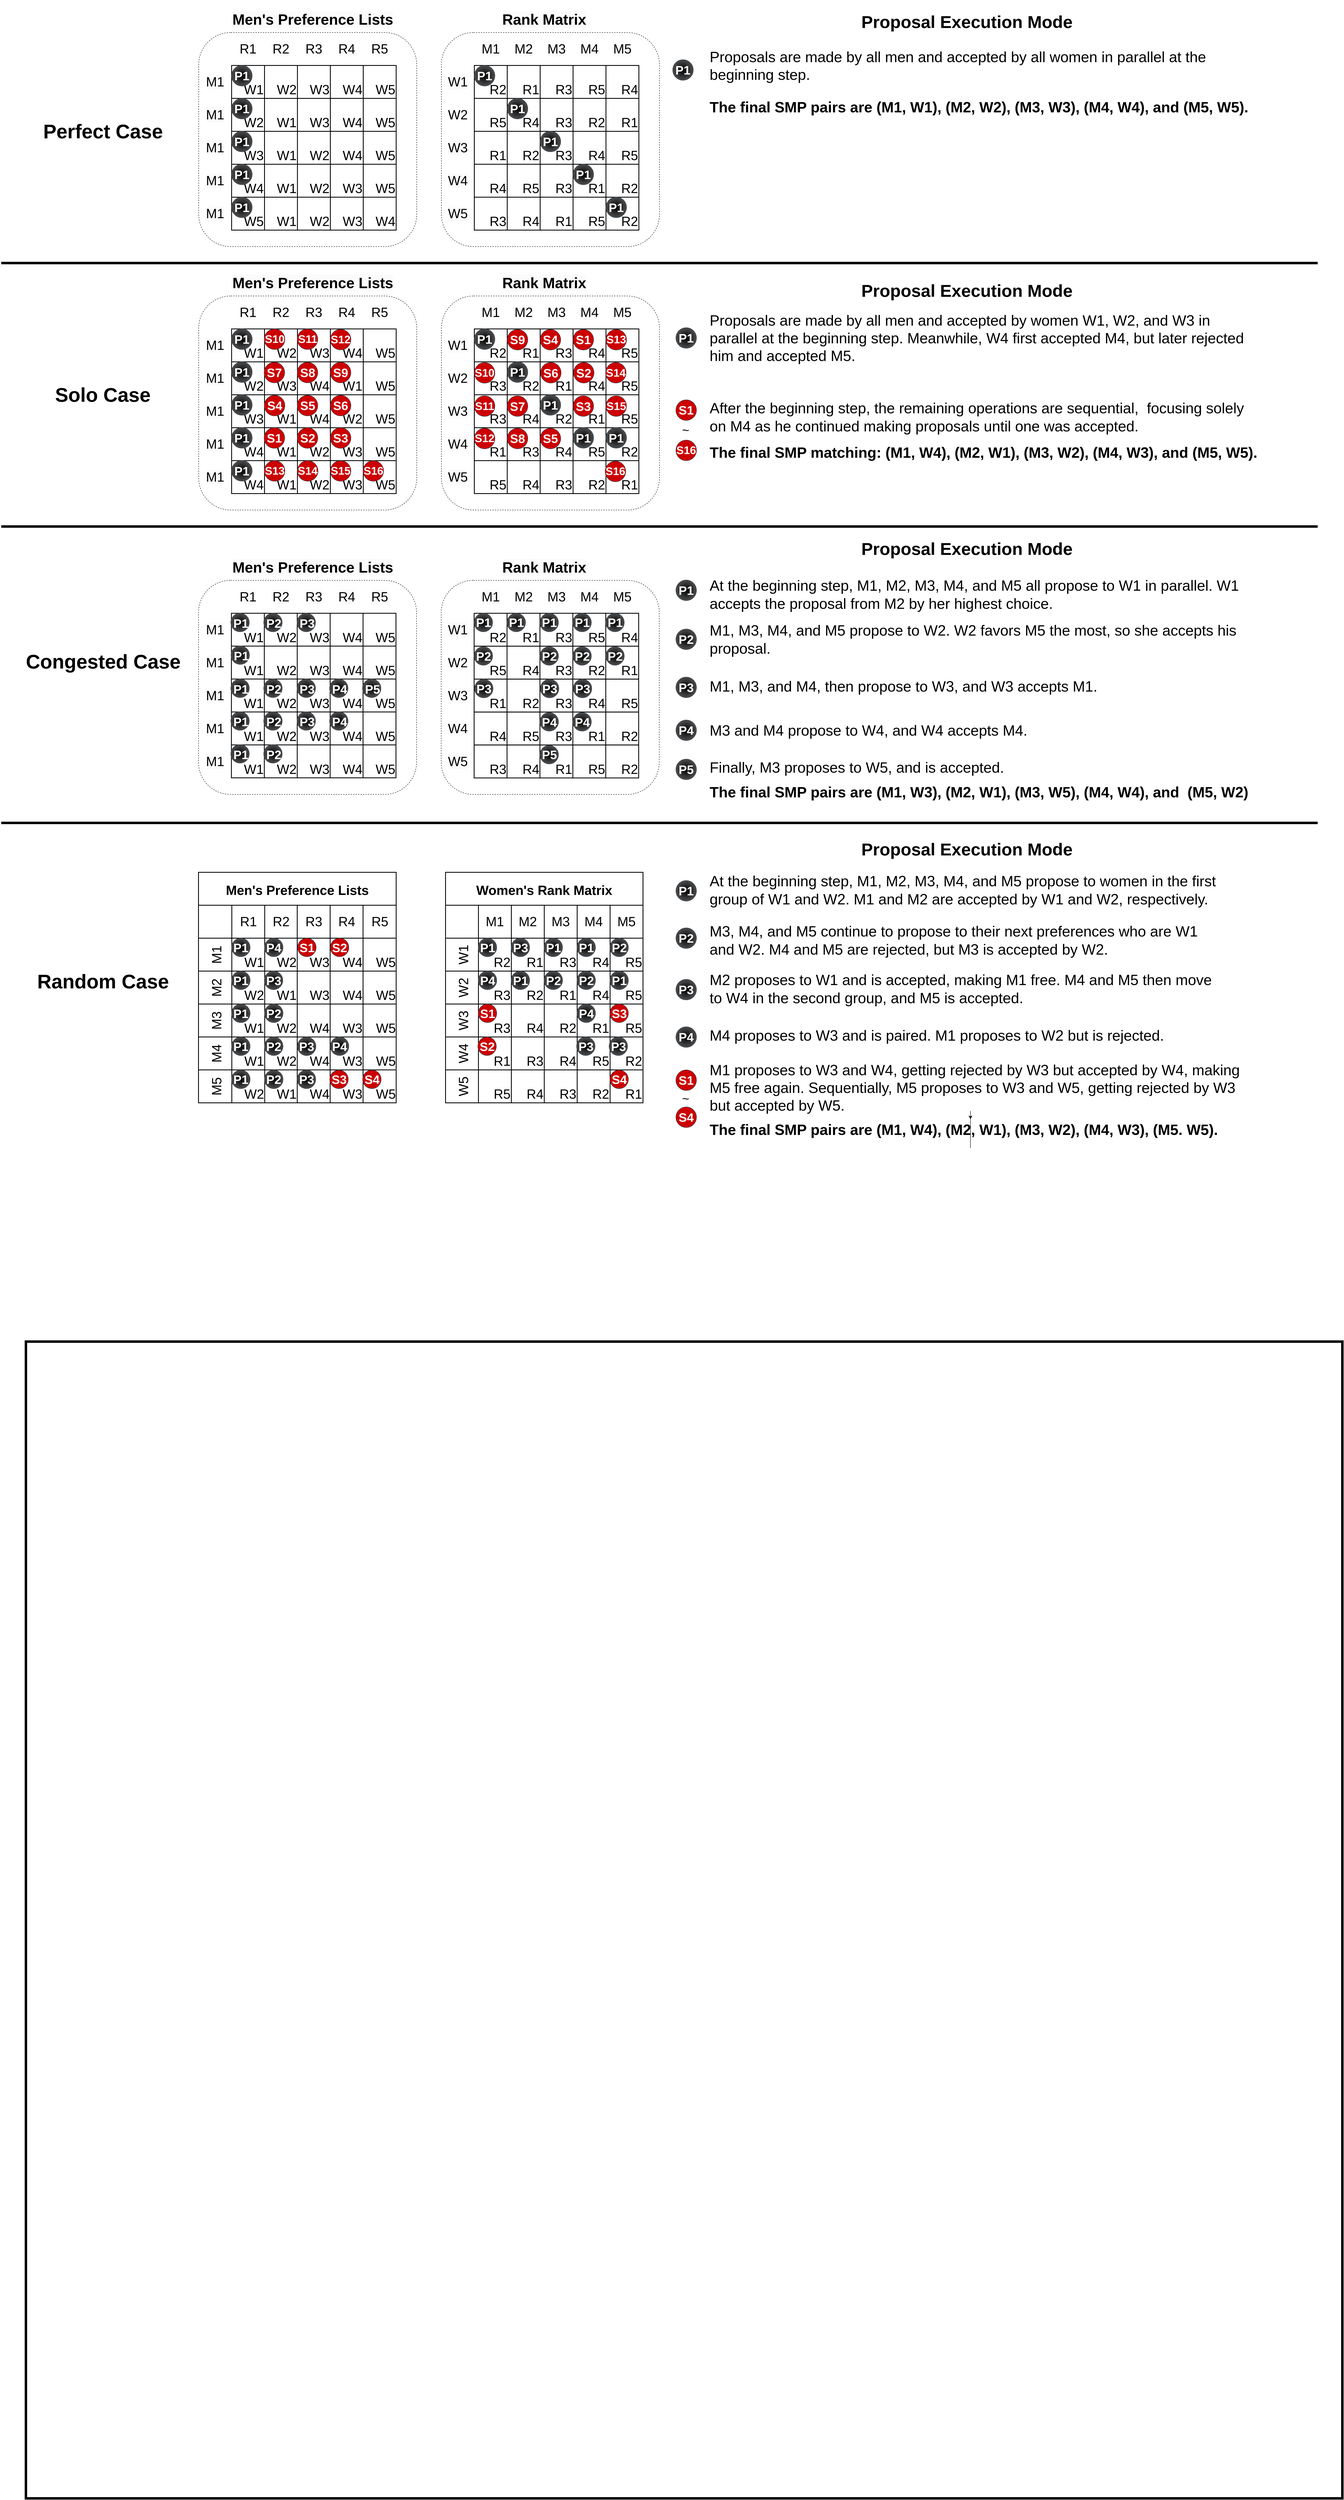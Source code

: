 <mxfile version="24.6.5" type="github">
  <diagram name="Page-1" id="UDRfX3X-FXBvV-juncsd">
    <mxGraphModel dx="4103" dy="2328" grid="1" gridSize="10" guides="1" tooltips="1" connect="1" arrows="1" fold="1" page="1" pageScale="1" pageWidth="850" pageHeight="1100" math="0" shadow="0">
      <root>
        <mxCell id="0" />
        <mxCell id="1" parent="0" />
        <mxCell id="bGb6oID3RMWHNd7Fn-8T-776" value="" style="rounded=1;whiteSpace=wrap;html=1;dashed=1;" vertex="1" parent="1">
          <mxGeometry x="-320" y="-720" width="530" height="520" as="geometry" />
        </mxCell>
        <mxCell id="bGb6oID3RMWHNd7Fn-8T-777" value="" style="rounded=0;whiteSpace=wrap;html=1;fillColor=none;strokeWidth=6;" vertex="1" parent="1">
          <mxGeometry x="-740" y="2460" width="3200" height="2810" as="geometry" />
        </mxCell>
        <mxCell id="bGb6oID3RMWHNd7Fn-8T-852" value="" style="endArrow=none;html=1;rounded=0;strokeWidth=6;" edge="1" parent="1">
          <mxGeometry width="50" height="50" relative="1" as="geometry">
            <mxPoint x="-800" y="-160" as="sourcePoint" />
            <mxPoint x="2400" y="-160" as="targetPoint" />
          </mxGeometry>
        </mxCell>
        <mxCell id="bGb6oID3RMWHNd7Fn-8T-890" value="&lt;font style=&quot;font-size: 48px;&quot;&gt;&lt;b style=&quot;font-size: 48px;&quot;&gt;Perfect Case&lt;/b&gt;&lt;/font&gt;" style="text;strokeColor=none;align=center;fillColor=none;html=1;verticalAlign=middle;whiteSpace=wrap;rounded=0;fontSize=48;" vertex="1" parent="1">
          <mxGeometry x="-700" y="-520" width="294.5" height="80" as="geometry" />
        </mxCell>
        <mxCell id="bGb6oID3RMWHNd7Fn-8T-891" value="&lt;font style=&quot;font-size: 48px;&quot;&gt;&lt;b style=&quot;font-size: 48px;&quot;&gt;Solo Case&lt;/b&gt;&lt;/font&gt;" style="text;strokeColor=none;align=center;fillColor=none;html=1;verticalAlign=middle;whiteSpace=wrap;rounded=0;fontSize=48;" vertex="1" parent="1">
          <mxGeometry x="-672.75" y="120.25" width="240" height="80" as="geometry" />
        </mxCell>
        <mxCell id="bGb6oID3RMWHNd7Fn-8T-892" value="&lt;font style=&quot;font-size: 48px;&quot;&gt;&lt;b style=&quot;font-size: 48px;&quot;&gt;Congested Case&lt;/b&gt;&lt;/font&gt;" style="text;strokeColor=none;align=center;fillColor=none;html=1;verticalAlign=middle;whiteSpace=wrap;rounded=0;fontSize=48;" vertex="1" parent="1">
          <mxGeometry x="-742.5" y="734" width="379.5" height="148.5" as="geometry" />
        </mxCell>
        <mxCell id="bGb6oID3RMWHNd7Fn-8T-898" value="" style="endArrow=none;html=1;rounded=0;strokeWidth=6;" edge="1" parent="1">
          <mxGeometry width="50" height="50" relative="1" as="geometry">
            <mxPoint x="-800" y="480" as="sourcePoint" />
            <mxPoint x="2400" y="480" as="targetPoint" />
          </mxGeometry>
        </mxCell>
        <mxCell id="bGb6oID3RMWHNd7Fn-8T-930" value="" style="endArrow=none;html=1;rounded=0;strokeWidth=6;" edge="1" parent="1">
          <mxGeometry width="50" height="50" relative="1" as="geometry">
            <mxPoint x="-800" y="1200" as="sourcePoint" />
            <mxPoint x="2400" y="1200" as="targetPoint" />
          </mxGeometry>
        </mxCell>
        <mxCell id="bGb6oID3RMWHNd7Fn-8T-931" value="Men&#39;s Preference Lists" style="shape=table;startSize=80;container=1;collapsible=0;childLayout=tableLayout;resizeLast=0;resizeLastRow=0;fontStyle=1;fontSize=32;strokeWidth=2;" vertex="1" parent="1">
          <mxGeometry x="-320.5" y="1320" width="480.5" height="560" as="geometry" />
        </mxCell>
        <mxCell id="bGb6oID3RMWHNd7Fn-8T-932" value="" style="shape=tableRow;horizontal=0;startSize=81;swimlaneHead=0;swimlaneBody=0;strokeColor=inherit;top=0;left=0;bottom=0;right=0;collapsible=0;dropTarget=0;fillColor=none;points=[[0,0.5],[1,0.5]];portConstraint=eastwest;fontSize=32;fontStyle=0;strokeWidth=2;" vertex="1" parent="bGb6oID3RMWHNd7Fn-8T-931">
          <mxGeometry y="80" width="480.5" height="80" as="geometry" />
        </mxCell>
        <mxCell id="bGb6oID3RMWHNd7Fn-8T-933" value="R1" style="shape=partialRectangle;html=1;whiteSpace=wrap;connectable=0;strokeColor=inherit;overflow=hidden;fillColor=none;top=0;left=0;bottom=0;right=0;pointerEvents=1;fontSize=32;fontStyle=0;strokeWidth=2;" vertex="1" parent="bGb6oID3RMWHNd7Fn-8T-932">
          <mxGeometry x="81" width="80" height="80" as="geometry">
            <mxRectangle width="80" height="80" as="alternateBounds" />
          </mxGeometry>
        </mxCell>
        <mxCell id="bGb6oID3RMWHNd7Fn-8T-934" value="R2" style="shape=partialRectangle;html=1;whiteSpace=wrap;connectable=0;strokeColor=inherit;overflow=hidden;fillColor=none;top=0;left=0;bottom=0;right=0;pointerEvents=1;fontSize=32;fontStyle=0;strokeWidth=2;" vertex="1" parent="bGb6oID3RMWHNd7Fn-8T-932">
          <mxGeometry x="161" width="79" height="80" as="geometry">
            <mxRectangle width="79" height="80" as="alternateBounds" />
          </mxGeometry>
        </mxCell>
        <mxCell id="bGb6oID3RMWHNd7Fn-8T-935" value="R3" style="shape=partialRectangle;html=1;whiteSpace=wrap;connectable=0;strokeColor=inherit;overflow=hidden;fillColor=none;top=0;left=0;bottom=0;right=0;pointerEvents=1;strokeWidth=2;resizeWidth=1;resizeHeight=1;fontSize=32;fontStyle=0" vertex="1" parent="bGb6oID3RMWHNd7Fn-8T-932">
          <mxGeometry x="240" width="80" height="80" as="geometry">
            <mxRectangle width="80" height="80" as="alternateBounds" />
          </mxGeometry>
        </mxCell>
        <mxCell id="bGb6oID3RMWHNd7Fn-8T-936" value="R4" style="shape=partialRectangle;html=1;whiteSpace=wrap;connectable=0;strokeColor=inherit;overflow=hidden;fillColor=none;top=0;left=0;bottom=0;right=0;pointerEvents=1;strokeWidth=2;resizeWidth=1;resizeHeight=1;fontSize=32;fontStyle=0" vertex="1" parent="bGb6oID3RMWHNd7Fn-8T-932">
          <mxGeometry x="320" width="80" height="80" as="geometry">
            <mxRectangle width="80" height="80" as="alternateBounds" />
          </mxGeometry>
        </mxCell>
        <mxCell id="bGb6oID3RMWHNd7Fn-8T-937" value="R5" style="shape=partialRectangle;html=1;whiteSpace=wrap;connectable=0;strokeColor=inherit;overflow=hidden;fillColor=none;top=0;left=0;bottom=0;right=0;pointerEvents=1;strokeWidth=2;resizeWidth=1;resizeHeight=1;fontSize=32;fontStyle=0" vertex="1" parent="bGb6oID3RMWHNd7Fn-8T-932">
          <mxGeometry x="400" width="81" height="80" as="geometry">
            <mxRectangle width="81" height="80" as="alternateBounds" />
          </mxGeometry>
        </mxCell>
        <mxCell id="bGb6oID3RMWHNd7Fn-8T-938" value="M1" style="shape=tableRow;horizontal=0;startSize=81;swimlaneHead=0;swimlaneBody=0;strokeColor=inherit;top=0;left=0;bottom=0;right=0;collapsible=0;dropTarget=0;fillColor=none;points=[[0,0.5],[1,0.5]];portConstraint=eastwest;fontSize=32;fontStyle=0;strokeWidth=2;" vertex="1" parent="bGb6oID3RMWHNd7Fn-8T-931">
          <mxGeometry y="160" width="480.5" height="80" as="geometry" />
        </mxCell>
        <mxCell id="bGb6oID3RMWHNd7Fn-8T-939" value="W1" style="shape=partialRectangle;html=1;whiteSpace=wrap;connectable=0;overflow=hidden;top=0;left=0;bottom=0;right=0;pointerEvents=1;strokeColor=default;fillColor=none;fontSize=32;fontStyle=0;strokeWidth=2;verticalAlign=bottom;align=right;" vertex="1" parent="bGb6oID3RMWHNd7Fn-8T-938">
          <mxGeometry x="81" width="80" height="80" as="geometry">
            <mxRectangle width="80" height="80" as="alternateBounds" />
          </mxGeometry>
        </mxCell>
        <mxCell id="bGb6oID3RMWHNd7Fn-8T-940" value="W2" style="shape=partialRectangle;html=1;whiteSpace=wrap;connectable=0;overflow=hidden;top=0;left=0;bottom=0;right=0;pointerEvents=1;fillColor=none;labelBackgroundColor=none;labelBorderColor=none;strokeColor=default;shadow=0;resizable=1;resizeWidth=0;metaEdit=0;backgroundOutline=0;fontSize=32;fontStyle=0;strokeWidth=2;verticalAlign=bottom;align=right;" vertex="1" parent="bGb6oID3RMWHNd7Fn-8T-938">
          <mxGeometry x="161" width="79" height="80" as="geometry">
            <mxRectangle width="79" height="80" as="alternateBounds" />
          </mxGeometry>
        </mxCell>
        <mxCell id="bGb6oID3RMWHNd7Fn-8T-941" value="W3" style="shape=partialRectangle;html=1;whiteSpace=wrap;connectable=0;overflow=hidden;top=0;left=0;bottom=0;right=0;pointerEvents=1;fillColor=none;fontSize=32;fontStyle=0;strokeWidth=2;verticalAlign=bottom;align=right;" vertex="1" parent="bGb6oID3RMWHNd7Fn-8T-938">
          <mxGeometry x="240" width="80" height="80" as="geometry">
            <mxRectangle width="80" height="80" as="alternateBounds" />
          </mxGeometry>
        </mxCell>
        <mxCell id="bGb6oID3RMWHNd7Fn-8T-942" value="W4" style="shape=partialRectangle;html=1;whiteSpace=wrap;connectable=0;overflow=hidden;top=0;left=0;bottom=0;right=0;pointerEvents=1;fillColor=none;fontSize=32;fontStyle=0;strokeWidth=2;verticalAlign=bottom;align=right;" vertex="1" parent="bGb6oID3RMWHNd7Fn-8T-938">
          <mxGeometry x="320" width="80" height="80" as="geometry">
            <mxRectangle width="80" height="80" as="alternateBounds" />
          </mxGeometry>
        </mxCell>
        <mxCell id="bGb6oID3RMWHNd7Fn-8T-943" value="W5" style="shape=partialRectangle;html=1;whiteSpace=wrap;connectable=0;overflow=hidden;top=0;left=0;bottom=0;right=0;pointerEvents=1;fillColor=none;fontSize=32;fontStyle=0;strokeWidth=2;verticalAlign=bottom;align=right;" vertex="1" parent="bGb6oID3RMWHNd7Fn-8T-938">
          <mxGeometry x="400" width="81" height="80" as="geometry">
            <mxRectangle width="81" height="80" as="alternateBounds" />
          </mxGeometry>
        </mxCell>
        <mxCell id="bGb6oID3RMWHNd7Fn-8T-944" value="M2" style="shape=tableRow;horizontal=0;startSize=81;swimlaneHead=0;swimlaneBody=0;strokeColor=inherit;top=0;left=0;bottom=0;right=0;collapsible=0;dropTarget=0;fillColor=none;points=[[0,0.5],[1,0.5]];portConstraint=eastwest;fontSize=32;fontStyle=0;strokeWidth=2;" vertex="1" parent="bGb6oID3RMWHNd7Fn-8T-931">
          <mxGeometry y="240" width="480.5" height="80" as="geometry" />
        </mxCell>
        <mxCell id="bGb6oID3RMWHNd7Fn-8T-945" value="W2" style="shape=partialRectangle;html=1;whiteSpace=wrap;connectable=0;overflow=hidden;top=0;left=0;bottom=0;right=0;pointerEvents=1;strokeOpacity=100;fillColor=none;fontSize=32;fontStyle=0;strokeWidth=2;verticalAlign=bottom;align=right;" vertex="1" parent="bGb6oID3RMWHNd7Fn-8T-944">
          <mxGeometry x="81" width="80" height="80" as="geometry">
            <mxRectangle width="80" height="80" as="alternateBounds" />
          </mxGeometry>
        </mxCell>
        <mxCell id="bGb6oID3RMWHNd7Fn-8T-946" value="W1" style="shape=partialRectangle;html=1;whiteSpace=wrap;connectable=0;strokeColor=inherit;overflow=hidden;fillColor=none;top=0;left=0;bottom=0;right=0;pointerEvents=1;fontSize=32;fontStyle=0;strokeWidth=2;verticalAlign=bottom;align=right;" vertex="1" parent="bGb6oID3RMWHNd7Fn-8T-944">
          <mxGeometry x="161" width="79" height="80" as="geometry">
            <mxRectangle width="79" height="80" as="alternateBounds" />
          </mxGeometry>
        </mxCell>
        <mxCell id="bGb6oID3RMWHNd7Fn-8T-947" value="W3" style="shape=partialRectangle;html=1;whiteSpace=wrap;connectable=0;strokeColor=inherit;overflow=hidden;fillColor=none;top=0;left=0;bottom=0;right=0;pointerEvents=1;fontSize=32;fontStyle=0;strokeWidth=2;verticalAlign=bottom;align=right;" vertex="1" parent="bGb6oID3RMWHNd7Fn-8T-944">
          <mxGeometry x="240" width="80" height="80" as="geometry">
            <mxRectangle width="80" height="80" as="alternateBounds" />
          </mxGeometry>
        </mxCell>
        <mxCell id="bGb6oID3RMWHNd7Fn-8T-948" value="W4" style="shape=partialRectangle;html=1;whiteSpace=wrap;connectable=0;strokeColor=inherit;overflow=hidden;fillColor=none;top=0;left=0;bottom=0;right=0;pointerEvents=1;fontSize=32;fontStyle=0;strokeWidth=2;verticalAlign=bottom;align=right;" vertex="1" parent="bGb6oID3RMWHNd7Fn-8T-944">
          <mxGeometry x="320" width="80" height="80" as="geometry">
            <mxRectangle width="80" height="80" as="alternateBounds" />
          </mxGeometry>
        </mxCell>
        <mxCell id="bGb6oID3RMWHNd7Fn-8T-949" value="W5" style="shape=partialRectangle;html=1;whiteSpace=wrap;connectable=0;strokeColor=inherit;overflow=hidden;fillColor=none;top=0;left=0;bottom=0;right=0;pointerEvents=1;fontSize=32;fontStyle=0;strokeWidth=2;verticalAlign=bottom;align=right;" vertex="1" parent="bGb6oID3RMWHNd7Fn-8T-944">
          <mxGeometry x="400" width="81" height="80" as="geometry">
            <mxRectangle width="81" height="80" as="alternateBounds" />
          </mxGeometry>
        </mxCell>
        <mxCell id="bGb6oID3RMWHNd7Fn-8T-950" value="M3" style="shape=tableRow;horizontal=0;startSize=81;swimlaneHead=0;swimlaneBody=0;strokeColor=inherit;top=0;left=0;bottom=0;right=0;collapsible=0;dropTarget=0;fillColor=none;points=[[0,0.5],[1,0.5]];portConstraint=eastwest;fontSize=32;fontStyle=0;strokeWidth=2;" vertex="1" parent="bGb6oID3RMWHNd7Fn-8T-931">
          <mxGeometry y="320" width="480.5" height="80" as="geometry" />
        </mxCell>
        <mxCell id="bGb6oID3RMWHNd7Fn-8T-951" value="W1" style="shape=partialRectangle;html=1;whiteSpace=wrap;connectable=0;overflow=hidden;top=0;left=0;bottom=0;right=0;pointerEvents=1;fillColor=none;fontSize=32;fontStyle=0;strokeWidth=2;verticalAlign=bottom;align=right;" vertex="1" parent="bGb6oID3RMWHNd7Fn-8T-950">
          <mxGeometry x="81" width="80" height="80" as="geometry">
            <mxRectangle width="80" height="80" as="alternateBounds" />
          </mxGeometry>
        </mxCell>
        <mxCell id="bGb6oID3RMWHNd7Fn-8T-952" value="W2" style="shape=partialRectangle;html=1;whiteSpace=wrap;connectable=0;overflow=hidden;top=0;left=0;bottom=0;right=0;pointerEvents=1;fillColor=none;fontSize=32;fontStyle=0;strokeWidth=2;verticalAlign=bottom;align=right;" vertex="1" parent="bGb6oID3RMWHNd7Fn-8T-950">
          <mxGeometry x="161" width="79" height="80" as="geometry">
            <mxRectangle width="79" height="80" as="alternateBounds" />
          </mxGeometry>
        </mxCell>
        <mxCell id="bGb6oID3RMWHNd7Fn-8T-953" value="W4" style="shape=partialRectangle;html=1;whiteSpace=wrap;connectable=0;strokeColor=inherit;overflow=hidden;fillColor=none;top=0;left=0;bottom=0;right=0;pointerEvents=1;fontSize=32;fontStyle=0;strokeWidth=2;verticalAlign=bottom;align=right;" vertex="1" parent="bGb6oID3RMWHNd7Fn-8T-950">
          <mxGeometry x="240" width="80" height="80" as="geometry">
            <mxRectangle width="80" height="80" as="alternateBounds" />
          </mxGeometry>
        </mxCell>
        <mxCell id="bGb6oID3RMWHNd7Fn-8T-954" value="W3" style="shape=partialRectangle;html=1;whiteSpace=wrap;connectable=0;strokeColor=inherit;overflow=hidden;fillColor=none;top=0;left=0;bottom=0;right=0;pointerEvents=1;fontSize=32;fontStyle=0;strokeWidth=2;verticalAlign=bottom;align=right;" vertex="1" parent="bGb6oID3RMWHNd7Fn-8T-950">
          <mxGeometry x="320" width="80" height="80" as="geometry">
            <mxRectangle width="80" height="80" as="alternateBounds" />
          </mxGeometry>
        </mxCell>
        <mxCell id="bGb6oID3RMWHNd7Fn-8T-955" value="W5" style="shape=partialRectangle;html=1;whiteSpace=wrap;connectable=0;strokeColor=inherit;overflow=hidden;fillColor=none;top=0;left=0;bottom=0;right=0;pointerEvents=1;fontSize=32;fontStyle=0;strokeWidth=2;verticalAlign=bottom;align=right;" vertex="1" parent="bGb6oID3RMWHNd7Fn-8T-950">
          <mxGeometry x="400" width="81" height="80" as="geometry">
            <mxRectangle width="81" height="80" as="alternateBounds" />
          </mxGeometry>
        </mxCell>
        <mxCell id="bGb6oID3RMWHNd7Fn-8T-956" value="M4" style="shape=tableRow;horizontal=0;startSize=81;swimlaneHead=0;swimlaneBody=0;strokeColor=inherit;top=0;left=0;bottom=0;right=0;collapsible=0;dropTarget=0;fillColor=none;points=[[0,0.5],[1,0.5]];portConstraint=eastwest;fontSize=32;fontStyle=0;strokeWidth=2;" vertex="1" parent="bGb6oID3RMWHNd7Fn-8T-931">
          <mxGeometry y="400" width="480.5" height="80" as="geometry" />
        </mxCell>
        <mxCell id="bGb6oID3RMWHNd7Fn-8T-957" value="W1" style="shape=partialRectangle;html=1;whiteSpace=wrap;connectable=0;overflow=hidden;top=0;left=0;bottom=0;right=0;pointerEvents=1;fillColor=none;fontSize=32;fontStyle=0;strokeWidth=2;verticalAlign=bottom;align=right;" vertex="1" parent="bGb6oID3RMWHNd7Fn-8T-956">
          <mxGeometry x="81" width="80" height="80" as="geometry">
            <mxRectangle width="80" height="80" as="alternateBounds" />
          </mxGeometry>
        </mxCell>
        <mxCell id="bGb6oID3RMWHNd7Fn-8T-958" value="W2" style="shape=partialRectangle;html=1;whiteSpace=wrap;connectable=0;overflow=hidden;top=0;left=0;bottom=0;right=0;pointerEvents=1;fillColor=none;fontSize=32;fontStyle=0;strokeWidth=2;verticalAlign=bottom;align=right;" vertex="1" parent="bGb6oID3RMWHNd7Fn-8T-956">
          <mxGeometry x="161" width="79" height="80" as="geometry">
            <mxRectangle width="79" height="80" as="alternateBounds" />
          </mxGeometry>
        </mxCell>
        <mxCell id="bGb6oID3RMWHNd7Fn-8T-959" value="W4" style="shape=partialRectangle;html=1;whiteSpace=wrap;connectable=0;strokeColor=inherit;overflow=hidden;fillColor=none;top=0;left=0;bottom=0;right=0;pointerEvents=1;fontSize=32;fontStyle=0;strokeWidth=2;verticalAlign=bottom;align=right;" vertex="1" parent="bGb6oID3RMWHNd7Fn-8T-956">
          <mxGeometry x="240" width="80" height="80" as="geometry">
            <mxRectangle width="80" height="80" as="alternateBounds" />
          </mxGeometry>
        </mxCell>
        <mxCell id="bGb6oID3RMWHNd7Fn-8T-960" value="W3" style="shape=partialRectangle;html=1;whiteSpace=wrap;connectable=0;strokeColor=inherit;overflow=hidden;fillColor=none;top=0;left=0;bottom=0;right=0;pointerEvents=1;fontSize=32;fontStyle=0;strokeWidth=2;verticalAlign=bottom;align=right;" vertex="1" parent="bGb6oID3RMWHNd7Fn-8T-956">
          <mxGeometry x="320" width="80" height="80" as="geometry">
            <mxRectangle width="80" height="80" as="alternateBounds" />
          </mxGeometry>
        </mxCell>
        <mxCell id="bGb6oID3RMWHNd7Fn-8T-961" value="W5" style="shape=partialRectangle;html=1;whiteSpace=wrap;connectable=0;strokeColor=inherit;overflow=hidden;fillColor=none;top=0;left=0;bottom=0;right=0;pointerEvents=1;fontSize=32;fontStyle=0;strokeWidth=2;verticalAlign=bottom;align=right;" vertex="1" parent="bGb6oID3RMWHNd7Fn-8T-956">
          <mxGeometry x="400" width="81" height="80" as="geometry">
            <mxRectangle width="81" height="80" as="alternateBounds" />
          </mxGeometry>
        </mxCell>
        <mxCell id="bGb6oID3RMWHNd7Fn-8T-962" value="M5" style="shape=tableRow;horizontal=0;startSize=81;swimlaneHead=0;swimlaneBody=0;strokeColor=inherit;top=0;left=0;bottom=0;right=0;collapsible=0;dropTarget=0;fillColor=none;points=[[0,0.5],[1,0.5]];portConstraint=eastwest;fontSize=32;fontStyle=0;strokeWidth=2;" vertex="1" parent="bGb6oID3RMWHNd7Fn-8T-931">
          <mxGeometry y="480" width="480.5" height="80" as="geometry" />
        </mxCell>
        <mxCell id="bGb6oID3RMWHNd7Fn-8T-963" value="W2" style="shape=partialRectangle;html=1;whiteSpace=wrap;connectable=0;overflow=hidden;top=0;left=0;bottom=0;right=0;pointerEvents=1;fillColor=none;fontSize=32;fontStyle=0;strokeWidth=2;verticalAlign=bottom;align=right;" vertex="1" parent="bGb6oID3RMWHNd7Fn-8T-962">
          <mxGeometry x="81" width="80" height="80" as="geometry">
            <mxRectangle width="80" height="80" as="alternateBounds" />
          </mxGeometry>
        </mxCell>
        <mxCell id="bGb6oID3RMWHNd7Fn-8T-964" value="W1" style="shape=partialRectangle;html=1;whiteSpace=wrap;connectable=0;overflow=hidden;top=0;left=0;bottom=0;right=0;pointerEvents=1;fillColor=none;fontSize=32;fontStyle=0;strokeWidth=2;verticalAlign=bottom;align=right;" vertex="1" parent="bGb6oID3RMWHNd7Fn-8T-962">
          <mxGeometry x="161" width="79" height="80" as="geometry">
            <mxRectangle width="79" height="80" as="alternateBounds" />
          </mxGeometry>
        </mxCell>
        <mxCell id="bGb6oID3RMWHNd7Fn-8T-965" value="W4" style="shape=partialRectangle;html=1;whiteSpace=wrap;connectable=0;strokeColor=inherit;overflow=hidden;fillColor=none;top=0;left=0;bottom=0;right=0;pointerEvents=1;fontSize=32;fontStyle=0;strokeWidth=2;verticalAlign=bottom;align=right;" vertex="1" parent="bGb6oID3RMWHNd7Fn-8T-962">
          <mxGeometry x="240" width="80" height="80" as="geometry">
            <mxRectangle width="80" height="80" as="alternateBounds" />
          </mxGeometry>
        </mxCell>
        <mxCell id="bGb6oID3RMWHNd7Fn-8T-966" value="W3" style="shape=partialRectangle;html=1;whiteSpace=wrap;connectable=0;strokeColor=inherit;overflow=hidden;fillColor=none;top=0;left=0;bottom=0;right=0;pointerEvents=1;fontSize=32;fontStyle=0;strokeWidth=2;verticalAlign=bottom;align=right;" vertex="1" parent="bGb6oID3RMWHNd7Fn-8T-962">
          <mxGeometry x="320" width="80" height="80" as="geometry">
            <mxRectangle width="80" height="80" as="alternateBounds" />
          </mxGeometry>
        </mxCell>
        <mxCell id="bGb6oID3RMWHNd7Fn-8T-967" value="W5" style="shape=partialRectangle;html=1;whiteSpace=wrap;connectable=0;strokeColor=inherit;overflow=hidden;fillColor=none;top=0;left=0;bottom=0;right=0;pointerEvents=1;fontSize=32;fontStyle=0;strokeWidth=2;verticalAlign=bottom;align=right;" vertex="1" parent="bGb6oID3RMWHNd7Fn-8T-962">
          <mxGeometry x="400" width="81" height="80" as="geometry">
            <mxRectangle width="81" height="80" as="alternateBounds" />
          </mxGeometry>
        </mxCell>
        <mxCell id="bGb6oID3RMWHNd7Fn-8T-968" value="&lt;font style=&quot;font-size: 48px;&quot;&gt;&lt;b style=&quot;font-size: 48px;&quot;&gt;Random Case&lt;/b&gt;&lt;/font&gt;" style="text;strokeColor=none;align=center;fillColor=none;html=1;verticalAlign=middle;whiteSpace=wrap;rounded=0;fontSize=48;" vertex="1" parent="1">
          <mxGeometry x="-725" y="1511.67" width="344.5" height="146.67" as="geometry" />
        </mxCell>
        <mxCell id="bGb6oID3RMWHNd7Fn-8T-969" value="P1" style="ellipse;whiteSpace=wrap;html=1;aspect=fixed;strokeColor=#314354;align=center;verticalAlign=middle;fontFamily=Helvetica;fontSize=30;fillColor=#000000;fontColor=#ffffff;gradientColor=#4D4D4D;gradientDirection=radial;fontStyle=1" vertex="1" parent="1">
          <mxGeometry x="-240" y="1640.12" width="45" height="45" as="geometry" />
        </mxCell>
        <mxCell id="bGb6oID3RMWHNd7Fn-8T-970" value="P1" style="ellipse;whiteSpace=wrap;html=1;aspect=fixed;strokeColor=#314354;align=center;verticalAlign=middle;fontFamily=Helvetica;fontSize=30;fillColor=#000000;fontColor=#ffffff;gradientColor=#4D4D4D;gradientDirection=radial;fontStyle=1" vertex="1" parent="1">
          <mxGeometry x="-240" y="1720.12" width="45" height="45" as="geometry" />
        </mxCell>
        <mxCell id="bGb6oID3RMWHNd7Fn-8T-971" value="P1" style="ellipse;whiteSpace=wrap;html=1;aspect=fixed;strokeColor=#314354;align=center;verticalAlign=middle;fontFamily=Helvetica;fontSize=30;fillColor=#000000;fontColor=#ffffff;gradientColor=#4D4D4D;gradientDirection=radial;fontStyle=1" vertex="1" parent="1">
          <mxGeometry x="-240" y="1800.44" width="45" height="45" as="geometry" />
        </mxCell>
        <mxCell id="bGb6oID3RMWHNd7Fn-8T-972" value="P2" style="ellipse;whiteSpace=wrap;html=1;aspect=fixed;strokeColor=#314354;align=center;verticalAlign=middle;fontFamily=Helvetica;fontSize=30;fillColor=#000000;fontColor=#ffffff;fillStyle=solid;strokeWidth=1;fontStyle=1;gradientColor=#4D4D4D;gradientDirection=radial;" vertex="1" parent="1">
          <mxGeometry x="-160" y="1640" width="45" height="45" as="geometry" />
        </mxCell>
        <mxCell id="bGb6oID3RMWHNd7Fn-8T-973" value="P2" style="ellipse;whiteSpace=wrap;html=1;aspect=fixed;strokeColor=#314354;align=center;verticalAlign=middle;fontFamily=Helvetica;fontSize=30;fillColor=#000000;fontColor=#ffffff;gradientColor=#4D4D4D;gradientDirection=radial;fontStyle=1;" vertex="1" parent="1">
          <mxGeometry x="-160" y="1720.0" width="45" height="45" as="geometry" />
        </mxCell>
        <mxCell id="bGb6oID3RMWHNd7Fn-8T-974" value="S1" style="ellipse;whiteSpace=wrap;html=1;aspect=fixed;strokeColor=#314354;align=center;verticalAlign=middle;fontFamily=Helvetica;fontSize=30;fillColor=#CC0000;fontColor=#ffffff;fontStyle=1;" vertex="1" parent="1">
          <mxGeometry x="-79.5" y="1480.0" width="45" height="45" as="geometry" />
        </mxCell>
        <mxCell id="bGb6oID3RMWHNd7Fn-8T-975" value="P4" style="ellipse;whiteSpace=wrap;html=1;aspect=fixed;strokeColor=#314354;align=center;verticalAlign=middle;fontFamily=Helvetica;fontSize=30;fillColor=#000000;fontColor=#ffffff;fillStyle=solid;strokeWidth=1;fontStyle=1;gradientColor=#4D4D4D;gradientDirection=radial;" vertex="1" parent="1">
          <mxGeometry y="1720.0" width="45" height="45" as="geometry" />
        </mxCell>
        <mxCell id="bGb6oID3RMWHNd7Fn-8T-976" value="S4" style="ellipse;whiteSpace=wrap;html=1;aspect=fixed;strokeColor=#314354;align=center;verticalAlign=middle;fontFamily=Helvetica;fontSize=30;fillColor=#CC0000;fontColor=#ffffff;fillStyle=solid;strokeWidth=1;fontStyle=1;gradientColor=none;gradientDirection=radial;" vertex="1" parent="1">
          <mxGeometry x="78.5" y="1800.44" width="45" height="45" as="geometry" />
        </mxCell>
        <mxCell id="bGb6oID3RMWHNd7Fn-8T-977" value="S1" style="ellipse;whiteSpace=wrap;html=1;aspect=fixed;strokeColor=#314354;align=center;verticalAlign=middle;fontFamily=Helvetica;fontSize=30;fillColor=#CC0000;fontColor=#ffffff;fontStyle=1;" vertex="1" parent="1">
          <mxGeometry x="840" y="172.25" width="50" height="50" as="geometry" />
        </mxCell>
        <mxCell id="bGb6oID3RMWHNd7Fn-8T-978" value="P1" style="ellipse;whiteSpace=wrap;html=1;aspect=fixed;strokeColor=#314354;align=center;verticalAlign=middle;fontFamily=Helvetica;fontSize=30;fillColor=#000000;fontColor=#ffffff;fontStyle=1;gradientColor=#4D4D4D;gradientDirection=radial;" vertex="1" parent="1">
          <mxGeometry x="840" y="-3" width="50" height="50" as="geometry" />
        </mxCell>
        <mxCell id="bGb6oID3RMWHNd7Fn-8T-979" value="P1" style="ellipse;whiteSpace=wrap;html=1;aspect=fixed;strokeColor=#314354;align=center;verticalAlign=middle;fontFamily=Helvetica;fontSize=30;fillColor=#000000;fontColor=#ffffff;gradientColor=#4D4D4D;gradientDirection=radial;fontStyle=1" vertex="1" parent="1">
          <mxGeometry x="840" y="610" width="50" height="50" as="geometry" />
        </mxCell>
        <mxCell id="bGb6oID3RMWHNd7Fn-8T-980" value="P2" style="ellipse;whiteSpace=wrap;html=1;aspect=fixed;strokeColor=#314354;align=center;verticalAlign=middle;fontFamily=Helvetica;fontSize=30;fillColor=#000000;fontColor=#ffffff;gradientColor=#4D4D4D;gradientDirection=radial;fontStyle=1" vertex="1" parent="1">
          <mxGeometry x="840" y="729" width="50" height="50" as="geometry" />
        </mxCell>
        <mxCell id="bGb6oID3RMWHNd7Fn-8T-981" value="P3" style="ellipse;whiteSpace=wrap;html=1;aspect=fixed;strokeColor=#314354;align=center;verticalAlign=middle;fontFamily=Helvetica;fontSize=30;fillColor=#000000;fontColor=#ffffff;gradientColor=#4D4D4D;gradientDirection=radial;fontStyle=1" vertex="1" parent="1">
          <mxGeometry x="840" y="845.77" width="50" height="50" as="geometry" />
        </mxCell>
        <mxCell id="bGb6oID3RMWHNd7Fn-8T-982" value="P4" style="ellipse;whiteSpace=wrap;html=1;aspect=fixed;strokeColor=#314354;align=center;verticalAlign=middle;fontFamily=Helvetica;fontSize=30;fillColor=#000000;fontColor=#ffffff;gradientColor=#4D4D4D;gradientDirection=radial;fontStyle=1;direction=south;" vertex="1" parent="1">
          <mxGeometry x="840" y="950" width="50" height="50" as="geometry" />
        </mxCell>
        <mxCell id="bGb6oID3RMWHNd7Fn-8T-983" value="P2" style="ellipse;whiteSpace=wrap;html=1;aspect=fixed;strokeColor=#314354;align=center;verticalAlign=middle;fontFamily=Helvetica;fontSize=30;fillColor=#000000;fontColor=#ffffff;gradientColor=#4D4D4D;gradientDirection=radial;fontStyle=1;" vertex="1" parent="1">
          <mxGeometry x="-160" y="1800.44" width="45" height="45" as="geometry" />
        </mxCell>
        <mxCell id="bGb6oID3RMWHNd7Fn-8T-984" value="P3" style="ellipse;whiteSpace=wrap;html=1;aspect=fixed;strokeColor=#314354;align=center;verticalAlign=middle;fontFamily=Helvetica;fontSize=30;fillColor=#000000;fontColor=#ffffff;fillStyle=solid;strokeWidth=1;fontStyle=1;gradientColor=#4D4D4D;gradientDirection=radial;" vertex="1" parent="1">
          <mxGeometry x="-160.5" y="1560" width="45" height="45" as="geometry" />
        </mxCell>
        <mxCell id="bGb6oID3RMWHNd7Fn-8T-985" value="P4" style="ellipse;whiteSpace=wrap;html=1;aspect=fixed;strokeColor=#314354;align=center;verticalAlign=middle;fontFamily=Helvetica;fontSize=30;fillColor=#000000;fontColor=#ffffff;fontStyle=1;gradientColor=#4D4D4D;gradientDirection=radial;" vertex="1" parent="1">
          <mxGeometry x="-160" y="1480.0" width="45" height="45" as="geometry" />
        </mxCell>
        <mxCell id="bGb6oID3RMWHNd7Fn-8T-986" value="P3" style="ellipse;whiteSpace=wrap;html=1;aspect=fixed;strokeColor=#314354;align=center;verticalAlign=middle;fontFamily=Helvetica;fontSize=30;fillColor=#000000;fontColor=#ffffff;fillStyle=solid;strokeWidth=1;fontStyle=1;gradientColor=#4D4D4D;gradientDirection=radial;" vertex="1" parent="1">
          <mxGeometry x="-80.5" y="1800.44" width="45" height="45" as="geometry" />
        </mxCell>
        <mxCell id="bGb6oID3RMWHNd7Fn-8T-987" value="P1" style="ellipse;whiteSpace=wrap;html=1;aspect=fixed;strokeColor=#314354;align=center;verticalAlign=middle;fontFamily=Helvetica;fontSize=30;fillColor=#000000;fontColor=#ffffff;strokeWidth=1;perimeterSpacing=1;gradientColor=#4D4D4D;gradientDirection=radial;fontStyle=1;fillStyle=solid;" vertex="1" parent="1">
          <mxGeometry x="-240" y="1480.0" width="45" height="45" as="geometry" />
        </mxCell>
        <mxCell id="bGb6oID3RMWHNd7Fn-8T-988" value="P1" style="ellipse;whiteSpace=wrap;html=1;aspect=fixed;strokeColor=#314354;align=center;verticalAlign=middle;fontFamily=Helvetica;fontSize=30;fillColor=#000000;fontColor=#ffffff;strokeWidth=1;perimeterSpacing=1;gradientColor=#4D4D4D;gradientDirection=radial;fontStyle=1;fillStyle=solid;" vertex="1" parent="1">
          <mxGeometry x="-240" y="1560" width="45" height="45" as="geometry" />
        </mxCell>
        <mxCell id="bGb6oID3RMWHNd7Fn-8T-989" value="S2" style="ellipse;whiteSpace=wrap;html=1;aspect=fixed;strokeColor=#314354;align=center;verticalAlign=middle;fontFamily=Helvetica;fontSize=30;fillColor=#CC0000;fontColor=#ffffff;fontStyle=1;fillStyle=solid;strokeWidth=1;gradientColor=none;gradientDirection=radial;" vertex="1" parent="1">
          <mxGeometry y="1480.0" width="45" height="45" as="geometry" />
        </mxCell>
        <mxCell id="bGb6oID3RMWHNd7Fn-8T-990" value="P3" style="ellipse;whiteSpace=wrap;html=1;aspect=fixed;strokeColor=#314354;align=center;verticalAlign=middle;fontFamily=Helvetica;fontSize=30;fillColor=#000000;fontColor=#ffffff;fontStyle=1;gradientColor=#4D4D4D;gradientDirection=radial;" vertex="1" parent="1">
          <mxGeometry x="-80" y="1720.24" width="45" height="45" as="geometry" />
        </mxCell>
        <mxCell id="bGb6oID3RMWHNd7Fn-8T-991" value="S3" style="ellipse;whiteSpace=wrap;html=1;aspect=fixed;strokeColor=#314354;align=center;verticalAlign=middle;fontFamily=Helvetica;fontSize=30;fillColor=#CC0000;fontColor=#ffffff;fillStyle=solid;strokeWidth=1;fontStyle=1;gradientColor=none;gradientDirection=radial;" vertex="1" parent="1">
          <mxGeometry x="-1.5" y="1800.44" width="45" height="45" as="geometry" />
        </mxCell>
        <mxCell id="bGb6oID3RMWHNd7Fn-8T-992" value="S16" style="ellipse;whiteSpace=wrap;html=1;aspect=fixed;strokeColor=#314354;align=center;verticalAlign=middle;fontFamily=Helvetica;fontSize=27;fillColor=#CC0000;fontColor=#ffffff;fontStyle=1;" vertex="1" parent="1">
          <mxGeometry x="840" y="270" width="50" height="50" as="geometry" />
        </mxCell>
        <mxCell id="bGb6oID3RMWHNd7Fn-8T-993" value="&lt;h1 style=&quot;font-size: 30px;&quot;&gt;&lt;span style=&quot;font-weight: 400; font-size: 30px;&quot;&gt;~&lt;/span&gt;&lt;/h1&gt;" style="text;strokeColor=none;align=left;fillColor=none;html=1;verticalAlign=middle;whiteSpace=wrap;rounded=0;fontFamily=Helvetica;fontSize=30;fontColor=default;" vertex="1" parent="1">
          <mxGeometry x="853" y="229.75" width="20" height="30" as="geometry" />
        </mxCell>
        <mxCell id="bGb6oID3RMWHNd7Fn-8T-994" value="P1" style="ellipse;whiteSpace=wrap;html=1;aspect=fixed;strokeColor=#314354;align=center;verticalAlign=middle;fontFamily=Helvetica;fontSize=30;fillColor=#000000;fontColor=#ffffff;strokeWidth=1;perimeterSpacing=1;gradientColor=#4D4D4D;gradientDirection=radial;fontStyle=1;fillStyle=solid;" vertex="1" parent="1">
          <mxGeometry x="840" y="1340" width="50" height="50" as="geometry" />
        </mxCell>
        <mxCell id="bGb6oID3RMWHNd7Fn-8T-995" value="P2" style="ellipse;whiteSpace=wrap;html=1;aspect=fixed;strokeColor=#314354;align=center;verticalAlign=middle;fontFamily=Helvetica;fontSize=30;fillColor=#000000;fontColor=#ffffff;gradientColor=#4D4D4D;gradientDirection=radial;fontStyle=1;" vertex="1" parent="1">
          <mxGeometry x="840" y="1455" width="50" height="50" as="geometry" />
        </mxCell>
        <mxCell id="bGb6oID3RMWHNd7Fn-8T-996" value="P3" style="ellipse;whiteSpace=wrap;html=1;aspect=fixed;strokeColor=#314354;align=center;verticalAlign=middle;fontFamily=Helvetica;fontSize=30;fillColor=#000000;fontColor=#ffffff;fontStyle=1;gradientColor=#4D4D4D;gradientDirection=radial;" vertex="1" parent="1">
          <mxGeometry x="840" y="1580.0" width="50" height="50" as="geometry" />
        </mxCell>
        <mxCell id="bGb6oID3RMWHNd7Fn-8T-997" value="P4" style="ellipse;whiteSpace=wrap;html=1;aspect=fixed;strokeColor=#314354;align=center;verticalAlign=middle;fontFamily=Helvetica;fontSize=30;fillColor=#000000;fontColor=#ffffff;fontStyle=1;gradientColor=#4D4D4D;gradientDirection=radial;" vertex="1" parent="1">
          <mxGeometry x="840" y="1695.24" width="50" height="50" as="geometry" />
        </mxCell>
        <mxCell id="bGb6oID3RMWHNd7Fn-8T-998" value="S1" style="ellipse;whiteSpace=wrap;html=1;aspect=fixed;strokeColor=#314354;align=center;verticalAlign=middle;fontFamily=Helvetica;fontSize=30;fillColor=#CC0000;fontColor=#ffffff;fontStyle=1;" vertex="1" parent="1">
          <mxGeometry x="840" y="1800" width="50" height="50" as="geometry" />
        </mxCell>
        <mxCell id="bGb6oID3RMWHNd7Fn-8T-999" value="S4" style="ellipse;whiteSpace=wrap;html=1;aspect=fixed;strokeColor=#314354;align=center;verticalAlign=middle;fontFamily=Helvetica;fontSize=30;fillColor=#CC0000;fontColor=#ffffff;fillStyle=solid;strokeWidth=1;fontStyle=1;gradientColor=none;gradientDirection=radial;" vertex="1" parent="1">
          <mxGeometry x="840" y="1890.0" width="50" height="50" as="geometry" />
        </mxCell>
        <mxCell id="bGb6oID3RMWHNd7Fn-8T-1000" value="&lt;h1 style=&quot;font-size: 30px;&quot;&gt;&lt;span style=&quot;font-weight: 400; font-size: 30px;&quot;&gt;~&lt;/span&gt;&lt;/h1&gt;" style="text;strokeColor=none;align=left;fillColor=none;html=1;verticalAlign=middle;whiteSpace=wrap;rounded=0;fontFamily=Helvetica;fontSize=30;fontColor=default;" vertex="1" parent="1">
          <mxGeometry x="853" y="1844.44" width="50" height="50" as="geometry" />
        </mxCell>
        <mxCell id="bGb6oID3RMWHNd7Fn-8T-1001" value="&lt;p style=&quot;font-size: 36px;&quot;&gt;&lt;span style=&quot;font-size: 36px;&quot;&gt;At the beginning step, M1, M2, M3, M4, and M5 all propose to W1 in parallel. W1 accepts the proposal from M2 by her highest choice.&lt;/span&gt;&lt;br style=&quot;font-size: 36px;&quot;&gt;&lt;/p&gt;" style="text;strokeColor=none;align=left;fillColor=none;html=1;verticalAlign=middle;whiteSpace=wrap;rounded=0;fontFamily=Helvetica;fontSize=36;fontColor=default;fontStyle=0" vertex="1" parent="1">
          <mxGeometry x="920" y="630" width="1315.5" height="30" as="geometry" />
        </mxCell>
        <mxCell id="bGb6oID3RMWHNd7Fn-8T-1002" value="&lt;p style=&quot;font-size: 36px;&quot;&gt;M1, M3, M4, and M5 propose to W2. W2 favors M5 the most, so she accepts his proposal.&lt;br style=&quot;font-size: 36px;&quot;&gt;&lt;/p&gt;" style="text;strokeColor=none;align=left;fillColor=none;html=1;verticalAlign=middle;whiteSpace=wrap;rounded=0;fontFamily=Helvetica;fontSize=36;fontColor=default;fontStyle=0" vertex="1" parent="1">
          <mxGeometry x="920" y="738.5" width="1285.5" height="30" as="geometry" />
        </mxCell>
        <mxCell id="bGb6oID3RMWHNd7Fn-8T-1003" value="&lt;p style=&quot;font-size: 36px;&quot;&gt;M1, M3, and M4, then propose to W3, and W3 accepts M1.&lt;br style=&quot;font-size: 36px;&quot;&gt;&lt;/p&gt;" style="text;strokeColor=none;align=left;fillColor=none;html=1;verticalAlign=middle;whiteSpace=wrap;rounded=0;fontFamily=Helvetica;fontSize=36;fontColor=default;fontStyle=0" vertex="1" parent="1">
          <mxGeometry x="920" y="853.27" width="1004.5" height="30" as="geometry" />
        </mxCell>
        <mxCell id="bGb6oID3RMWHNd7Fn-8T-1004" value="&lt;p style=&quot;font-size: 36px;&quot;&gt;M3 and M4 propose to W4, and W4 accepts M4.&lt;br style=&quot;font-size: 36px;&quot;&gt;&lt;/p&gt;" style="text;strokeColor=none;align=left;fillColor=none;html=1;verticalAlign=middle;whiteSpace=wrap;rounded=0;fontFamily=Helvetica;fontSize=36;fontColor=default;fontStyle=0" vertex="1" parent="1">
          <mxGeometry x="920" y="960" width="885.5" height="30" as="geometry" />
        </mxCell>
        <mxCell id="bGb6oID3RMWHNd7Fn-8T-1005" value="&lt;p style=&quot;font-size: 36px;&quot;&gt;Finally, M3 proposes to W5, and is accepted.&lt;br style=&quot;font-size: 36px;&quot;&gt;&lt;/p&gt;" style="text;strokeColor=none;align=left;fillColor=none;html=1;verticalAlign=middle;whiteSpace=wrap;rounded=0;fontFamily=Helvetica;fontSize=36;fontColor=default;fontStyle=0" vertex="1" parent="1">
          <mxGeometry x="920" y="1050" width="815.5" height="30" as="geometry" />
        </mxCell>
        <mxCell id="bGb6oID3RMWHNd7Fn-8T-1006" value="&lt;p style=&quot;font-size: 36px;&quot;&gt;&lt;span style=&quot;font-size: 36px;&quot;&gt;&lt;span style=&quot;font-size: 36px;&quot;&gt;At the beginning step, M1, M2, M3, M4, and M5 propose to women in the first group of W1 and W2. M1 and M2 are accepted by W1 and W2, respectively.&lt;/span&gt;&lt;/span&gt;&lt;/p&gt;" style="text;strokeColor=none;align=left;fillColor=none;html=1;verticalAlign=middle;whiteSpace=wrap;rounded=0;fontFamily=Helvetica;fontSize=36;fontColor=default;fontStyle=0" vertex="1" parent="1">
          <mxGeometry x="920" y="1347.5" width="1252" height="30" as="geometry" />
        </mxCell>
        <mxCell id="bGb6oID3RMWHNd7Fn-8T-1007" value="&lt;p style=&quot;font-size: 36px;&quot;&gt;&lt;span style=&quot;font-size: 36px;&quot;&gt;M3, M4, and M5 continue to propose to their next preferences who are W1 and W2. M4 and M5 are rejected, but M3 is accepted by W2.&lt;/span&gt;&lt;br style=&quot;font-size: 36px;&quot;&gt;&lt;/p&gt;" style="text;strokeColor=none;align=left;fillColor=none;html=1;verticalAlign=middle;whiteSpace=wrap;rounded=0;fontFamily=Helvetica;fontSize=36;fontColor=default;fontStyle=0" vertex="1" parent="1">
          <mxGeometry x="920" y="1470" width="1253" height="30" as="geometry" />
        </mxCell>
        <mxCell id="bGb6oID3RMWHNd7Fn-8T-1008" value="&lt;p style=&quot;font-size: 36px;&quot;&gt;&lt;span style=&quot;font-size: 36px;&quot;&gt;M4 proposes to W3 and is paired. M1 proposes to W2 but is rejected.&lt;/span&gt;&lt;br style=&quot;font-size: 36px;&quot;&gt;&lt;/p&gt;" style="text;strokeColor=none;align=left;fillColor=none;html=1;verticalAlign=middle;whiteSpace=wrap;rounded=0;fontFamily=Helvetica;fontSize=36;fontColor=default;fontStyle=0" vertex="1" parent="1">
          <mxGeometry x="920" y="1700" width="1145.5" height="32.81" as="geometry" />
        </mxCell>
        <mxCell id="bGb6oID3RMWHNd7Fn-8T-1009" value="&lt;p style=&quot;font-size: 36px;&quot;&gt;&lt;span style=&quot;font-size: 36px;&quot;&gt;&lt;span style=&quot;font-size: 36px;&quot;&gt;Proposals are made by all men and accepted by women W1, W2, and W3 in parallel at the beginning step.&amp;nbsp;&lt;/span&gt;&lt;span style=&quot;background-color: initial; font-size: 36px;&quot;&gt;Meanwhile, W4 first accepted M4, but later rejected him and accepted M5.&lt;/span&gt;&lt;/span&gt;&lt;/p&gt;" style="text;strokeColor=none;align=left;fillColor=none;html=1;verticalAlign=middle;whiteSpace=wrap;rounded=0;fontFamily=Helvetica;fontSize=36;fontColor=default;fontStyle=0" vertex="1" parent="1">
          <mxGeometry x="920" y="-60" width="1310" height="164" as="geometry" />
        </mxCell>
        <mxCell id="bGb6oID3RMWHNd7Fn-8T-1010" value="&lt;p style=&quot;font-size: 36px;&quot;&gt;&lt;span style=&quot;font-size: 36px;&quot;&gt;&lt;span style=&quot;font-size: 36px;&quot;&gt;After the beginning step, the remaining operations are sequential,&amp;nbsp;&amp;nbsp;&lt;/span&gt;&lt;span style=&quot;background-color: initial; font-size: 36px;&quot;&gt;focusing solely on M4 as he continued making proposals until one was accepted.&amp;nbsp;&lt;/span&gt;&lt;/span&gt;&lt;/p&gt;" style="text;strokeColor=none;align=left;fillColor=none;html=1;verticalAlign=middle;whiteSpace=wrap;rounded=0;fontFamily=Helvetica;fontSize=36;fontColor=default;fontStyle=0" vertex="1" parent="1">
          <mxGeometry x="920" y="185.25" width="1335" height="57" as="geometry" />
        </mxCell>
        <mxCell id="bGb6oID3RMWHNd7Fn-8T-1011" value="&lt;p style=&quot;font-size: 36px;&quot;&gt;&lt;span style=&quot;font-size: 36px;&quot;&gt;&lt;span style=&quot;font-size: 36px;&quot;&gt;Proposals are made by all men and accepted by all women in parallel at the beginning step.&amp;nbsp;&lt;/span&gt;&lt;/span&gt;&lt;/p&gt;&lt;p style=&quot;font-size: 36px;&quot;&gt;&lt;span style=&quot;font-size: 36px;&quot;&gt;&lt;b&gt;The final SMP pairs are&amp;nbsp;&lt;span style=&quot;font-size: 36px; background-color: initial;&quot;&gt;(M1, W1), (M2, W2), (M3, W3), (M4, W4), and (M5, W5).&lt;/span&gt;&amp;nbsp;&lt;/b&gt;&lt;/span&gt;&lt;/p&gt;" style="text;strokeColor=none;align=left;fillColor=none;html=1;verticalAlign=middle;whiteSpace=wrap;rounded=0;fontFamily=Helvetica;fontSize=36;fontColor=default;fontStyle=0" vertex="1" parent="1">
          <mxGeometry x="920" y="-680" width="1350" height="160" as="geometry" />
        </mxCell>
        <mxCell id="bGb6oID3RMWHNd7Fn-8T-1012" value="&lt;p style=&quot;font-size: 36px;&quot;&gt;&lt;span style=&quot;font-size: 36px;&quot;&gt;&lt;b&gt;&lt;span style=&quot;font-size: 36px;&quot;&gt;The final SMP matching:&amp;nbsp;&lt;/span&gt;&lt;span style=&quot;font-size: 36px;&quot;&gt;&lt;font style=&quot;font-size: 36px;&quot;&gt;(M1, W4), (M2, W1), (M3, W2), (M4, W3), and (M5, W5).&lt;/font&gt;&lt;/span&gt;&lt;/b&gt;&lt;/span&gt;&lt;/p&gt;" style="text;strokeColor=none;align=left;fillColor=none;html=1;verticalAlign=middle;whiteSpace=wrap;rounded=0;fontFamily=Helvetica;fontSize=36;fontColor=default;fontStyle=0" vertex="1" parent="1">
          <mxGeometry x="920" y="270" width="1380" height="60" as="geometry" />
        </mxCell>
        <mxCell id="bGb6oID3RMWHNd7Fn-8T-1013" value="&lt;p style=&quot;font-size: 36px;&quot;&gt;&lt;b&gt;&lt;span style=&quot;font-size: 36px;&quot;&gt;The final SMP pairs are&amp;nbsp;&lt;/span&gt;&lt;span style=&quot;font-size: 36px;&quot;&gt;&lt;font style=&quot;font-size: 36px;&quot;&gt;(M1, W3), (M2, W1), (M3, W5), (M4, W4), and&amp;nbsp; (M5, W2)&lt;/font&gt;&lt;/span&gt;&lt;/b&gt;&lt;/p&gt;" style="text;strokeColor=none;align=left;fillColor=none;html=1;verticalAlign=middle;whiteSpace=wrap;rounded=0;fontFamily=Helvetica;fontSize=36;fontColor=default;fontStyle=0" vertex="1" parent="1">
          <mxGeometry x="920" y="1095" width="1345.5" height="60" as="geometry" />
        </mxCell>
        <mxCell id="bGb6oID3RMWHNd7Fn-8T-1014" value="&lt;p style=&quot;font-size: 36px;&quot;&gt;&lt;span style=&quot;font-size: 36px;&quot;&gt;M2 proposes to W1 and is accepted, making M1 free. M4 and M5 then move to W4 in the second group, and M5 is accepted.&lt;/span&gt;&lt;br style=&quot;font-size: 36px;&quot;&gt;&lt;/p&gt;" style="text;strokeColor=none;align=left;fillColor=none;html=1;verticalAlign=middle;whiteSpace=wrap;rounded=0;fontFamily=Helvetica;fontSize=36;fontColor=default;fontStyle=0" vertex="1" parent="1">
          <mxGeometry x="920" y="1587.5" width="1242" height="30" as="geometry" />
        </mxCell>
        <mxCell id="bGb6oID3RMWHNd7Fn-8T-1015" value="&lt;p style=&quot;font-size: 36px;&quot;&gt;&lt;span style=&quot;font-size: 36px;&quot;&gt;M1 proposes to W3 and W4, getting rejected by W3 but accepted by W4, making M5 free again. Sequentially, M5 proposes to W3 and W5, getting rejected by W3 but accepted by W5.&lt;/span&gt;&lt;br style=&quot;font-size: 36px;&quot;&gt;&lt;/p&gt;" style="text;strokeColor=none;align=left;fillColor=none;html=1;verticalAlign=middle;whiteSpace=wrap;rounded=0;fontFamily=Helvetica;fontSize=36;fontColor=default;fontStyle=0" vertex="1" parent="1">
          <mxGeometry x="920" y="1779.47" width="1323" height="126.94" as="geometry" />
        </mxCell>
        <mxCell id="bGb6oID3RMWHNd7Fn-8T-1016" value="&lt;p style=&quot;font-size: 36px;&quot;&gt;&lt;span style=&quot;font-size: 36px;&quot;&gt;&lt;b&gt;The final SMP pairs are (M1, W4), (M2, W1), (M3, W2), (M4, W3), (M5. W5).&lt;/b&gt;&lt;/span&gt;&lt;br style=&quot;font-size: 36px;&quot;&gt;&lt;/p&gt;" style="text;strokeColor=none;align=left;fillColor=none;html=1;verticalAlign=middle;whiteSpace=wrap;rounded=0;fontFamily=Helvetica;fontSize=36;fontColor=default;fontStyle=0" vertex="1" parent="1">
          <mxGeometry x="920" y="1920" width="1272" height="50" as="geometry" />
        </mxCell>
        <mxCell id="bGb6oID3RMWHNd7Fn-8T-1017" value="P5" style="ellipse;whiteSpace=wrap;html=1;aspect=fixed;strokeColor=#314354;align=center;verticalAlign=middle;fontFamily=Helvetica;fontSize=30;fillColor=#000000;fontColor=#ffffff;fillStyle=solid;strokeWidth=1;fontStyle=1;gradientColor=#4D4D4D;gradientDirection=radial;" vertex="1" parent="1">
          <mxGeometry x="840" y="1045" width="50" height="50" as="geometry" />
        </mxCell>
        <mxCell id="bGb6oID3RMWHNd7Fn-8T-1129" value="Women&#39;s Rank Matrix" style="shape=table;startSize=80;container=1;collapsible=0;childLayout=tableLayout;resizeLast=0;resizeLastRow=0;fontStyle=1;fontSize=32;strokeWidth=2;" vertex="1" parent="1">
          <mxGeometry x="280" y="1320" width="480" height="560" as="geometry" />
        </mxCell>
        <mxCell id="bGb6oID3RMWHNd7Fn-8T-1130" value="" style="shape=tableRow;horizontal=0;startSize=80;swimlaneHead=0;swimlaneBody=0;strokeColor=inherit;top=0;left=0;bottom=0;right=0;collapsible=0;dropTarget=0;fillColor=none;points=[[0,0.5],[1,0.5]];portConstraint=eastwest;fontSize=32;strokeWidth=2;" vertex="1" parent="bGb6oID3RMWHNd7Fn-8T-1129">
          <mxGeometry y="80" width="480" height="80" as="geometry" />
        </mxCell>
        <mxCell id="bGb6oID3RMWHNd7Fn-8T-1131" value="M1" style="shape=partialRectangle;html=1;whiteSpace=wrap;connectable=0;strokeColor=inherit;overflow=hidden;fillColor=none;top=0;left=0;bottom=0;right=0;pointerEvents=1;fontSize=32;strokeWidth=2;" vertex="1" parent="bGb6oID3RMWHNd7Fn-8T-1130">
          <mxGeometry x="80" width="80" height="80" as="geometry">
            <mxRectangle width="80" height="80" as="alternateBounds" />
          </mxGeometry>
        </mxCell>
        <mxCell id="bGb6oID3RMWHNd7Fn-8T-1132" value="M2" style="shape=partialRectangle;html=1;whiteSpace=wrap;connectable=0;strokeColor=inherit;overflow=hidden;fillColor=none;top=0;left=0;bottom=0;right=0;pointerEvents=1;fontSize=32;strokeWidth=2;" vertex="1" parent="bGb6oID3RMWHNd7Fn-8T-1130">
          <mxGeometry x="160" width="80" height="80" as="geometry">
            <mxRectangle width="80" height="80" as="alternateBounds" />
          </mxGeometry>
        </mxCell>
        <mxCell id="bGb6oID3RMWHNd7Fn-8T-1133" value="M3" style="shape=partialRectangle;html=1;whiteSpace=wrap;connectable=0;strokeColor=inherit;overflow=hidden;fillColor=none;top=0;left=0;bottom=0;right=0;pointerEvents=1;strokeWidth=2;resizeWidth=1;resizeHeight=1;fontSize=32;" vertex="1" parent="bGb6oID3RMWHNd7Fn-8T-1130">
          <mxGeometry x="240" width="80" height="80" as="geometry">
            <mxRectangle width="80" height="80" as="alternateBounds" />
          </mxGeometry>
        </mxCell>
        <mxCell id="bGb6oID3RMWHNd7Fn-8T-1134" value="M4" style="shape=partialRectangle;html=1;whiteSpace=wrap;connectable=0;strokeColor=inherit;overflow=hidden;fillColor=none;top=0;left=0;bottom=0;right=0;pointerEvents=1;strokeWidth=2;resizeWidth=1;resizeHeight=1;fontSize=32;" vertex="1" parent="bGb6oID3RMWHNd7Fn-8T-1130">
          <mxGeometry x="320" width="80" height="80" as="geometry">
            <mxRectangle width="80" height="80" as="alternateBounds" />
          </mxGeometry>
        </mxCell>
        <mxCell id="bGb6oID3RMWHNd7Fn-8T-1135" value="M5" style="shape=partialRectangle;html=1;whiteSpace=wrap;connectable=0;strokeColor=inherit;overflow=hidden;fillColor=none;top=0;left=0;bottom=0;right=0;pointerEvents=1;strokeWidth=2;resizeWidth=1;resizeHeight=1;fontSize=32;" vertex="1" parent="bGb6oID3RMWHNd7Fn-8T-1130">
          <mxGeometry x="400" width="80" height="80" as="geometry">
            <mxRectangle width="80" height="80" as="alternateBounds" />
          </mxGeometry>
        </mxCell>
        <mxCell id="bGb6oID3RMWHNd7Fn-8T-1136" value="W1" style="shape=tableRow;horizontal=0;startSize=80;swimlaneHead=0;swimlaneBody=0;strokeColor=inherit;top=0;left=0;bottom=0;right=0;collapsible=0;dropTarget=0;fillColor=none;points=[[0,0.5],[1,0.5]];portConstraint=eastwest;fontSize=32;strokeWidth=2;" vertex="1" parent="bGb6oID3RMWHNd7Fn-8T-1129">
          <mxGeometry y="160" width="480" height="80" as="geometry" />
        </mxCell>
        <mxCell id="bGb6oID3RMWHNd7Fn-8T-1137" value="R2" style="shape=partialRectangle;html=1;whiteSpace=wrap;connectable=0;overflow=hidden;top=0;left=0;bottom=0;right=0;pointerEvents=1;strokeColor=default;fillColor=none;fontSize=32;strokeWidth=2;align=right;verticalAlign=bottom;" vertex="1" parent="bGb6oID3RMWHNd7Fn-8T-1136">
          <mxGeometry x="80" width="80" height="80" as="geometry">
            <mxRectangle width="80" height="80" as="alternateBounds" />
          </mxGeometry>
        </mxCell>
        <mxCell id="bGb6oID3RMWHNd7Fn-8T-1138" value="R1" style="shape=partialRectangle;html=1;whiteSpace=wrap;connectable=0;overflow=hidden;top=0;left=0;bottom=0;right=0;pointerEvents=1;fillColor=none;labelBackgroundColor=none;labelBorderColor=none;strokeColor=default;shadow=0;resizable=1;resizeWidth=0;metaEdit=0;backgroundOutline=0;fontSize=32;strokeWidth=2;align=right;verticalAlign=bottom;" vertex="1" parent="bGb6oID3RMWHNd7Fn-8T-1136">
          <mxGeometry x="160" width="80" height="80" as="geometry">
            <mxRectangle width="80" height="80" as="alternateBounds" />
          </mxGeometry>
        </mxCell>
        <mxCell id="bGb6oID3RMWHNd7Fn-8T-1139" value="R3" style="shape=partialRectangle;html=1;whiteSpace=wrap;connectable=0;overflow=hidden;top=0;left=0;bottom=0;right=0;pointerEvents=1;fillColor=none;fontSize=32;strokeWidth=2;align=right;verticalAlign=bottom;" vertex="1" parent="bGb6oID3RMWHNd7Fn-8T-1136">
          <mxGeometry x="240" width="80" height="80" as="geometry">
            <mxRectangle width="80" height="80" as="alternateBounds" />
          </mxGeometry>
        </mxCell>
        <mxCell id="bGb6oID3RMWHNd7Fn-8T-1140" value="R4" style="shape=partialRectangle;html=1;whiteSpace=wrap;connectable=0;overflow=hidden;top=0;left=0;bottom=0;right=0;pointerEvents=1;fillColor=none;fontSize=32;strokeWidth=2;align=right;verticalAlign=bottom;" vertex="1" parent="bGb6oID3RMWHNd7Fn-8T-1136">
          <mxGeometry x="320" width="80" height="80" as="geometry">
            <mxRectangle width="80" height="80" as="alternateBounds" />
          </mxGeometry>
        </mxCell>
        <mxCell id="bGb6oID3RMWHNd7Fn-8T-1141" value="R5" style="shape=partialRectangle;html=1;whiteSpace=wrap;connectable=0;overflow=hidden;top=0;left=0;bottom=0;right=0;pointerEvents=1;fillColor=none;fontSize=32;strokeWidth=2;align=right;verticalAlign=bottom;" vertex="1" parent="bGb6oID3RMWHNd7Fn-8T-1136">
          <mxGeometry x="400" width="80" height="80" as="geometry">
            <mxRectangle width="80" height="80" as="alternateBounds" />
          </mxGeometry>
        </mxCell>
        <mxCell id="bGb6oID3RMWHNd7Fn-8T-1142" value="W2" style="shape=tableRow;horizontal=0;startSize=80;swimlaneHead=0;swimlaneBody=0;strokeColor=inherit;top=0;left=0;bottom=0;right=0;collapsible=0;dropTarget=0;fillColor=none;points=[[0,0.5],[1,0.5]];portConstraint=eastwest;fontSize=32;strokeWidth=2;" vertex="1" parent="bGb6oID3RMWHNd7Fn-8T-1129">
          <mxGeometry y="240" width="480" height="80" as="geometry" />
        </mxCell>
        <mxCell id="bGb6oID3RMWHNd7Fn-8T-1143" value="R3" style="shape=partialRectangle;html=1;whiteSpace=wrap;connectable=0;overflow=hidden;top=0;left=0;bottom=0;right=0;pointerEvents=1;strokeOpacity=100;fillColor=none;fontSize=32;strokeWidth=2;align=right;verticalAlign=bottom;" vertex="1" parent="bGb6oID3RMWHNd7Fn-8T-1142">
          <mxGeometry x="80" width="80" height="80" as="geometry">
            <mxRectangle width="80" height="80" as="alternateBounds" />
          </mxGeometry>
        </mxCell>
        <mxCell id="bGb6oID3RMWHNd7Fn-8T-1144" value="R2" style="shape=partialRectangle;html=1;whiteSpace=wrap;connectable=0;strokeColor=inherit;overflow=hidden;fillColor=none;top=0;left=0;bottom=0;right=0;pointerEvents=1;fontSize=32;strokeWidth=2;align=right;verticalAlign=bottom;" vertex="1" parent="bGb6oID3RMWHNd7Fn-8T-1142">
          <mxGeometry x="160" width="80" height="80" as="geometry">
            <mxRectangle width="80" height="80" as="alternateBounds" />
          </mxGeometry>
        </mxCell>
        <mxCell id="bGb6oID3RMWHNd7Fn-8T-1145" value="R1" style="shape=partialRectangle;html=1;whiteSpace=wrap;connectable=0;strokeColor=inherit;overflow=hidden;fillColor=none;top=0;left=0;bottom=0;right=0;pointerEvents=1;fontSize=32;strokeWidth=2;align=right;verticalAlign=bottom;" vertex="1" parent="bGb6oID3RMWHNd7Fn-8T-1142">
          <mxGeometry x="240" width="80" height="80" as="geometry">
            <mxRectangle width="80" height="80" as="alternateBounds" />
          </mxGeometry>
        </mxCell>
        <mxCell id="bGb6oID3RMWHNd7Fn-8T-1146" value="R4" style="shape=partialRectangle;html=1;whiteSpace=wrap;connectable=0;strokeColor=inherit;overflow=hidden;fillColor=none;top=0;left=0;bottom=0;right=0;pointerEvents=1;fontSize=32;strokeWidth=2;align=right;verticalAlign=bottom;" vertex="1" parent="bGb6oID3RMWHNd7Fn-8T-1142">
          <mxGeometry x="320" width="80" height="80" as="geometry">
            <mxRectangle width="80" height="80" as="alternateBounds" />
          </mxGeometry>
        </mxCell>
        <mxCell id="bGb6oID3RMWHNd7Fn-8T-1147" value="R5" style="shape=partialRectangle;html=1;whiteSpace=wrap;connectable=0;strokeColor=inherit;overflow=hidden;fillColor=none;top=0;left=0;bottom=0;right=0;pointerEvents=1;fontSize=32;strokeWidth=2;align=right;verticalAlign=bottom;" vertex="1" parent="bGb6oID3RMWHNd7Fn-8T-1142">
          <mxGeometry x="400" width="80" height="80" as="geometry">
            <mxRectangle width="80" height="80" as="alternateBounds" />
          </mxGeometry>
        </mxCell>
        <mxCell id="bGb6oID3RMWHNd7Fn-8T-1148" value="W3" style="shape=tableRow;horizontal=0;startSize=80;swimlaneHead=0;swimlaneBody=0;strokeColor=inherit;top=0;left=0;bottom=0;right=0;collapsible=0;dropTarget=0;fillColor=none;points=[[0,0.5],[1,0.5]];portConstraint=eastwest;fontSize=32;strokeWidth=2;" vertex="1" parent="bGb6oID3RMWHNd7Fn-8T-1129">
          <mxGeometry y="320" width="480" height="80" as="geometry" />
        </mxCell>
        <mxCell id="bGb6oID3RMWHNd7Fn-8T-1149" value="R3" style="shape=partialRectangle;html=1;whiteSpace=wrap;connectable=0;overflow=hidden;top=0;left=0;bottom=0;right=0;pointerEvents=1;fillColor=none;fontSize=32;strokeWidth=2;align=right;verticalAlign=bottom;" vertex="1" parent="bGb6oID3RMWHNd7Fn-8T-1148">
          <mxGeometry x="80" width="80" height="80" as="geometry">
            <mxRectangle width="80" height="80" as="alternateBounds" />
          </mxGeometry>
        </mxCell>
        <mxCell id="bGb6oID3RMWHNd7Fn-8T-1150" value="R4" style="shape=partialRectangle;html=1;whiteSpace=wrap;connectable=0;overflow=hidden;top=0;left=0;bottom=0;right=0;pointerEvents=1;fillColor=none;fontSize=32;strokeWidth=2;align=right;verticalAlign=bottom;" vertex="1" parent="bGb6oID3RMWHNd7Fn-8T-1148">
          <mxGeometry x="160" width="80" height="80" as="geometry">
            <mxRectangle width="80" height="80" as="alternateBounds" />
          </mxGeometry>
        </mxCell>
        <mxCell id="bGb6oID3RMWHNd7Fn-8T-1151" value="R2" style="shape=partialRectangle;html=1;whiteSpace=wrap;connectable=0;strokeColor=inherit;overflow=hidden;fillColor=none;top=0;left=0;bottom=0;right=0;pointerEvents=1;fontSize=32;strokeWidth=2;align=right;verticalAlign=bottom;" vertex="1" parent="bGb6oID3RMWHNd7Fn-8T-1148">
          <mxGeometry x="240" width="80" height="80" as="geometry">
            <mxRectangle width="80" height="80" as="alternateBounds" />
          </mxGeometry>
        </mxCell>
        <mxCell id="bGb6oID3RMWHNd7Fn-8T-1152" value="R1" style="shape=partialRectangle;html=1;whiteSpace=wrap;connectable=0;strokeColor=inherit;overflow=hidden;fillColor=none;top=0;left=0;bottom=0;right=0;pointerEvents=1;fontSize=32;strokeWidth=2;align=right;verticalAlign=bottom;" vertex="1" parent="bGb6oID3RMWHNd7Fn-8T-1148">
          <mxGeometry x="320" width="80" height="80" as="geometry">
            <mxRectangle width="80" height="80" as="alternateBounds" />
          </mxGeometry>
        </mxCell>
        <mxCell id="bGb6oID3RMWHNd7Fn-8T-1153" value="R5" style="shape=partialRectangle;html=1;whiteSpace=wrap;connectable=0;strokeColor=inherit;overflow=hidden;fillColor=none;top=0;left=0;bottom=0;right=0;pointerEvents=1;fontSize=32;strokeWidth=2;align=right;verticalAlign=bottom;" vertex="1" parent="bGb6oID3RMWHNd7Fn-8T-1148">
          <mxGeometry x="400" width="80" height="80" as="geometry">
            <mxRectangle width="80" height="80" as="alternateBounds" />
          </mxGeometry>
        </mxCell>
        <mxCell id="bGb6oID3RMWHNd7Fn-8T-1154" value="W4" style="shape=tableRow;horizontal=0;startSize=80;swimlaneHead=0;swimlaneBody=0;strokeColor=inherit;top=0;left=0;bottom=0;right=0;collapsible=0;dropTarget=0;fillColor=none;points=[[0,0.5],[1,0.5]];portConstraint=eastwest;fontSize=32;strokeWidth=2;" vertex="1" parent="bGb6oID3RMWHNd7Fn-8T-1129">
          <mxGeometry y="400" width="480" height="80" as="geometry" />
        </mxCell>
        <mxCell id="bGb6oID3RMWHNd7Fn-8T-1155" value="R1" style="shape=partialRectangle;html=1;whiteSpace=wrap;connectable=0;overflow=hidden;top=0;left=0;bottom=0;right=0;pointerEvents=1;fillColor=none;fontSize=32;strokeWidth=2;align=right;verticalAlign=bottom;" vertex="1" parent="bGb6oID3RMWHNd7Fn-8T-1154">
          <mxGeometry x="80" width="80" height="80" as="geometry">
            <mxRectangle width="80" height="80" as="alternateBounds" />
          </mxGeometry>
        </mxCell>
        <mxCell id="bGb6oID3RMWHNd7Fn-8T-1156" value="R3" style="shape=partialRectangle;html=1;whiteSpace=wrap;connectable=0;overflow=hidden;top=0;left=0;bottom=0;right=0;pointerEvents=1;fillColor=none;fontSize=32;strokeWidth=2;align=right;verticalAlign=bottom;" vertex="1" parent="bGb6oID3RMWHNd7Fn-8T-1154">
          <mxGeometry x="160" width="80" height="80" as="geometry">
            <mxRectangle width="80" height="80" as="alternateBounds" />
          </mxGeometry>
        </mxCell>
        <mxCell id="bGb6oID3RMWHNd7Fn-8T-1157" value="R4" style="shape=partialRectangle;html=1;whiteSpace=wrap;connectable=0;strokeColor=inherit;overflow=hidden;fillColor=none;top=0;left=0;bottom=0;right=0;pointerEvents=1;fontSize=32;strokeWidth=2;align=right;verticalAlign=bottom;" vertex="1" parent="bGb6oID3RMWHNd7Fn-8T-1154">
          <mxGeometry x="240" width="80" height="80" as="geometry">
            <mxRectangle width="80" height="80" as="alternateBounds" />
          </mxGeometry>
        </mxCell>
        <mxCell id="bGb6oID3RMWHNd7Fn-8T-1158" value="R5" style="shape=partialRectangle;html=1;whiteSpace=wrap;connectable=0;strokeColor=inherit;overflow=hidden;fillColor=none;top=0;left=0;bottom=0;right=0;pointerEvents=1;fontSize=32;strokeWidth=2;align=right;verticalAlign=bottom;" vertex="1" parent="bGb6oID3RMWHNd7Fn-8T-1154">
          <mxGeometry x="320" width="80" height="80" as="geometry">
            <mxRectangle width="80" height="80" as="alternateBounds" />
          </mxGeometry>
        </mxCell>
        <mxCell id="bGb6oID3RMWHNd7Fn-8T-1159" value="R2" style="shape=partialRectangle;html=1;whiteSpace=wrap;connectable=0;strokeColor=inherit;overflow=hidden;fillColor=none;top=0;left=0;bottom=0;right=0;pointerEvents=1;fontSize=32;strokeWidth=2;align=right;verticalAlign=bottom;" vertex="1" parent="bGb6oID3RMWHNd7Fn-8T-1154">
          <mxGeometry x="400" width="80" height="80" as="geometry">
            <mxRectangle width="80" height="80" as="alternateBounds" />
          </mxGeometry>
        </mxCell>
        <mxCell id="bGb6oID3RMWHNd7Fn-8T-1160" value="W5" style="shape=tableRow;horizontal=0;startSize=80;swimlaneHead=0;swimlaneBody=0;strokeColor=inherit;top=0;left=0;bottom=0;right=0;collapsible=0;dropTarget=0;fillColor=none;points=[[0,0.5],[1,0.5]];portConstraint=eastwest;fontSize=32;strokeWidth=2;" vertex="1" parent="bGb6oID3RMWHNd7Fn-8T-1129">
          <mxGeometry y="480" width="480" height="80" as="geometry" />
        </mxCell>
        <mxCell id="bGb6oID3RMWHNd7Fn-8T-1161" value="R5" style="shape=partialRectangle;html=1;whiteSpace=wrap;connectable=0;overflow=hidden;top=0;left=0;bottom=0;right=0;pointerEvents=1;fillColor=none;fontSize=32;strokeWidth=2;align=right;verticalAlign=bottom;" vertex="1" parent="bGb6oID3RMWHNd7Fn-8T-1160">
          <mxGeometry x="80" width="80" height="80" as="geometry">
            <mxRectangle width="80" height="80" as="alternateBounds" />
          </mxGeometry>
        </mxCell>
        <mxCell id="bGb6oID3RMWHNd7Fn-8T-1162" value="R4" style="shape=partialRectangle;html=1;whiteSpace=wrap;connectable=0;overflow=hidden;top=0;left=0;bottom=0;right=0;pointerEvents=1;fillColor=none;fontSize=32;strokeWidth=2;align=right;verticalAlign=bottom;" vertex="1" parent="bGb6oID3RMWHNd7Fn-8T-1160">
          <mxGeometry x="160" width="80" height="80" as="geometry">
            <mxRectangle width="80" height="80" as="alternateBounds" />
          </mxGeometry>
        </mxCell>
        <mxCell id="bGb6oID3RMWHNd7Fn-8T-1163" value="R3" style="shape=partialRectangle;html=1;whiteSpace=wrap;connectable=0;strokeColor=inherit;overflow=hidden;fillColor=none;top=0;left=0;bottom=0;right=0;pointerEvents=1;fontSize=32;strokeWidth=2;align=right;verticalAlign=bottom;" vertex="1" parent="bGb6oID3RMWHNd7Fn-8T-1160">
          <mxGeometry x="240" width="80" height="80" as="geometry">
            <mxRectangle width="80" height="80" as="alternateBounds" />
          </mxGeometry>
        </mxCell>
        <mxCell id="bGb6oID3RMWHNd7Fn-8T-1164" value="R2" style="shape=partialRectangle;html=1;whiteSpace=wrap;connectable=0;strokeColor=inherit;overflow=hidden;fillColor=none;top=0;left=0;bottom=0;right=0;pointerEvents=1;fontSize=32;strokeWidth=2;align=right;verticalAlign=bottom;" vertex="1" parent="bGb6oID3RMWHNd7Fn-8T-1160">
          <mxGeometry x="320" width="80" height="80" as="geometry">
            <mxRectangle width="80" height="80" as="alternateBounds" />
          </mxGeometry>
        </mxCell>
        <mxCell id="bGb6oID3RMWHNd7Fn-8T-1165" value="R1" style="shape=partialRectangle;html=1;whiteSpace=wrap;connectable=0;strokeColor=inherit;overflow=hidden;fillColor=none;top=0;left=0;bottom=0;right=0;pointerEvents=1;fontSize=32;strokeWidth=2;align=right;verticalAlign=bottom;" vertex="1" parent="bGb6oID3RMWHNd7Fn-8T-1160">
          <mxGeometry x="400" width="80" height="80" as="geometry">
            <mxRectangle width="80" height="80" as="alternateBounds" />
          </mxGeometry>
        </mxCell>
        <mxCell id="bGb6oID3RMWHNd7Fn-8T-1207" value="P1" style="ellipse;whiteSpace=wrap;html=1;aspect=fixed;strokeColor=#314354;align=center;verticalAlign=middle;fontFamily=Helvetica;fontSize=30;fillColor=#000000;fontColor=#ffffff;strokeWidth=1;perimeterSpacing=1;gradientColor=#4D4D4D;gradientDirection=radial;fontStyle=1;fillStyle=solid;" vertex="1" parent="1">
          <mxGeometry x="359.5" y="1480" width="45" height="45" as="geometry" />
        </mxCell>
        <mxCell id="bGb6oID3RMWHNd7Fn-8T-1208" value="P1" style="ellipse;whiteSpace=wrap;html=1;aspect=fixed;strokeColor=#314354;align=center;verticalAlign=middle;fontFamily=Helvetica;fontSize=30;fillColor=#000000;fontColor=#ffffff;strokeWidth=1;perimeterSpacing=1;gradientColor=#4D4D4D;gradientDirection=radial;fontStyle=1" vertex="1" parent="1">
          <mxGeometry x="519.5" y="1480" width="45" height="45" as="geometry" />
        </mxCell>
        <mxCell id="bGb6oID3RMWHNd7Fn-8T-1209" value="P1" style="ellipse;whiteSpace=wrap;html=1;aspect=fixed;strokeColor=#314354;align=center;verticalAlign=middle;fontFamily=Helvetica;fontSize=30;fillColor=#000000;fontColor=#ffffff;strokeWidth=1;perimeterSpacing=1;gradientColor=#4D4D4D;gradientDirection=radial;fontStyle=1" vertex="1" parent="1">
          <mxGeometry x="599.5" y="1480" width="45" height="45" as="geometry" />
        </mxCell>
        <mxCell id="bGb6oID3RMWHNd7Fn-8T-1210" value="P1" style="ellipse;whiteSpace=wrap;html=1;aspect=fixed;strokeColor=#314354;align=center;verticalAlign=middle;fontFamily=Helvetica;fontSize=30;fillColor=#000000;fontColor=#ffffff;strokeWidth=1;perimeterSpacing=1;gradientColor=#4D4D4D;gradientDirection=radial;fontStyle=1;fillStyle=solid;" vertex="1" parent="1">
          <mxGeometry x="439.5" y="1560" width="45" height="45" as="geometry" />
        </mxCell>
        <mxCell id="bGb6oID3RMWHNd7Fn-8T-1211" value="P1" style="ellipse;whiteSpace=wrap;html=1;aspect=fixed;strokeColor=#314354;align=center;verticalAlign=middle;fontFamily=Helvetica;fontSize=30;fillColor=#000000;fontColor=#ffffff;strokeWidth=1;perimeterSpacing=1;gradientColor=#4D4D4D;gradientDirection=radial;fontStyle=1" vertex="1" parent="1">
          <mxGeometry x="679.5" y="1560" width="45" height="45" as="geometry" />
        </mxCell>
        <mxCell id="bGb6oID3RMWHNd7Fn-8T-1212" value="P2" style="ellipse;whiteSpace=wrap;html=1;aspect=fixed;strokeColor=#314354;align=center;verticalAlign=middle;fontFamily=Helvetica;fontSize=30;fillColor=#000000;fontColor=#ffffff;fillStyle=solid;strokeWidth=1;fontStyle=1;gradientColor=#4D4D4D;gradientDirection=radial;" vertex="1" parent="1">
          <mxGeometry x="519.5" y="1560" width="45" height="45" as="geometry" />
        </mxCell>
        <mxCell id="bGb6oID3RMWHNd7Fn-8T-1213" value="P2" style="ellipse;whiteSpace=wrap;html=1;aspect=fixed;strokeColor=#314354;align=center;verticalAlign=middle;fontFamily=Helvetica;fontSize=30;fillColor=#000000;fontColor=#ffffff;fillStyle=solid;strokeWidth=1;fontStyle=1;gradientColor=#4D4D4D;gradientDirection=radial;" vertex="1" parent="1">
          <mxGeometry x="599.5" y="1560" width="45" height="45" as="geometry" />
        </mxCell>
        <mxCell id="bGb6oID3RMWHNd7Fn-8T-1214" value="P2" style="ellipse;whiteSpace=wrap;html=1;aspect=fixed;strokeColor=#314354;align=center;verticalAlign=middle;fontFamily=Helvetica;fontSize=30;fillColor=#000000;fontColor=#ffffff;fillStyle=solid;strokeWidth=1;fontStyle=1;gradientColor=#4D4D4D;gradientDirection=radial;" vertex="1" parent="1">
          <mxGeometry x="679.5" y="1480" width="45" height="45" as="geometry" />
        </mxCell>
        <mxCell id="bGb6oID3RMWHNd7Fn-8T-1215" value="P3" style="ellipse;whiteSpace=wrap;html=1;aspect=fixed;strokeColor=#314354;align=center;verticalAlign=middle;fontFamily=Helvetica;fontSize=30;fillColor=#000000;fontColor=#ffffff;fillStyle=solid;strokeWidth=1;fontStyle=1;gradientColor=#4D4D4D;gradientDirection=radial;" vertex="1" parent="1">
          <mxGeometry x="439.5" y="1480" width="45" height="45" as="geometry" />
        </mxCell>
        <mxCell id="bGb6oID3RMWHNd7Fn-8T-1216" value="P3" style="ellipse;whiteSpace=wrap;html=1;aspect=fixed;strokeColor=#314354;align=center;verticalAlign=middle;fontFamily=Helvetica;fontSize=30;fillColor=#000000;fontColor=#ffffff;fillStyle=solid;strokeWidth=1;fontStyle=1;gradientColor=#4D4D4D;gradientDirection=radial;" vertex="1" parent="1">
          <mxGeometry x="598.5" y="1720" width="45" height="45" as="geometry" />
        </mxCell>
        <mxCell id="bGb6oID3RMWHNd7Fn-8T-1217" value="P3" style="ellipse;whiteSpace=wrap;html=1;aspect=fixed;strokeColor=#314354;align=center;verticalAlign=middle;fontFamily=Helvetica;fontSize=30;fillColor=#000000;fontColor=#ffffff;fillStyle=solid;strokeWidth=1;fontStyle=1;gradientColor=#4D4D4D;gradientDirection=radial;" vertex="1" parent="1">
          <mxGeometry x="677.5" y="1720" width="45" height="45" as="geometry" />
        </mxCell>
        <mxCell id="bGb6oID3RMWHNd7Fn-8T-1218" value="P4" style="ellipse;whiteSpace=wrap;html=1;aspect=fixed;strokeColor=#314354;align=center;verticalAlign=middle;fontFamily=Helvetica;fontSize=30;fillColor=#000000;fontColor=#ffffff;fontStyle=1;gradientColor=#4D4D4D;gradientDirection=radial;" vertex="1" parent="1">
          <mxGeometry x="359.5" y="1560" width="45" height="45" as="geometry" />
        </mxCell>
        <mxCell id="bGb6oID3RMWHNd7Fn-8T-1219" value="P4" style="ellipse;whiteSpace=wrap;html=1;aspect=fixed;strokeColor=#314354;align=center;verticalAlign=middle;fontFamily=Helvetica;fontSize=30;fillColor=#000000;fontColor=#ffffff;fillStyle=solid;strokeWidth=1;fontStyle=1;gradientColor=#4D4D4D;gradientDirection=radial;" vertex="1" parent="1">
          <mxGeometry x="599.5" y="1640" width="45" height="45" as="geometry" />
        </mxCell>
        <mxCell id="bGb6oID3RMWHNd7Fn-8T-1220" value="S1" style="ellipse;whiteSpace=wrap;html=1;aspect=fixed;strokeColor=#314354;align=center;verticalAlign=middle;fontFamily=Helvetica;fontSize=30;fillColor=#CC0000;fontColor=#ffffff;fontStyle=1;" vertex="1" parent="1">
          <mxGeometry x="359.5" y="1640" width="45" height="45" as="geometry" />
        </mxCell>
        <mxCell id="bGb6oID3RMWHNd7Fn-8T-1221" value="S2" style="ellipse;whiteSpace=wrap;html=1;aspect=fixed;strokeColor=#314354;align=center;verticalAlign=middle;fontFamily=Helvetica;fontSize=30;fillColor=#CC0000;fontColor=#ffffff;fontStyle=1;fillStyle=solid;strokeWidth=1;gradientColor=none;gradientDirection=radial;" vertex="1" parent="1">
          <mxGeometry x="358.5" y="1720" width="45" height="45" as="geometry" />
        </mxCell>
        <mxCell id="bGb6oID3RMWHNd7Fn-8T-1222" value="S4" style="ellipse;whiteSpace=wrap;html=1;aspect=fixed;strokeColor=#314354;align=center;verticalAlign=middle;fontFamily=Helvetica;fontSize=30;fillColor=#CC0000;fontColor=#ffffff;fillStyle=solid;strokeWidth=1;fontStyle=1;gradientColor=none;gradientDirection=radial;" vertex="1" parent="1">
          <mxGeometry x="679.5" y="1800.44" width="45" height="45" as="geometry" />
        </mxCell>
        <mxCell id="bGb6oID3RMWHNd7Fn-8T-1223" value="S3" style="ellipse;whiteSpace=wrap;html=1;aspect=fixed;strokeColor=#314354;align=center;verticalAlign=middle;fontFamily=Helvetica;fontSize=30;fillColor=#CC0000;fontColor=#ffffff;fillStyle=solid;strokeWidth=1;fontStyle=1;gradientColor=none;gradientDirection=radial;" vertex="1" parent="1">
          <mxGeometry x="679.5" y="1640" width="45" height="45" as="geometry" />
        </mxCell>
        <mxCell id="bGb6oID3RMWHNd7Fn-8T-1224" style="edgeStyle=orthogonalEdgeStyle;rounded=0;orthogonalLoop=1;jettySize=auto;html=1;exitX=0.5;exitY=1;exitDx=0;exitDy=0;entryX=0.5;entryY=0;entryDx=0;entryDy=0;fontStyle=0;fontSize=36;" edge="1" parent="1" source="bGb6oID3RMWHNd7Fn-8T-1016" target="bGb6oID3RMWHNd7Fn-8T-1016">
          <mxGeometry relative="1" as="geometry" />
        </mxCell>
        <mxCell id="bGb6oID3RMWHNd7Fn-8T-1230" value="P1" style="ellipse;whiteSpace=wrap;html=1;aspect=fixed;strokeColor=#314354;align=center;verticalAlign=middle;fontFamily=Helvetica;fontSize=30;fillColor=#000000;fontColor=#ffffff;strokeWidth=1;perimeterSpacing=1;fillStyle=solid;fontStyle=1;gradientColor=#4D4D4D;gradientDirection=radial;" vertex="1" parent="1">
          <mxGeometry x="832.25" y="-654" width="50" height="50" as="geometry" />
        </mxCell>
        <mxCell id="bGb6oID3RMWHNd7Fn-8T-1231" value="&lt;h1 style=&quot;font-size: 42px;&quot;&gt;&lt;font style=&quot;font-size: 42px;&quot;&gt;Proposal Execution Mode&lt;/font&gt;&lt;/h1&gt;" style="text;strokeColor=none;align=center;fillColor=none;html=1;verticalAlign=middle;whiteSpace=wrap;rounded=0;fontFamily=Helvetica;fontSize=42;fontColor=default;fontStyle=1" vertex="1" parent="1">
          <mxGeometry x="1199.75" y="-770" width="695" height="50" as="geometry" />
        </mxCell>
        <mxCell id="bGb6oID3RMWHNd7Fn-8T-1232" value="&lt;h1 style=&quot;font-size: 42px;&quot;&gt;Proposal Execution Mode&lt;/h1&gt;" style="text;strokeColor=none;align=center;fillColor=none;html=1;verticalAlign=middle;whiteSpace=wrap;rounded=0;fontFamily=Helvetica;fontSize=42;fontColor=default;fontStyle=1" vertex="1" parent="1">
          <mxGeometry x="1199.75" y="-116.75" width="695" height="50" as="geometry" />
        </mxCell>
        <mxCell id="bGb6oID3RMWHNd7Fn-8T-1233" value="&lt;h1 style=&quot;font-size: 42px;&quot;&gt;Proposal Execution Mode&lt;/h1&gt;" style="text;strokeColor=none;align=center;fillColor=none;html=1;verticalAlign=middle;whiteSpace=wrap;rounded=0;fontFamily=Helvetica;fontSize=42;fontColor=default;fontStyle=1" vertex="1" parent="1">
          <mxGeometry x="1199.75" y="510" width="695" height="50" as="geometry" />
        </mxCell>
        <mxCell id="bGb6oID3RMWHNd7Fn-8T-1234" value="&lt;h1 style=&quot;font-size: 42px;&quot;&gt;Proposal Execution Mode&lt;/h1&gt;" style="text;strokeColor=none;align=center;fillColor=none;html=1;verticalAlign=middle;whiteSpace=wrap;rounded=0;fontFamily=Helvetica;fontSize=42;fontColor=default;fontStyle=1" vertex="1" parent="1">
          <mxGeometry x="1199.75" y="1240" width="695" height="50" as="geometry" />
        </mxCell>
        <mxCell id="bGb6oID3RMWHNd7Fn-8T-1235" value="&lt;div style=&quot;font-size: 32px;&quot;&gt;W1&lt;/div&gt;" style="rounded=0;whiteSpace=wrap;html=1;fontSize=32;verticalAlign=bottom;align=right;strokeWidth=2;" vertex="1" parent="1">
          <mxGeometry x="-240" y="-640" width="80" height="80" as="geometry" />
        </mxCell>
        <mxCell id="bGb6oID3RMWHNd7Fn-8T-1236" value="&lt;div style=&quot;font-size: 32px;&quot;&gt;W2&lt;/div&gt;" style="rounded=0;whiteSpace=wrap;html=1;fontSize=32;verticalAlign=bottom;align=right;strokeWidth=2;" vertex="1" parent="1">
          <mxGeometry x="-160" y="-640" width="80" height="80" as="geometry" />
        </mxCell>
        <mxCell id="bGb6oID3RMWHNd7Fn-8T-1237" value="&lt;div style=&quot;font-size: 32px;&quot;&gt;W3&lt;/div&gt;" style="rounded=0;whiteSpace=wrap;html=1;fontSize=32;verticalAlign=bottom;align=right;strokeWidth=2;" vertex="1" parent="1">
          <mxGeometry x="-80" y="-640" width="80" height="80" as="geometry" />
        </mxCell>
        <mxCell id="bGb6oID3RMWHNd7Fn-8T-1238" value="&lt;div style=&quot;font-size: 32px;&quot;&gt;W4&lt;/div&gt;" style="rounded=0;whiteSpace=wrap;html=1;fontSize=32;verticalAlign=bottom;align=right;strokeWidth=2;" vertex="1" parent="1">
          <mxGeometry y="-640" width="80" height="80" as="geometry" />
        </mxCell>
        <mxCell id="bGb6oID3RMWHNd7Fn-8T-1239" value="&lt;div style=&quot;font-size: 32px;&quot;&gt;W5&lt;/div&gt;" style="rounded=0;whiteSpace=wrap;html=1;fontSize=32;verticalAlign=bottom;align=right;strokeWidth=2;direction=south;" vertex="1" parent="1">
          <mxGeometry x="80" y="-640" width="80" height="80" as="geometry" />
        </mxCell>
        <mxCell id="bGb6oID3RMWHNd7Fn-8T-1240" value="&lt;div style=&quot;font-size: 32px;&quot;&gt;W2&lt;/div&gt;" style="rounded=0;whiteSpace=wrap;html=1;fontSize=32;verticalAlign=bottom;align=right;strokeWidth=2;" vertex="1" parent="1">
          <mxGeometry x="-240" y="-560" width="80" height="80" as="geometry" />
        </mxCell>
        <mxCell id="bGb6oID3RMWHNd7Fn-8T-1241" value="&lt;div style=&quot;font-size: 32px;&quot;&gt;W1&lt;/div&gt;" style="rounded=0;whiteSpace=wrap;html=1;fontSize=32;verticalAlign=bottom;align=right;strokeWidth=2;" vertex="1" parent="1">
          <mxGeometry x="-160" y="-560" width="80" height="80" as="geometry" />
        </mxCell>
        <mxCell id="bGb6oID3RMWHNd7Fn-8T-1242" value="&lt;div style=&quot;font-size: 32px;&quot;&gt;W3&lt;/div&gt;" style="rounded=0;whiteSpace=wrap;html=1;fontSize=32;verticalAlign=bottom;align=right;strokeWidth=2;" vertex="1" parent="1">
          <mxGeometry x="-80" y="-560" width="80" height="80" as="geometry" />
        </mxCell>
        <mxCell id="bGb6oID3RMWHNd7Fn-8T-1243" value="&lt;div style=&quot;font-size: 32px;&quot;&gt;W4&lt;/div&gt;" style="rounded=0;whiteSpace=wrap;html=1;fontSize=32;verticalAlign=bottom;align=right;strokeWidth=2;" vertex="1" parent="1">
          <mxGeometry y="-560" width="80" height="80" as="geometry" />
        </mxCell>
        <mxCell id="bGb6oID3RMWHNd7Fn-8T-1244" value="&lt;div style=&quot;font-size: 32px;&quot;&gt;W5&lt;/div&gt;" style="rounded=0;whiteSpace=wrap;html=1;fontSize=32;verticalAlign=bottom;align=right;strokeWidth=2;" vertex="1" parent="1">
          <mxGeometry x="80" y="-560" width="80" height="80" as="geometry" />
        </mxCell>
        <mxCell id="bGb6oID3RMWHNd7Fn-8T-1245" value="&lt;div style=&quot;font-size: 32px;&quot;&gt;W3&lt;/div&gt;" style="rounded=0;whiteSpace=wrap;html=1;fontSize=32;verticalAlign=bottom;align=right;strokeWidth=2;" vertex="1" parent="1">
          <mxGeometry x="-240" y="-480" width="80" height="80" as="geometry" />
        </mxCell>
        <mxCell id="bGb6oID3RMWHNd7Fn-8T-1246" value="&lt;div style=&quot;font-size: 32px;&quot;&gt;W1&lt;/div&gt;" style="rounded=0;whiteSpace=wrap;html=1;fontSize=32;verticalAlign=bottom;align=right;strokeWidth=2;" vertex="1" parent="1">
          <mxGeometry x="-160" y="-480" width="80" height="80" as="geometry" />
        </mxCell>
        <mxCell id="bGb6oID3RMWHNd7Fn-8T-1247" value="&lt;div style=&quot;font-size: 32px;&quot;&gt;W2&lt;/div&gt;" style="rounded=0;whiteSpace=wrap;html=1;fontSize=32;verticalAlign=bottom;align=right;strokeWidth=2;" vertex="1" parent="1">
          <mxGeometry x="-80" y="-480" width="80" height="80" as="geometry" />
        </mxCell>
        <mxCell id="bGb6oID3RMWHNd7Fn-8T-1248" value="&lt;div style=&quot;font-size: 32px;&quot;&gt;W4&lt;/div&gt;" style="rounded=0;whiteSpace=wrap;html=1;fontSize=32;verticalAlign=bottom;align=right;strokeWidth=2;" vertex="1" parent="1">
          <mxGeometry y="-480" width="80" height="80" as="geometry" />
        </mxCell>
        <mxCell id="bGb6oID3RMWHNd7Fn-8T-1249" value="&lt;div style=&quot;font-size: 32px;&quot;&gt;W5&lt;/div&gt;" style="rounded=0;whiteSpace=wrap;html=1;fontSize=32;verticalAlign=bottom;align=right;strokeWidth=2;" vertex="1" parent="1">
          <mxGeometry x="80" y="-480" width="80" height="80" as="geometry" />
        </mxCell>
        <mxCell id="bGb6oID3RMWHNd7Fn-8T-1250" value="&lt;div style=&quot;font-size: 32px;&quot;&gt;W4&lt;/div&gt;" style="rounded=0;whiteSpace=wrap;html=1;fontSize=32;verticalAlign=bottom;align=right;strokeWidth=2;" vertex="1" parent="1">
          <mxGeometry x="-240" y="-400" width="80" height="80" as="geometry" />
        </mxCell>
        <mxCell id="bGb6oID3RMWHNd7Fn-8T-1251" value="&lt;div style=&quot;font-size: 32px;&quot;&gt;W1&lt;/div&gt;" style="rounded=0;whiteSpace=wrap;html=1;fontSize=32;verticalAlign=bottom;align=right;strokeWidth=2;" vertex="1" parent="1">
          <mxGeometry x="-160" y="-400" width="80" height="80" as="geometry" />
        </mxCell>
        <mxCell id="bGb6oID3RMWHNd7Fn-8T-1252" value="&lt;div style=&quot;font-size: 32px;&quot;&gt;W2&lt;/div&gt;" style="rounded=0;whiteSpace=wrap;html=1;fontSize=32;verticalAlign=bottom;align=right;strokeWidth=2;" vertex="1" parent="1">
          <mxGeometry x="-80" y="-400" width="80" height="80" as="geometry" />
        </mxCell>
        <mxCell id="bGb6oID3RMWHNd7Fn-8T-1253" value="&lt;div style=&quot;font-size: 32px;&quot;&gt;W3&lt;/div&gt;" style="rounded=0;whiteSpace=wrap;html=1;fontSize=32;verticalAlign=bottom;align=right;strokeWidth=2;" vertex="1" parent="1">
          <mxGeometry y="-400" width="80" height="80" as="geometry" />
        </mxCell>
        <mxCell id="bGb6oID3RMWHNd7Fn-8T-1254" value="&lt;div style=&quot;font-size: 32px;&quot;&gt;W5&lt;/div&gt;" style="rounded=0;whiteSpace=wrap;html=1;fontSize=32;verticalAlign=bottom;align=right;strokeWidth=2;" vertex="1" parent="1">
          <mxGeometry x="80" y="-400" width="80" height="80" as="geometry" />
        </mxCell>
        <mxCell id="bGb6oID3RMWHNd7Fn-8T-1255" value="&lt;div style=&quot;font-size: 32px;&quot;&gt;W5&lt;/div&gt;" style="rounded=0;whiteSpace=wrap;html=1;fontSize=32;verticalAlign=bottom;align=right;strokeWidth=2;" vertex="1" parent="1">
          <mxGeometry x="-240" y="-320" width="80" height="80" as="geometry" />
        </mxCell>
        <mxCell id="bGb6oID3RMWHNd7Fn-8T-1256" value="&lt;div style=&quot;font-size: 32px;&quot;&gt;W1&lt;/div&gt;" style="rounded=0;whiteSpace=wrap;html=1;fontSize=32;verticalAlign=bottom;align=right;strokeWidth=2;" vertex="1" parent="1">
          <mxGeometry x="-160" y="-320" width="80" height="80" as="geometry" />
        </mxCell>
        <mxCell id="bGb6oID3RMWHNd7Fn-8T-1257" value="&lt;div style=&quot;font-size: 32px;&quot;&gt;W2&lt;/div&gt;" style="rounded=0;whiteSpace=wrap;html=1;fontSize=32;verticalAlign=bottom;align=right;strokeWidth=2;" vertex="1" parent="1">
          <mxGeometry x="-80" y="-320" width="80" height="80" as="geometry" />
        </mxCell>
        <mxCell id="bGb6oID3RMWHNd7Fn-8T-1258" value="&lt;div style=&quot;font-size: 32px;&quot;&gt;W3&lt;/div&gt;" style="rounded=0;whiteSpace=wrap;html=1;fontSize=32;verticalAlign=bottom;align=right;strokeWidth=2;" vertex="1" parent="1">
          <mxGeometry y="-320" width="80" height="80" as="geometry" />
        </mxCell>
        <mxCell id="bGb6oID3RMWHNd7Fn-8T-1259" value="&lt;div style=&quot;font-size: 32px;&quot;&gt;W4&lt;/div&gt;" style="rounded=0;whiteSpace=wrap;html=1;fontSize=32;verticalAlign=bottom;align=right;strokeWidth=2;" vertex="1" parent="1">
          <mxGeometry x="80" y="-320" width="80" height="80" as="geometry" />
        </mxCell>
        <mxCell id="bGb6oID3RMWHNd7Fn-8T-1260" value="&lt;span style=&quot;color: rgb(0, 0, 0); font-family: Helvetica; font-size: 32px; font-style: normal; font-variant-ligatures: normal; font-variant-caps: normal; font-weight: 400; letter-spacing: normal; orphans: 2; text-indent: 0px; text-transform: none; widows: 2; word-spacing: 0px; -webkit-text-stroke-width: 0px; white-space: normal; background-color: rgb(251, 251, 251); text-decoration-thickness: initial; text-decoration-style: initial; text-decoration-color: initial; float: none; display: inline !important;&quot;&gt;M1&lt;/span&gt;" style="text;whiteSpace=wrap;html=1;align=center;verticalAlign=middle;" vertex="1" parent="1">
          <mxGeometry x="-320" y="-640" width="80" height="80" as="geometry" />
        </mxCell>
        <mxCell id="bGb6oID3RMWHNd7Fn-8T-1261" value="&lt;span style=&quot;color: rgb(0, 0, 0); font-family: Helvetica; font-size: 32px; font-style: normal; font-variant-ligatures: normal; font-variant-caps: normal; font-weight: 400; letter-spacing: normal; orphans: 2; text-indent: 0px; text-transform: none; widows: 2; word-spacing: 0px; -webkit-text-stroke-width: 0px; white-space: normal; background-color: rgb(251, 251, 251); text-decoration-thickness: initial; text-decoration-style: initial; text-decoration-color: initial; float: none; display: inline !important;&quot;&gt;M1&lt;/span&gt;" style="text;whiteSpace=wrap;html=1;align=center;verticalAlign=middle;" vertex="1" parent="1">
          <mxGeometry x="-320" y="-560" width="80" height="80" as="geometry" />
        </mxCell>
        <mxCell id="bGb6oID3RMWHNd7Fn-8T-1262" value="&lt;span style=&quot;color: rgb(0, 0, 0); font-family: Helvetica; font-size: 32px; font-style: normal; font-variant-ligatures: normal; font-variant-caps: normal; font-weight: 400; letter-spacing: normal; orphans: 2; text-indent: 0px; text-transform: none; widows: 2; word-spacing: 0px; -webkit-text-stroke-width: 0px; white-space: normal; background-color: rgb(251, 251, 251); text-decoration-thickness: initial; text-decoration-style: initial; text-decoration-color: initial; float: none; display: inline !important;&quot;&gt;M1&lt;/span&gt;" style="text;whiteSpace=wrap;html=1;align=center;verticalAlign=middle;" vertex="1" parent="1">
          <mxGeometry x="-320" y="-480" width="80" height="80" as="geometry" />
        </mxCell>
        <mxCell id="bGb6oID3RMWHNd7Fn-8T-1263" value="&lt;span style=&quot;color: rgb(0, 0, 0); font-family: Helvetica; font-size: 32px; font-style: normal; font-variant-ligatures: normal; font-variant-caps: normal; font-weight: 400; letter-spacing: normal; orphans: 2; text-indent: 0px; text-transform: none; widows: 2; word-spacing: 0px; -webkit-text-stroke-width: 0px; white-space: normal; background-color: rgb(251, 251, 251); text-decoration-thickness: initial; text-decoration-style: initial; text-decoration-color: initial; float: none; display: inline !important;&quot;&gt;M1&lt;/span&gt;" style="text;whiteSpace=wrap;html=1;align=center;verticalAlign=middle;" vertex="1" parent="1">
          <mxGeometry x="-320" y="-400" width="80" height="80" as="geometry" />
        </mxCell>
        <mxCell id="bGb6oID3RMWHNd7Fn-8T-1264" value="&lt;span style=&quot;color: rgb(0, 0, 0); font-family: Helvetica; font-size: 32px; font-style: normal; font-variant-ligatures: normal; font-variant-caps: normal; font-weight: 400; letter-spacing: normal; orphans: 2; text-indent: 0px; text-transform: none; widows: 2; word-spacing: 0px; -webkit-text-stroke-width: 0px; white-space: normal; background-color: rgb(251, 251, 251); text-decoration-thickness: initial; text-decoration-style: initial; text-decoration-color: initial; float: none; display: inline !important;&quot;&gt;M1&lt;/span&gt;" style="text;whiteSpace=wrap;html=1;align=center;verticalAlign=middle;" vertex="1" parent="1">
          <mxGeometry x="-320" y="-320" width="80" height="80" as="geometry" />
        </mxCell>
        <mxCell id="bGb6oID3RMWHNd7Fn-8T-1265" value="&lt;span style=&quot;color: rgb(0, 0, 0); font-family: Helvetica; font-size: 32px; font-style: normal; font-variant-ligatures: normal; font-variant-caps: normal; font-weight: 400; letter-spacing: normal; orphans: 2; text-indent: 0px; text-transform: none; widows: 2; word-spacing: 0px; -webkit-text-stroke-width: 0px; white-space: normal; background-color: rgb(251, 251, 251); text-decoration-thickness: initial; text-decoration-style: initial; text-decoration-color: initial; float: none; display: inline !important;&quot;&gt;R1&lt;/span&gt;" style="text;whiteSpace=wrap;html=1;align=center;verticalAlign=middle;" vertex="1" parent="1">
          <mxGeometry x="-240" y="-720" width="80" height="80" as="geometry" />
        </mxCell>
        <mxCell id="bGb6oID3RMWHNd7Fn-8T-1266" value="&lt;span style=&quot;color: rgb(0, 0, 0); font-family: Helvetica; font-size: 32px; font-style: normal; font-variant-ligatures: normal; font-variant-caps: normal; font-weight: 400; letter-spacing: normal; orphans: 2; text-indent: 0px; text-transform: none; widows: 2; word-spacing: 0px; -webkit-text-stroke-width: 0px; white-space: normal; background-color: rgb(251, 251, 251); text-decoration-thickness: initial; text-decoration-style: initial; text-decoration-color: initial; float: none; display: inline !important;&quot;&gt;R2&lt;/span&gt;" style="text;whiteSpace=wrap;html=1;align=center;verticalAlign=middle;" vertex="1" parent="1">
          <mxGeometry x="-160" y="-720" width="80" height="80" as="geometry" />
        </mxCell>
        <mxCell id="bGb6oID3RMWHNd7Fn-8T-1267" value="&lt;span style=&quot;color: rgb(0, 0, 0); font-family: Helvetica; font-size: 32px; font-style: normal; font-variant-ligatures: normal; font-variant-caps: normal; font-weight: 400; letter-spacing: normal; orphans: 2; text-indent: 0px; text-transform: none; widows: 2; word-spacing: 0px; -webkit-text-stroke-width: 0px; white-space: normal; background-color: rgb(251, 251, 251); text-decoration-thickness: initial; text-decoration-style: initial; text-decoration-color: initial; float: none; display: inline !important;&quot;&gt;R3&lt;/span&gt;" style="text;whiteSpace=wrap;html=1;align=center;verticalAlign=middle;" vertex="1" parent="1">
          <mxGeometry x="-80" y="-720" width="80" height="80" as="geometry" />
        </mxCell>
        <mxCell id="bGb6oID3RMWHNd7Fn-8T-1268" value="&lt;span style=&quot;color: rgb(0, 0, 0); font-family: Helvetica; font-size: 32px; font-style: normal; font-variant-ligatures: normal; font-variant-caps: normal; font-weight: 400; letter-spacing: normal; orphans: 2; text-indent: 0px; text-transform: none; widows: 2; word-spacing: 0px; -webkit-text-stroke-width: 0px; white-space: normal; background-color: rgb(251, 251, 251); text-decoration-thickness: initial; text-decoration-style: initial; text-decoration-color: initial; float: none; display: inline !important;&quot;&gt;R4&lt;/span&gt;" style="text;whiteSpace=wrap;html=1;align=center;verticalAlign=middle;" vertex="1" parent="1">
          <mxGeometry y="-720" width="80" height="80" as="geometry" />
        </mxCell>
        <mxCell id="bGb6oID3RMWHNd7Fn-8T-1269" value="&lt;span style=&quot;color: rgb(0, 0, 0); font-family: Helvetica; font-size: 32px; font-style: normal; font-variant-ligatures: normal; font-variant-caps: normal; font-weight: 400; letter-spacing: normal; orphans: 2; text-indent: 0px; text-transform: none; widows: 2; word-spacing: 0px; -webkit-text-stroke-width: 0px; white-space: normal; background-color: rgb(251, 251, 251); text-decoration-thickness: initial; text-decoration-style: initial; text-decoration-color: initial; float: none; display: inline !important;&quot;&gt;R5&lt;/span&gt;" style="text;whiteSpace=wrap;html=1;align=center;verticalAlign=middle;" vertex="1" parent="1">
          <mxGeometry x="80" y="-720" width="80" height="80" as="geometry" />
        </mxCell>
        <mxCell id="bGb6oID3RMWHNd7Fn-8T-1270" value="&lt;span style=&quot;color: rgb(0, 0, 0); font-family: Helvetica; font-size: 36px; font-style: normal; font-variant-ligatures: normal; font-variant-caps: normal; font-weight: 700; letter-spacing: normal; orphans: 2; text-align: center; text-indent: 0px; text-transform: none; widows: 2; word-spacing: 0px; -webkit-text-stroke-width: 0px; white-space: nowrap; background-color: rgb(251, 251, 251); text-decoration-thickness: initial; text-decoration-style: initial; text-decoration-color: initial; display: inline !important; float: none;&quot;&gt;Men&#39;s Preference Lists&lt;/span&gt;" style="text;whiteSpace=wrap;html=1;" vertex="1" parent="1">
          <mxGeometry x="-240" y="-780" width="400" height="70" as="geometry" />
        </mxCell>
        <mxCell id="bGb6oID3RMWHNd7Fn-8T-1271" value="" style="rounded=1;whiteSpace=wrap;html=1;dashed=1;" vertex="1" parent="1">
          <mxGeometry x="270" y="-720" width="530" height="520" as="geometry" />
        </mxCell>
        <mxCell id="bGb6oID3RMWHNd7Fn-8T-1272" value="&lt;div style=&quot;font-size: 32px;&quot;&gt;R2&lt;/div&gt;" style="rounded=0;whiteSpace=wrap;html=1;fontSize=32;verticalAlign=bottom;align=right;strokeWidth=2;" vertex="1" parent="1">
          <mxGeometry x="350" y="-640" width="80" height="80" as="geometry" />
        </mxCell>
        <mxCell id="bGb6oID3RMWHNd7Fn-8T-1273" value="&lt;div style=&quot;font-size: 32px;&quot;&gt;R1&lt;/div&gt;" style="rounded=0;whiteSpace=wrap;html=1;fontSize=32;verticalAlign=bottom;align=right;strokeWidth=2;" vertex="1" parent="1">
          <mxGeometry x="430" y="-640" width="80" height="80" as="geometry" />
        </mxCell>
        <mxCell id="bGb6oID3RMWHNd7Fn-8T-1274" value="&lt;div style=&quot;font-size: 32px;&quot;&gt;R3&lt;/div&gt;" style="rounded=0;whiteSpace=wrap;html=1;fontSize=32;verticalAlign=bottom;align=right;strokeWidth=2;" vertex="1" parent="1">
          <mxGeometry x="510" y="-640" width="80" height="80" as="geometry" />
        </mxCell>
        <mxCell id="bGb6oID3RMWHNd7Fn-8T-1275" value="&lt;div style=&quot;font-size: 32px;&quot;&gt;R5&lt;/div&gt;" style="rounded=0;whiteSpace=wrap;html=1;fontSize=32;verticalAlign=bottom;align=right;strokeWidth=2;" vertex="1" parent="1">
          <mxGeometry x="590" y="-640" width="80" height="80" as="geometry" />
        </mxCell>
        <mxCell id="bGb6oID3RMWHNd7Fn-8T-1276" value="&lt;div style=&quot;font-size: 32px;&quot;&gt;R4&lt;/div&gt;" style="rounded=0;whiteSpace=wrap;html=1;fontSize=32;verticalAlign=bottom;align=right;strokeWidth=2;direction=south;" vertex="1" parent="1">
          <mxGeometry x="670" y="-640" width="80" height="80" as="geometry" />
        </mxCell>
        <mxCell id="bGb6oID3RMWHNd7Fn-8T-1277" value="&lt;div style=&quot;font-size: 32px;&quot;&gt;R5&lt;/div&gt;" style="rounded=0;whiteSpace=wrap;html=1;fontSize=32;verticalAlign=bottom;align=right;strokeWidth=2;" vertex="1" parent="1">
          <mxGeometry x="350" y="-560" width="80" height="80" as="geometry" />
        </mxCell>
        <mxCell id="bGb6oID3RMWHNd7Fn-8T-1278" value="&lt;div style=&quot;font-size: 32px;&quot;&gt;R4&lt;/div&gt;" style="rounded=0;whiteSpace=wrap;html=1;fontSize=32;verticalAlign=bottom;align=right;strokeWidth=2;" vertex="1" parent="1">
          <mxGeometry x="430" y="-560" width="80" height="80" as="geometry" />
        </mxCell>
        <mxCell id="bGb6oID3RMWHNd7Fn-8T-1279" value="&lt;div style=&quot;font-size: 32px;&quot;&gt;R3&lt;/div&gt;" style="rounded=0;whiteSpace=wrap;html=1;fontSize=32;verticalAlign=bottom;align=right;strokeWidth=2;" vertex="1" parent="1">
          <mxGeometry x="510" y="-560" width="80" height="80" as="geometry" />
        </mxCell>
        <mxCell id="bGb6oID3RMWHNd7Fn-8T-1280" value="&lt;div style=&quot;font-size: 32px;&quot;&gt;R2&lt;/div&gt;" style="rounded=0;whiteSpace=wrap;html=1;fontSize=32;verticalAlign=bottom;align=right;strokeWidth=2;" vertex="1" parent="1">
          <mxGeometry x="590" y="-560" width="80" height="80" as="geometry" />
        </mxCell>
        <mxCell id="bGb6oID3RMWHNd7Fn-8T-1281" value="&lt;div style=&quot;font-size: 32px;&quot;&gt;R1&lt;/div&gt;" style="rounded=0;whiteSpace=wrap;html=1;fontSize=32;verticalAlign=bottom;align=right;strokeWidth=2;" vertex="1" parent="1">
          <mxGeometry x="670" y="-560" width="80" height="80" as="geometry" />
        </mxCell>
        <mxCell id="bGb6oID3RMWHNd7Fn-8T-1282" value="&lt;div style=&quot;font-size: 32px;&quot;&gt;R1&lt;/div&gt;" style="rounded=0;whiteSpace=wrap;html=1;fontSize=32;verticalAlign=bottom;align=right;strokeWidth=2;" vertex="1" parent="1">
          <mxGeometry x="350" y="-480" width="80" height="80" as="geometry" />
        </mxCell>
        <mxCell id="bGb6oID3RMWHNd7Fn-8T-1283" value="&lt;div style=&quot;font-size: 32px;&quot;&gt;R2&lt;/div&gt;" style="rounded=0;whiteSpace=wrap;html=1;fontSize=32;verticalAlign=bottom;align=right;strokeWidth=2;" vertex="1" parent="1">
          <mxGeometry x="430" y="-480" width="80" height="80" as="geometry" />
        </mxCell>
        <mxCell id="bGb6oID3RMWHNd7Fn-8T-1284" value="&lt;div style=&quot;font-size: 32px;&quot;&gt;R3&lt;/div&gt;" style="rounded=0;whiteSpace=wrap;html=1;fontSize=32;verticalAlign=bottom;align=right;strokeWidth=2;" vertex="1" parent="1">
          <mxGeometry x="510" y="-480" width="80" height="80" as="geometry" />
        </mxCell>
        <mxCell id="bGb6oID3RMWHNd7Fn-8T-1285" value="&lt;div style=&quot;font-size: 32px;&quot;&gt;R4&lt;/div&gt;" style="rounded=0;whiteSpace=wrap;html=1;fontSize=32;verticalAlign=bottom;align=right;strokeWidth=2;" vertex="1" parent="1">
          <mxGeometry x="590" y="-480" width="80" height="80" as="geometry" />
        </mxCell>
        <mxCell id="bGb6oID3RMWHNd7Fn-8T-1286" value="&lt;div style=&quot;font-size: 32px;&quot;&gt;R5&lt;/div&gt;" style="rounded=0;whiteSpace=wrap;html=1;fontSize=32;verticalAlign=bottom;align=right;strokeWidth=2;" vertex="1" parent="1">
          <mxGeometry x="670" y="-480" width="80" height="80" as="geometry" />
        </mxCell>
        <mxCell id="bGb6oID3RMWHNd7Fn-8T-1287" value="&lt;div style=&quot;font-size: 32px;&quot;&gt;R4&lt;/div&gt;" style="rounded=0;whiteSpace=wrap;html=1;fontSize=32;verticalAlign=bottom;align=right;strokeWidth=2;" vertex="1" parent="1">
          <mxGeometry x="350" y="-400" width="80" height="80" as="geometry" />
        </mxCell>
        <mxCell id="bGb6oID3RMWHNd7Fn-8T-1288" value="&lt;div style=&quot;font-size: 32px;&quot;&gt;R5&lt;/div&gt;" style="rounded=0;whiteSpace=wrap;html=1;fontSize=32;verticalAlign=bottom;align=right;strokeWidth=2;" vertex="1" parent="1">
          <mxGeometry x="430" y="-400" width="80" height="80" as="geometry" />
        </mxCell>
        <mxCell id="bGb6oID3RMWHNd7Fn-8T-1289" value="&lt;div style=&quot;font-size: 32px;&quot;&gt;R3&lt;/div&gt;" style="rounded=0;whiteSpace=wrap;html=1;fontSize=32;verticalAlign=bottom;align=right;strokeWidth=2;" vertex="1" parent="1">
          <mxGeometry x="510" y="-400" width="80" height="80" as="geometry" />
        </mxCell>
        <mxCell id="bGb6oID3RMWHNd7Fn-8T-1290" value="&lt;div style=&quot;font-size: 32px;&quot;&gt;R1&lt;/div&gt;" style="rounded=0;whiteSpace=wrap;html=1;fontSize=32;verticalAlign=bottom;align=right;strokeWidth=2;" vertex="1" parent="1">
          <mxGeometry x="590" y="-400" width="80" height="80" as="geometry" />
        </mxCell>
        <mxCell id="bGb6oID3RMWHNd7Fn-8T-1291" value="&lt;div style=&quot;font-size: 32px;&quot;&gt;R2&lt;/div&gt;" style="rounded=0;whiteSpace=wrap;html=1;fontSize=32;verticalAlign=bottom;align=right;strokeWidth=2;" vertex="1" parent="1">
          <mxGeometry x="670" y="-400" width="80" height="80" as="geometry" />
        </mxCell>
        <mxCell id="bGb6oID3RMWHNd7Fn-8T-1292" value="&lt;div style=&quot;font-size: 32px;&quot;&gt;R3&lt;/div&gt;" style="rounded=0;whiteSpace=wrap;html=1;fontSize=32;verticalAlign=bottom;align=right;strokeWidth=2;" vertex="1" parent="1">
          <mxGeometry x="350" y="-320" width="80" height="80" as="geometry" />
        </mxCell>
        <mxCell id="bGb6oID3RMWHNd7Fn-8T-1293" value="&lt;div style=&quot;font-size: 32px;&quot;&gt;R4&lt;/div&gt;" style="rounded=0;whiteSpace=wrap;html=1;fontSize=32;verticalAlign=bottom;align=right;strokeWidth=2;" vertex="1" parent="1">
          <mxGeometry x="430" y="-320" width="80" height="80" as="geometry" />
        </mxCell>
        <mxCell id="bGb6oID3RMWHNd7Fn-8T-1294" value="&lt;div style=&quot;font-size: 32px;&quot;&gt;R1&lt;/div&gt;" style="rounded=0;whiteSpace=wrap;html=1;fontSize=32;verticalAlign=bottom;align=right;strokeWidth=2;" vertex="1" parent="1">
          <mxGeometry x="510" y="-320" width="80" height="80" as="geometry" />
        </mxCell>
        <mxCell id="bGb6oID3RMWHNd7Fn-8T-1295" value="&lt;div style=&quot;font-size: 32px;&quot;&gt;R5&lt;/div&gt;" style="rounded=0;whiteSpace=wrap;html=1;fontSize=32;verticalAlign=bottom;align=right;strokeWidth=2;" vertex="1" parent="1">
          <mxGeometry x="590" y="-320" width="80" height="80" as="geometry" />
        </mxCell>
        <mxCell id="bGb6oID3RMWHNd7Fn-8T-1296" value="&lt;div style=&quot;font-size: 32px;&quot;&gt;R2&lt;/div&gt;" style="rounded=0;whiteSpace=wrap;html=1;fontSize=32;verticalAlign=bottom;align=right;strokeWidth=2;" vertex="1" parent="1">
          <mxGeometry x="670" y="-320" width="80" height="80" as="geometry" />
        </mxCell>
        <mxCell id="bGb6oID3RMWHNd7Fn-8T-1297" value="&lt;span style=&quot;color: rgb(0, 0, 0); font-family: Helvetica; font-size: 32px; font-style: normal; font-variant-ligatures: normal; font-variant-caps: normal; font-weight: 400; letter-spacing: normal; orphans: 2; text-indent: 0px; text-transform: none; widows: 2; word-spacing: 0px; -webkit-text-stroke-width: 0px; white-space: normal; background-color: rgb(251, 251, 251); text-decoration-thickness: initial; text-decoration-style: initial; text-decoration-color: initial; float: none; display: inline !important;&quot;&gt;W1&lt;/span&gt;" style="text;whiteSpace=wrap;html=1;align=center;verticalAlign=middle;" vertex="1" parent="1">
          <mxGeometry x="270" y="-640" width="80" height="80" as="geometry" />
        </mxCell>
        <mxCell id="bGb6oID3RMWHNd7Fn-8T-1298" value="&lt;span style=&quot;font-size: 32px;&quot;&gt;W2&lt;/span&gt;" style="text;whiteSpace=wrap;html=1;align=center;verticalAlign=middle;" vertex="1" parent="1">
          <mxGeometry x="270" y="-560" width="80" height="80" as="geometry" />
        </mxCell>
        <mxCell id="bGb6oID3RMWHNd7Fn-8T-1299" value="&lt;span style=&quot;color: rgb(0, 0, 0); font-family: Helvetica; font-size: 32px; font-style: normal; font-variant-ligatures: normal; font-variant-caps: normal; font-weight: 400; letter-spacing: normal; orphans: 2; text-indent: 0px; text-transform: none; widows: 2; word-spacing: 0px; -webkit-text-stroke-width: 0px; white-space: normal; background-color: rgb(251, 251, 251); text-decoration-thickness: initial; text-decoration-style: initial; text-decoration-color: initial; float: none; display: inline !important;&quot;&gt;W3&lt;/span&gt;" style="text;whiteSpace=wrap;html=1;align=center;verticalAlign=middle;" vertex="1" parent="1">
          <mxGeometry x="270" y="-480" width="80" height="80" as="geometry" />
        </mxCell>
        <mxCell id="bGb6oID3RMWHNd7Fn-8T-1300" value="&lt;span style=&quot;color: rgb(0, 0, 0); font-family: Helvetica; font-size: 32px; font-style: normal; font-variant-ligatures: normal; font-variant-caps: normal; font-weight: 400; letter-spacing: normal; orphans: 2; text-indent: 0px; text-transform: none; widows: 2; word-spacing: 0px; -webkit-text-stroke-width: 0px; white-space: normal; background-color: rgb(251, 251, 251); text-decoration-thickness: initial; text-decoration-style: initial; text-decoration-color: initial; float: none; display: inline !important;&quot;&gt;W4&lt;/span&gt;" style="text;whiteSpace=wrap;html=1;align=center;verticalAlign=middle;" vertex="1" parent="1">
          <mxGeometry x="270" y="-400" width="80" height="80" as="geometry" />
        </mxCell>
        <mxCell id="bGb6oID3RMWHNd7Fn-8T-1301" value="&lt;span style=&quot;color: rgb(0, 0, 0); font-family: Helvetica; font-size: 32px; font-style: normal; font-variant-ligatures: normal; font-variant-caps: normal; font-weight: 400; letter-spacing: normal; orphans: 2; text-indent: 0px; text-transform: none; widows: 2; word-spacing: 0px; -webkit-text-stroke-width: 0px; white-space: normal; background-color: rgb(251, 251, 251); text-decoration-thickness: initial; text-decoration-style: initial; text-decoration-color: initial; float: none; display: inline !important;&quot;&gt;W5&lt;/span&gt;" style="text;whiteSpace=wrap;html=1;align=center;verticalAlign=middle;" vertex="1" parent="1">
          <mxGeometry x="270" y="-320" width="80" height="80" as="geometry" />
        </mxCell>
        <mxCell id="bGb6oID3RMWHNd7Fn-8T-1302" value="&lt;span style=&quot;color: rgb(0, 0, 0); font-family: Helvetica; font-size: 32px; font-style: normal; font-variant-ligatures: normal; font-variant-caps: normal; font-weight: 400; letter-spacing: normal; orphans: 2; text-indent: 0px; text-transform: none; widows: 2; word-spacing: 0px; -webkit-text-stroke-width: 0px; white-space: normal; background-color: rgb(251, 251, 251); text-decoration-thickness: initial; text-decoration-style: initial; text-decoration-color: initial; float: none; display: inline !important;&quot;&gt;M1&lt;/span&gt;" style="text;whiteSpace=wrap;html=1;align=center;verticalAlign=middle;" vertex="1" parent="1">
          <mxGeometry x="350" y="-720" width="80" height="80" as="geometry" />
        </mxCell>
        <mxCell id="bGb6oID3RMWHNd7Fn-8T-1303" value="&lt;span style=&quot;color: rgb(0, 0, 0); font-family: Helvetica; font-size: 32px; font-style: normal; font-variant-ligatures: normal; font-variant-caps: normal; font-weight: 400; letter-spacing: normal; orphans: 2; text-indent: 0px; text-transform: none; widows: 2; word-spacing: 0px; -webkit-text-stroke-width: 0px; white-space: normal; background-color: rgb(251, 251, 251); text-decoration-thickness: initial; text-decoration-style: initial; text-decoration-color: initial; float: none; display: inline !important;&quot;&gt;M2&lt;/span&gt;" style="text;whiteSpace=wrap;html=1;align=center;verticalAlign=middle;" vertex="1" parent="1">
          <mxGeometry x="430" y="-720" width="80" height="80" as="geometry" />
        </mxCell>
        <mxCell id="bGb6oID3RMWHNd7Fn-8T-1304" value="&lt;span style=&quot;color: rgb(0, 0, 0); font-family: Helvetica; font-size: 32px; font-style: normal; font-variant-ligatures: normal; font-variant-caps: normal; font-weight: 400; letter-spacing: normal; orphans: 2; text-indent: 0px; text-transform: none; widows: 2; word-spacing: 0px; -webkit-text-stroke-width: 0px; white-space: normal; background-color: rgb(251, 251, 251); text-decoration-thickness: initial; text-decoration-style: initial; text-decoration-color: initial; float: none; display: inline !important;&quot;&gt;M3&lt;/span&gt;" style="text;whiteSpace=wrap;html=1;align=center;verticalAlign=middle;" vertex="1" parent="1">
          <mxGeometry x="510" y="-720" width="80" height="80" as="geometry" />
        </mxCell>
        <mxCell id="bGb6oID3RMWHNd7Fn-8T-1305" value="&lt;span style=&quot;color: rgb(0, 0, 0); font-family: Helvetica; font-size: 32px; font-style: normal; font-variant-ligatures: normal; font-variant-caps: normal; font-weight: 400; letter-spacing: normal; orphans: 2; text-indent: 0px; text-transform: none; widows: 2; word-spacing: 0px; -webkit-text-stroke-width: 0px; white-space: normal; background-color: rgb(251, 251, 251); text-decoration-thickness: initial; text-decoration-style: initial; text-decoration-color: initial; float: none; display: inline !important;&quot;&gt;M4&lt;/span&gt;" style="text;whiteSpace=wrap;html=1;align=center;verticalAlign=middle;" vertex="1" parent="1">
          <mxGeometry x="590" y="-720" width="80" height="80" as="geometry" />
        </mxCell>
        <mxCell id="bGb6oID3RMWHNd7Fn-8T-1306" value="&lt;span style=&quot;color: rgb(0, 0, 0); font-family: Helvetica; font-size: 32px; font-style: normal; font-variant-ligatures: normal; font-variant-caps: normal; font-weight: 400; letter-spacing: normal; orphans: 2; text-indent: 0px; text-transform: none; widows: 2; word-spacing: 0px; -webkit-text-stroke-width: 0px; white-space: normal; background-color: rgb(251, 251, 251); text-decoration-thickness: initial; text-decoration-style: initial; text-decoration-color: initial; float: none; display: inline !important;&quot;&gt;M5&lt;/span&gt;" style="text;whiteSpace=wrap;html=1;align=center;verticalAlign=middle;" vertex="1" parent="1">
          <mxGeometry x="670" y="-720" width="80" height="80" as="geometry" />
        </mxCell>
        <mxCell id="bGb6oID3RMWHNd7Fn-8T-1307" value="&lt;span style=&quot;color: rgb(0, 0, 0); font-family: Helvetica; font-size: 36px; font-style: normal; font-variant-ligatures: normal; font-variant-caps: normal; font-weight: 700; letter-spacing: normal; orphans: 2; text-indent: 0px; text-transform: none; widows: 2; word-spacing: 0px; -webkit-text-stroke-width: 0px; white-space: nowrap; background-color: rgb(251, 251, 251); text-decoration-thickness: initial; text-decoration-style: initial; text-decoration-color: initial; float: none; display: inline !important;&quot;&gt;Rank Matrix&lt;/span&gt;" style="text;whiteSpace=wrap;html=1;align=center;" vertex="1" parent="1">
          <mxGeometry x="420" y="-780" width="200" height="70" as="geometry" />
        </mxCell>
        <mxCell id="bGb6oID3RMWHNd7Fn-8T-1308" value="&lt;font style=&quot;font-size: 30px;&quot;&gt;P1&lt;/font&gt;" style="ellipse;whiteSpace=wrap;html=1;aspect=fixed;strokeColor=#314354;align=center;verticalAlign=middle;fontFamily=Helvetica;fontSize=30;fillColor=#000000;fontColor=#ffffff;fillStyle=solid;strokeWidth=1;fontStyle=1;gradientColor=#4D4D4D;gradientDirection=radial;" vertex="1" parent="1">
          <mxGeometry x="-240" y="-480.25" width="50" height="50" as="geometry" />
        </mxCell>
        <mxCell id="bGb6oID3RMWHNd7Fn-8T-1309" value="&lt;font style=&quot;font-size: 30px;&quot;&gt;P1&lt;/font&gt;" style="ellipse;whiteSpace=wrap;html=1;aspect=fixed;strokeColor=#314354;align=center;verticalAlign=middle;fontFamily=Helvetica;fontSize=30;fillColor=#000000;fontColor=#ffffff;fillStyle=solid;strokeWidth=1;fontStyle=1;gradientColor=#4D4D4D;gradientDirection=radial;" vertex="1" parent="1">
          <mxGeometry x="-240" y="-560" width="50" height="50" as="geometry" />
        </mxCell>
        <mxCell id="bGb6oID3RMWHNd7Fn-8T-1310" value="&lt;font style=&quot;font-size: 30px;&quot;&gt;P1&lt;/font&gt;" style="ellipse;whiteSpace=wrap;html=1;aspect=fixed;strokeColor=#314354;align=center;verticalAlign=middle;fontFamily=Helvetica;fontSize=30;fillColor=#000000;fontColor=#ffffff;fillStyle=solid;strokeWidth=1;fontStyle=1;gradientColor=#4D4D4D;gradientDirection=radial;" vertex="1" parent="1">
          <mxGeometry x="-240" y="-640" width="50" height="50" as="geometry" />
        </mxCell>
        <mxCell id="bGb6oID3RMWHNd7Fn-8T-1311" value="&lt;font style=&quot;font-size: 30px;&quot;&gt;P1&lt;/font&gt;" style="ellipse;whiteSpace=wrap;html=1;aspect=fixed;strokeColor=#314354;align=center;verticalAlign=middle;fontFamily=Helvetica;fontSize=30;fillColor=#000000;fontColor=#ffffff;fillStyle=solid;strokeWidth=1;fontStyle=1;gradientColor=#4D4D4D;gradientDirection=radial;" vertex="1" parent="1">
          <mxGeometry x="-240" y="-400.25" width="50" height="50" as="geometry" />
        </mxCell>
        <mxCell id="bGb6oID3RMWHNd7Fn-8T-1312" value="&lt;font style=&quot;font-size: 30px;&quot;&gt;P1&lt;/font&gt;" style="ellipse;whiteSpace=wrap;html=1;aspect=fixed;strokeColor=#314354;align=center;verticalAlign=middle;fontFamily=Helvetica;fontSize=30;fillColor=#000000;fontColor=#ffffff;fillStyle=solid;strokeWidth=1;fontStyle=1;gradientColor=#4D4D4D;gradientDirection=radial;" vertex="1" parent="1">
          <mxGeometry x="-240" y="-320.25" width="50" height="50" as="geometry" />
        </mxCell>
        <mxCell id="bGb6oID3RMWHNd7Fn-8T-1313" value="P1" style="ellipse;whiteSpace=wrap;html=1;aspect=fixed;strokeColor=#314354;align=center;verticalAlign=middle;fontFamily=Helvetica;fontSize=30;fillColor=#000000;fontColor=#ffffff;strokeWidth=1;perimeterSpacing=1;fillStyle=solid;gradientColor=#4D4D4D;fontStyle=1;gradientDirection=radial;" vertex="1" parent="1">
          <mxGeometry x="350" y="-640" width="50" height="50" as="geometry" />
        </mxCell>
        <mxCell id="bGb6oID3RMWHNd7Fn-8T-1314" value="P1" style="ellipse;whiteSpace=wrap;html=1;aspect=fixed;strokeColor=#314354;align=center;verticalAlign=middle;fontFamily=Helvetica;fontSize=30;fillColor=#000000;fontColor=#ffffff;strokeWidth=1;perimeterSpacing=1;fillStyle=solid;fontStyle=1;gradientColor=#4D4D4D;gradientDirection=radial;" vertex="1" parent="1">
          <mxGeometry x="430" y="-560" width="50" height="50" as="geometry" />
        </mxCell>
        <mxCell id="bGb6oID3RMWHNd7Fn-8T-1315" value="P1" style="ellipse;whiteSpace=wrap;html=1;aspect=fixed;strokeColor=#314354;align=center;verticalAlign=middle;fontFamily=Helvetica;fontSize=30;fillColor=#000000;fontColor=#ffffff;strokeWidth=1;perimeterSpacing=1;fillStyle=solid;fontStyle=1;gradientColor=#4D4D4D;gradientDirection=radial;" vertex="1" parent="1">
          <mxGeometry x="510" y="-480.25" width="50" height="50" as="geometry" />
        </mxCell>
        <mxCell id="bGb6oID3RMWHNd7Fn-8T-1316" value="P1" style="ellipse;whiteSpace=wrap;html=1;aspect=fixed;strokeColor=#314354;align=center;verticalAlign=middle;fontFamily=Helvetica;fontSize=30;fillColor=#000000;fontColor=#ffffff;strokeWidth=1;perimeterSpacing=1;fillStyle=solid;fontStyle=1;gradientColor=#4D4D4D;gradientDirection=radial;" vertex="1" parent="1">
          <mxGeometry x="590" y="-400.25" width="50" height="50" as="geometry" />
        </mxCell>
        <mxCell id="bGb6oID3RMWHNd7Fn-8T-1317" value="P1" style="ellipse;whiteSpace=wrap;html=1;aspect=fixed;strokeColor=#314354;align=center;verticalAlign=middle;fontFamily=Helvetica;fontSize=30;fillColor=#000000;fontColor=#ffffff;strokeWidth=1;perimeterSpacing=1;fillStyle=solid;fontStyle=1;gradientColor=#4D4D4D;gradientDirection=radial;" vertex="1" parent="1">
          <mxGeometry x="670" y="-320.25" width="50" height="50" as="geometry" />
        </mxCell>
        <mxCell id="bGb6oID3RMWHNd7Fn-8T-1318" value="" style="rounded=1;whiteSpace=wrap;html=1;dashed=1;" vertex="1" parent="1">
          <mxGeometry x="-320" y="-80" width="530" height="520" as="geometry" />
        </mxCell>
        <mxCell id="bGb6oID3RMWHNd7Fn-8T-1319" value="&lt;div style=&quot;font-size: 32px;&quot;&gt;W1&lt;/div&gt;" style="rounded=0;whiteSpace=wrap;html=1;fontSize=32;verticalAlign=bottom;align=right;strokeWidth=2;" vertex="1" parent="1">
          <mxGeometry x="-240" width="80" height="80" as="geometry" />
        </mxCell>
        <mxCell id="bGb6oID3RMWHNd7Fn-8T-1320" value="&lt;div style=&quot;font-size: 32px;&quot;&gt;W2&lt;/div&gt;" style="rounded=0;whiteSpace=wrap;html=1;fontSize=32;verticalAlign=bottom;align=right;strokeWidth=2;" vertex="1" parent="1">
          <mxGeometry x="-160" width="80" height="80" as="geometry" />
        </mxCell>
        <mxCell id="bGb6oID3RMWHNd7Fn-8T-1321" value="&lt;div style=&quot;font-size: 32px;&quot;&gt;W3&lt;/div&gt;" style="rounded=0;whiteSpace=wrap;html=1;fontSize=32;verticalAlign=bottom;align=right;strokeWidth=2;" vertex="1" parent="1">
          <mxGeometry x="-80" width="80" height="80" as="geometry" />
        </mxCell>
        <mxCell id="bGb6oID3RMWHNd7Fn-8T-1322" value="&lt;div style=&quot;font-size: 32px;&quot;&gt;W4&lt;/div&gt;" style="rounded=0;whiteSpace=wrap;html=1;fontSize=32;verticalAlign=bottom;align=right;strokeWidth=2;" vertex="1" parent="1">
          <mxGeometry width="80" height="80" as="geometry" />
        </mxCell>
        <mxCell id="bGb6oID3RMWHNd7Fn-8T-1323" value="&lt;div style=&quot;font-size: 32px;&quot;&gt;W5&lt;/div&gt;" style="rounded=0;whiteSpace=wrap;html=1;fontSize=32;verticalAlign=bottom;align=right;strokeWidth=2;direction=south;" vertex="1" parent="1">
          <mxGeometry x="80" width="80" height="80" as="geometry" />
        </mxCell>
        <mxCell id="bGb6oID3RMWHNd7Fn-8T-1324" value="&lt;div style=&quot;font-size: 32px;&quot;&gt;W2&lt;/div&gt;" style="rounded=0;whiteSpace=wrap;html=1;fontSize=32;verticalAlign=bottom;align=right;strokeWidth=2;" vertex="1" parent="1">
          <mxGeometry x="-240" y="80" width="80" height="80" as="geometry" />
        </mxCell>
        <mxCell id="bGb6oID3RMWHNd7Fn-8T-1325" value="&lt;div style=&quot;font-size: 32px;&quot;&gt;W3&lt;/div&gt;" style="rounded=0;whiteSpace=wrap;html=1;fontSize=32;verticalAlign=bottom;align=right;strokeWidth=2;" vertex="1" parent="1">
          <mxGeometry x="-160" y="80" width="80" height="80" as="geometry" />
        </mxCell>
        <mxCell id="bGb6oID3RMWHNd7Fn-8T-1326" value="&lt;div style=&quot;font-size: 32px;&quot;&gt;W4&lt;/div&gt;" style="rounded=0;whiteSpace=wrap;html=1;fontSize=32;verticalAlign=bottom;align=right;strokeWidth=2;" vertex="1" parent="1">
          <mxGeometry x="-80" y="80" width="80" height="80" as="geometry" />
        </mxCell>
        <mxCell id="bGb6oID3RMWHNd7Fn-8T-1327" value="&lt;div style=&quot;font-size: 32px;&quot;&gt;W1&lt;/div&gt;" style="rounded=0;whiteSpace=wrap;html=1;fontSize=32;verticalAlign=bottom;align=right;strokeWidth=2;" vertex="1" parent="1">
          <mxGeometry y="80" width="80" height="80" as="geometry" />
        </mxCell>
        <mxCell id="bGb6oID3RMWHNd7Fn-8T-1328" value="&lt;div style=&quot;font-size: 32px;&quot;&gt;W5&lt;/div&gt;" style="rounded=0;whiteSpace=wrap;html=1;fontSize=32;verticalAlign=bottom;align=right;strokeWidth=2;" vertex="1" parent="1">
          <mxGeometry x="80" y="80" width="80" height="80" as="geometry" />
        </mxCell>
        <mxCell id="bGb6oID3RMWHNd7Fn-8T-1329" value="&lt;div style=&quot;font-size: 32px;&quot;&gt;W3&lt;/div&gt;" style="rounded=0;whiteSpace=wrap;html=1;fontSize=32;verticalAlign=bottom;align=right;strokeWidth=2;" vertex="1" parent="1">
          <mxGeometry x="-240" y="160" width="80" height="80" as="geometry" />
        </mxCell>
        <mxCell id="bGb6oID3RMWHNd7Fn-8T-1330" value="&lt;div style=&quot;font-size: 32px;&quot;&gt;W1&lt;/div&gt;" style="rounded=0;whiteSpace=wrap;html=1;fontSize=32;verticalAlign=bottom;align=right;strokeWidth=2;" vertex="1" parent="1">
          <mxGeometry x="-160" y="160" width="80" height="80" as="geometry" />
        </mxCell>
        <mxCell id="bGb6oID3RMWHNd7Fn-8T-1331" value="&lt;div style=&quot;font-size: 32px;&quot;&gt;W4&lt;/div&gt;" style="rounded=0;whiteSpace=wrap;html=1;fontSize=32;verticalAlign=bottom;align=right;strokeWidth=2;" vertex="1" parent="1">
          <mxGeometry x="-80" y="160" width="80" height="80" as="geometry" />
        </mxCell>
        <mxCell id="bGb6oID3RMWHNd7Fn-8T-1332" value="&lt;div style=&quot;font-size: 32px;&quot;&gt;W2&lt;/div&gt;" style="rounded=0;whiteSpace=wrap;html=1;fontSize=32;verticalAlign=bottom;align=right;strokeWidth=2;" vertex="1" parent="1">
          <mxGeometry y="160" width="80" height="80" as="geometry" />
        </mxCell>
        <mxCell id="bGb6oID3RMWHNd7Fn-8T-1333" value="&lt;div style=&quot;font-size: 32px;&quot;&gt;W5&lt;/div&gt;" style="rounded=0;whiteSpace=wrap;html=1;fontSize=32;verticalAlign=bottom;align=right;strokeWidth=2;" vertex="1" parent="1">
          <mxGeometry x="80" y="160" width="80" height="80" as="geometry" />
        </mxCell>
        <mxCell id="bGb6oID3RMWHNd7Fn-8T-1334" value="&lt;div style=&quot;font-size: 32px;&quot;&gt;W4&lt;/div&gt;" style="rounded=0;whiteSpace=wrap;html=1;fontSize=32;verticalAlign=bottom;align=right;strokeWidth=2;" vertex="1" parent="1">
          <mxGeometry x="-240" y="240" width="80" height="80" as="geometry" />
        </mxCell>
        <mxCell id="bGb6oID3RMWHNd7Fn-8T-1335" value="&lt;div style=&quot;font-size: 32px;&quot;&gt;W1&lt;/div&gt;" style="rounded=0;whiteSpace=wrap;html=1;fontSize=32;verticalAlign=bottom;align=right;strokeWidth=2;" vertex="1" parent="1">
          <mxGeometry x="-160" y="240" width="80" height="80" as="geometry" />
        </mxCell>
        <mxCell id="bGb6oID3RMWHNd7Fn-8T-1336" value="&lt;div style=&quot;font-size: 32px;&quot;&gt;W2&lt;/div&gt;" style="rounded=0;whiteSpace=wrap;html=1;fontSize=32;verticalAlign=bottom;align=right;strokeWidth=2;" vertex="1" parent="1">
          <mxGeometry x="-80" y="240" width="80" height="80" as="geometry" />
        </mxCell>
        <mxCell id="bGb6oID3RMWHNd7Fn-8T-1337" value="&lt;div style=&quot;font-size: 32px;&quot;&gt;W3&lt;/div&gt;" style="rounded=0;whiteSpace=wrap;html=1;fontSize=32;verticalAlign=bottom;align=right;strokeWidth=2;" vertex="1" parent="1">
          <mxGeometry y="240" width="80" height="80" as="geometry" />
        </mxCell>
        <mxCell id="bGb6oID3RMWHNd7Fn-8T-1338" value="&lt;div style=&quot;font-size: 32px;&quot;&gt;W5&lt;/div&gt;" style="rounded=0;whiteSpace=wrap;html=1;fontSize=32;verticalAlign=bottom;align=right;strokeWidth=2;" vertex="1" parent="1">
          <mxGeometry x="80" y="240" width="80" height="80" as="geometry" />
        </mxCell>
        <mxCell id="bGb6oID3RMWHNd7Fn-8T-1339" value="&lt;div style=&quot;font-size: 32px;&quot;&gt;W4&lt;/div&gt;" style="rounded=0;whiteSpace=wrap;html=1;fontSize=32;verticalAlign=bottom;align=right;strokeWidth=2;" vertex="1" parent="1">
          <mxGeometry x="-240" y="320" width="80" height="80" as="geometry" />
        </mxCell>
        <mxCell id="bGb6oID3RMWHNd7Fn-8T-1340" value="&lt;div style=&quot;font-size: 32px;&quot;&gt;W1&lt;/div&gt;" style="rounded=0;whiteSpace=wrap;html=1;fontSize=32;verticalAlign=bottom;align=right;strokeWidth=2;" vertex="1" parent="1">
          <mxGeometry x="-160" y="320" width="80" height="80" as="geometry" />
        </mxCell>
        <mxCell id="bGb6oID3RMWHNd7Fn-8T-1341" value="&lt;div style=&quot;font-size: 32px;&quot;&gt;W2&lt;/div&gt;" style="rounded=0;whiteSpace=wrap;html=1;fontSize=32;verticalAlign=bottom;align=right;strokeWidth=2;" vertex="1" parent="1">
          <mxGeometry x="-80" y="320" width="80" height="80" as="geometry" />
        </mxCell>
        <mxCell id="bGb6oID3RMWHNd7Fn-8T-1342" value="&lt;div style=&quot;font-size: 32px;&quot;&gt;W3&lt;/div&gt;" style="rounded=0;whiteSpace=wrap;html=1;fontSize=32;verticalAlign=bottom;align=right;strokeWidth=2;" vertex="1" parent="1">
          <mxGeometry y="320" width="80" height="80" as="geometry" />
        </mxCell>
        <mxCell id="bGb6oID3RMWHNd7Fn-8T-1343" value="&lt;div style=&quot;font-size: 32px;&quot;&gt;W5&lt;/div&gt;" style="rounded=0;whiteSpace=wrap;html=1;fontSize=32;verticalAlign=bottom;align=right;strokeWidth=2;" vertex="1" parent="1">
          <mxGeometry x="80" y="320" width="80" height="80" as="geometry" />
        </mxCell>
        <mxCell id="bGb6oID3RMWHNd7Fn-8T-1344" value="&lt;span style=&quot;color: rgb(0, 0, 0); font-family: Helvetica; font-size: 32px; font-style: normal; font-variant-ligatures: normal; font-variant-caps: normal; font-weight: 400; letter-spacing: normal; orphans: 2; text-indent: 0px; text-transform: none; widows: 2; word-spacing: 0px; -webkit-text-stroke-width: 0px; white-space: normal; background-color: rgb(251, 251, 251); text-decoration-thickness: initial; text-decoration-style: initial; text-decoration-color: initial; float: none; display: inline !important;&quot;&gt;M1&lt;/span&gt;" style="text;whiteSpace=wrap;html=1;align=center;verticalAlign=middle;" vertex="1" parent="1">
          <mxGeometry x="-320" width="80" height="80" as="geometry" />
        </mxCell>
        <mxCell id="bGb6oID3RMWHNd7Fn-8T-1345" value="&lt;span style=&quot;color: rgb(0, 0, 0); font-family: Helvetica; font-size: 32px; font-style: normal; font-variant-ligatures: normal; font-variant-caps: normal; font-weight: 400; letter-spacing: normal; orphans: 2; text-indent: 0px; text-transform: none; widows: 2; word-spacing: 0px; -webkit-text-stroke-width: 0px; white-space: normal; background-color: rgb(251, 251, 251); text-decoration-thickness: initial; text-decoration-style: initial; text-decoration-color: initial; float: none; display: inline !important;&quot;&gt;M1&lt;/span&gt;" style="text;whiteSpace=wrap;html=1;align=center;verticalAlign=middle;" vertex="1" parent="1">
          <mxGeometry x="-320" y="80" width="80" height="80" as="geometry" />
        </mxCell>
        <mxCell id="bGb6oID3RMWHNd7Fn-8T-1346" value="&lt;span style=&quot;color: rgb(0, 0, 0); font-family: Helvetica; font-size: 32px; font-style: normal; font-variant-ligatures: normal; font-variant-caps: normal; font-weight: 400; letter-spacing: normal; orphans: 2; text-indent: 0px; text-transform: none; widows: 2; word-spacing: 0px; -webkit-text-stroke-width: 0px; white-space: normal; background-color: rgb(251, 251, 251); text-decoration-thickness: initial; text-decoration-style: initial; text-decoration-color: initial; float: none; display: inline !important;&quot;&gt;M1&lt;/span&gt;" style="text;whiteSpace=wrap;html=1;align=center;verticalAlign=middle;" vertex="1" parent="1">
          <mxGeometry x="-320" y="160" width="80" height="80" as="geometry" />
        </mxCell>
        <mxCell id="bGb6oID3RMWHNd7Fn-8T-1347" value="&lt;span style=&quot;color: rgb(0, 0, 0); font-family: Helvetica; font-size: 32px; font-style: normal; font-variant-ligatures: normal; font-variant-caps: normal; font-weight: 400; letter-spacing: normal; orphans: 2; text-indent: 0px; text-transform: none; widows: 2; word-spacing: 0px; -webkit-text-stroke-width: 0px; white-space: normal; background-color: rgb(251, 251, 251); text-decoration-thickness: initial; text-decoration-style: initial; text-decoration-color: initial; float: none; display: inline !important;&quot;&gt;M1&lt;/span&gt;" style="text;whiteSpace=wrap;html=1;align=center;verticalAlign=middle;" vertex="1" parent="1">
          <mxGeometry x="-320" y="240" width="80" height="80" as="geometry" />
        </mxCell>
        <mxCell id="bGb6oID3RMWHNd7Fn-8T-1348" value="&lt;span style=&quot;color: rgb(0, 0, 0); font-family: Helvetica; font-size: 32px; font-style: normal; font-variant-ligatures: normal; font-variant-caps: normal; font-weight: 400; letter-spacing: normal; orphans: 2; text-indent: 0px; text-transform: none; widows: 2; word-spacing: 0px; -webkit-text-stroke-width: 0px; white-space: normal; background-color: rgb(251, 251, 251); text-decoration-thickness: initial; text-decoration-style: initial; text-decoration-color: initial; float: none; display: inline !important;&quot;&gt;M1&lt;/span&gt;" style="text;whiteSpace=wrap;html=1;align=center;verticalAlign=middle;" vertex="1" parent="1">
          <mxGeometry x="-320" y="320" width="80" height="80" as="geometry" />
        </mxCell>
        <mxCell id="bGb6oID3RMWHNd7Fn-8T-1349" value="&lt;span style=&quot;color: rgb(0, 0, 0); font-family: Helvetica; font-size: 32px; font-style: normal; font-variant-ligatures: normal; font-variant-caps: normal; font-weight: 400; letter-spacing: normal; orphans: 2; text-indent: 0px; text-transform: none; widows: 2; word-spacing: 0px; -webkit-text-stroke-width: 0px; white-space: normal; background-color: rgb(251, 251, 251); text-decoration-thickness: initial; text-decoration-style: initial; text-decoration-color: initial; float: none; display: inline !important;&quot;&gt;R1&lt;/span&gt;" style="text;whiteSpace=wrap;html=1;align=center;verticalAlign=middle;" vertex="1" parent="1">
          <mxGeometry x="-240" y="-80" width="80" height="80" as="geometry" />
        </mxCell>
        <mxCell id="bGb6oID3RMWHNd7Fn-8T-1350" value="&lt;span style=&quot;color: rgb(0, 0, 0); font-family: Helvetica; font-size: 32px; font-style: normal; font-variant-ligatures: normal; font-variant-caps: normal; font-weight: 400; letter-spacing: normal; orphans: 2; text-indent: 0px; text-transform: none; widows: 2; word-spacing: 0px; -webkit-text-stroke-width: 0px; white-space: normal; background-color: rgb(251, 251, 251); text-decoration-thickness: initial; text-decoration-style: initial; text-decoration-color: initial; float: none; display: inline !important;&quot;&gt;R2&lt;/span&gt;" style="text;whiteSpace=wrap;html=1;align=center;verticalAlign=middle;" vertex="1" parent="1">
          <mxGeometry x="-160" y="-80" width="80" height="80" as="geometry" />
        </mxCell>
        <mxCell id="bGb6oID3RMWHNd7Fn-8T-1351" value="&lt;span style=&quot;color: rgb(0, 0, 0); font-family: Helvetica; font-size: 32px; font-style: normal; font-variant-ligatures: normal; font-variant-caps: normal; font-weight: 400; letter-spacing: normal; orphans: 2; text-indent: 0px; text-transform: none; widows: 2; word-spacing: 0px; -webkit-text-stroke-width: 0px; white-space: normal; background-color: rgb(251, 251, 251); text-decoration-thickness: initial; text-decoration-style: initial; text-decoration-color: initial; float: none; display: inline !important;&quot;&gt;R3&lt;/span&gt;" style="text;whiteSpace=wrap;html=1;align=center;verticalAlign=middle;" vertex="1" parent="1">
          <mxGeometry x="-80" y="-80" width="80" height="80" as="geometry" />
        </mxCell>
        <mxCell id="bGb6oID3RMWHNd7Fn-8T-1352" value="&lt;span style=&quot;color: rgb(0, 0, 0); font-family: Helvetica; font-size: 32px; font-style: normal; font-variant-ligatures: normal; font-variant-caps: normal; font-weight: 400; letter-spacing: normal; orphans: 2; text-indent: 0px; text-transform: none; widows: 2; word-spacing: 0px; -webkit-text-stroke-width: 0px; white-space: normal; background-color: rgb(251, 251, 251); text-decoration-thickness: initial; text-decoration-style: initial; text-decoration-color: initial; float: none; display: inline !important;&quot;&gt;R4&lt;/span&gt;" style="text;whiteSpace=wrap;html=1;align=center;verticalAlign=middle;" vertex="1" parent="1">
          <mxGeometry y="-80" width="80" height="80" as="geometry" />
        </mxCell>
        <mxCell id="bGb6oID3RMWHNd7Fn-8T-1353" value="&lt;span style=&quot;color: rgb(0, 0, 0); font-family: Helvetica; font-size: 32px; font-style: normal; font-variant-ligatures: normal; font-variant-caps: normal; font-weight: 400; letter-spacing: normal; orphans: 2; text-indent: 0px; text-transform: none; widows: 2; word-spacing: 0px; -webkit-text-stroke-width: 0px; white-space: normal; background-color: rgb(251, 251, 251); text-decoration-thickness: initial; text-decoration-style: initial; text-decoration-color: initial; float: none; display: inline !important;&quot;&gt;R5&lt;/span&gt;" style="text;whiteSpace=wrap;html=1;align=center;verticalAlign=middle;" vertex="1" parent="1">
          <mxGeometry x="80" y="-80" width="80" height="80" as="geometry" />
        </mxCell>
        <mxCell id="bGb6oID3RMWHNd7Fn-8T-1354" value="&lt;span style=&quot;color: rgb(0, 0, 0); font-family: Helvetica; font-size: 36px; font-style: normal; font-variant-ligatures: normal; font-variant-caps: normal; font-weight: 700; letter-spacing: normal; orphans: 2; text-align: center; text-indent: 0px; text-transform: none; widows: 2; word-spacing: 0px; -webkit-text-stroke-width: 0px; white-space: nowrap; background-color: rgb(251, 251, 251); text-decoration-thickness: initial; text-decoration-style: initial; text-decoration-color: initial; display: inline !important; float: none;&quot;&gt;Men&#39;s Preference Lists&lt;/span&gt;" style="text;whiteSpace=wrap;html=1;" vertex="1" parent="1">
          <mxGeometry x="-240" y="-140" width="400" height="70" as="geometry" />
        </mxCell>
        <mxCell id="bGb6oID3RMWHNd7Fn-8T-1355" value="" style="rounded=1;whiteSpace=wrap;html=1;dashed=1;" vertex="1" parent="1">
          <mxGeometry x="270" y="-80" width="530" height="520" as="geometry" />
        </mxCell>
        <mxCell id="bGb6oID3RMWHNd7Fn-8T-1356" value="&lt;div style=&quot;font-size: 32px;&quot;&gt;R2&lt;/div&gt;" style="rounded=0;whiteSpace=wrap;html=1;fontSize=32;verticalAlign=bottom;align=right;strokeWidth=2;" vertex="1" parent="1">
          <mxGeometry x="350" width="80" height="80" as="geometry" />
        </mxCell>
        <mxCell id="bGb6oID3RMWHNd7Fn-8T-1357" value="&lt;div style=&quot;font-size: 32px;&quot;&gt;R1&lt;/div&gt;" style="rounded=0;whiteSpace=wrap;html=1;fontSize=32;verticalAlign=bottom;align=right;strokeWidth=2;" vertex="1" parent="1">
          <mxGeometry x="430" width="80" height="80" as="geometry" />
        </mxCell>
        <mxCell id="bGb6oID3RMWHNd7Fn-8T-1358" value="&lt;div style=&quot;font-size: 32px;&quot;&gt;R3&lt;/div&gt;" style="rounded=0;whiteSpace=wrap;html=1;fontSize=32;verticalAlign=bottom;align=right;strokeWidth=2;" vertex="1" parent="1">
          <mxGeometry x="510" width="80" height="80" as="geometry" />
        </mxCell>
        <mxCell id="bGb6oID3RMWHNd7Fn-8T-1359" value="&lt;div style=&quot;font-size: 32px;&quot;&gt;R4&lt;/div&gt;" style="rounded=0;whiteSpace=wrap;html=1;fontSize=32;verticalAlign=bottom;align=right;strokeWidth=2;" vertex="1" parent="1">
          <mxGeometry x="590" width="80" height="80" as="geometry" />
        </mxCell>
        <mxCell id="bGb6oID3RMWHNd7Fn-8T-1360" value="&lt;div style=&quot;font-size: 32px;&quot;&gt;R5&lt;/div&gt;" style="rounded=0;whiteSpace=wrap;html=1;fontSize=32;verticalAlign=bottom;align=right;strokeWidth=2;direction=south;" vertex="1" parent="1">
          <mxGeometry x="670" width="80" height="80" as="geometry" />
        </mxCell>
        <mxCell id="bGb6oID3RMWHNd7Fn-8T-1361" value="&lt;div style=&quot;font-size: 32px;&quot;&gt;R3&lt;/div&gt;" style="rounded=0;whiteSpace=wrap;html=1;fontSize=32;verticalAlign=bottom;align=right;strokeWidth=2;" vertex="1" parent="1">
          <mxGeometry x="350" y="80" width="80" height="80" as="geometry" />
        </mxCell>
        <mxCell id="bGb6oID3RMWHNd7Fn-8T-1362" value="&lt;div style=&quot;font-size: 32px;&quot;&gt;R2&lt;/div&gt;" style="rounded=0;whiteSpace=wrap;html=1;fontSize=32;verticalAlign=bottom;align=right;strokeWidth=2;" vertex="1" parent="1">
          <mxGeometry x="430" y="80" width="80" height="80" as="geometry" />
        </mxCell>
        <mxCell id="bGb6oID3RMWHNd7Fn-8T-1363" value="&lt;div style=&quot;font-size: 32px;&quot;&gt;R1&lt;/div&gt;" style="rounded=0;whiteSpace=wrap;html=1;fontSize=32;verticalAlign=bottom;align=right;strokeWidth=2;" vertex="1" parent="1">
          <mxGeometry x="510" y="80" width="80" height="80" as="geometry" />
        </mxCell>
        <mxCell id="bGb6oID3RMWHNd7Fn-8T-1364" value="&lt;div style=&quot;font-size: 32px;&quot;&gt;R4&lt;/div&gt;" style="rounded=0;whiteSpace=wrap;html=1;fontSize=32;verticalAlign=bottom;align=right;strokeWidth=2;" vertex="1" parent="1">
          <mxGeometry x="590" y="80" width="80" height="80" as="geometry" />
        </mxCell>
        <mxCell id="bGb6oID3RMWHNd7Fn-8T-1365" value="&lt;div style=&quot;font-size: 32px;&quot;&gt;R5&lt;/div&gt;" style="rounded=0;whiteSpace=wrap;html=1;fontSize=32;verticalAlign=bottom;align=right;strokeWidth=2;" vertex="1" parent="1">
          <mxGeometry x="670" y="80" width="80" height="80" as="geometry" />
        </mxCell>
        <mxCell id="bGb6oID3RMWHNd7Fn-8T-1366" value="&lt;div style=&quot;font-size: 32px;&quot;&gt;R3&lt;/div&gt;" style="rounded=0;whiteSpace=wrap;html=1;fontSize=32;verticalAlign=bottom;align=right;strokeWidth=2;" vertex="1" parent="1">
          <mxGeometry x="350" y="160" width="80" height="80" as="geometry" />
        </mxCell>
        <mxCell id="bGb6oID3RMWHNd7Fn-8T-1367" value="&lt;div style=&quot;font-size: 32px;&quot;&gt;R4&lt;/div&gt;" style="rounded=0;whiteSpace=wrap;html=1;fontSize=32;verticalAlign=bottom;align=right;strokeWidth=2;" vertex="1" parent="1">
          <mxGeometry x="430" y="160" width="80" height="80" as="geometry" />
        </mxCell>
        <mxCell id="bGb6oID3RMWHNd7Fn-8T-1368" value="&lt;div style=&quot;font-size: 32px;&quot;&gt;R2&lt;/div&gt;" style="rounded=0;whiteSpace=wrap;html=1;fontSize=32;verticalAlign=bottom;align=right;strokeWidth=2;" vertex="1" parent="1">
          <mxGeometry x="510" y="160" width="80" height="80" as="geometry" />
        </mxCell>
        <mxCell id="bGb6oID3RMWHNd7Fn-8T-1369" value="&lt;div style=&quot;font-size: 32px;&quot;&gt;R1&lt;/div&gt;" style="rounded=0;whiteSpace=wrap;html=1;fontSize=32;verticalAlign=bottom;align=right;strokeWidth=2;" vertex="1" parent="1">
          <mxGeometry x="590" y="160" width="80" height="80" as="geometry" />
        </mxCell>
        <mxCell id="bGb6oID3RMWHNd7Fn-8T-1370" value="&lt;div style=&quot;font-size: 32px;&quot;&gt;R5&lt;/div&gt;" style="rounded=0;whiteSpace=wrap;html=1;fontSize=32;verticalAlign=bottom;align=right;strokeWidth=2;" vertex="1" parent="1">
          <mxGeometry x="670" y="160" width="80" height="80" as="geometry" />
        </mxCell>
        <mxCell id="bGb6oID3RMWHNd7Fn-8T-1371" value="&lt;div style=&quot;font-size: 32px;&quot;&gt;R1&lt;/div&gt;" style="rounded=0;whiteSpace=wrap;html=1;fontSize=32;verticalAlign=bottom;align=right;strokeWidth=2;" vertex="1" parent="1">
          <mxGeometry x="350" y="240" width="80" height="80" as="geometry" />
        </mxCell>
        <mxCell id="bGb6oID3RMWHNd7Fn-8T-1372" value="&lt;div style=&quot;font-size: 32px;&quot;&gt;R3&lt;/div&gt;" style="rounded=0;whiteSpace=wrap;html=1;fontSize=32;verticalAlign=bottom;align=right;strokeWidth=2;" vertex="1" parent="1">
          <mxGeometry x="430" y="240" width="80" height="80" as="geometry" />
        </mxCell>
        <mxCell id="bGb6oID3RMWHNd7Fn-8T-1373" value="&lt;div style=&quot;font-size: 32px;&quot;&gt;R4&lt;/div&gt;" style="rounded=0;whiteSpace=wrap;html=1;fontSize=32;verticalAlign=bottom;align=right;strokeWidth=2;" vertex="1" parent="1">
          <mxGeometry x="510" y="240" width="80" height="80" as="geometry" />
        </mxCell>
        <mxCell id="bGb6oID3RMWHNd7Fn-8T-1374" value="&lt;div style=&quot;font-size: 32px;&quot;&gt;R5&lt;/div&gt;" style="rounded=0;whiteSpace=wrap;html=1;fontSize=32;verticalAlign=bottom;align=right;strokeWidth=2;" vertex="1" parent="1">
          <mxGeometry x="590" y="240" width="80" height="80" as="geometry" />
        </mxCell>
        <mxCell id="bGb6oID3RMWHNd7Fn-8T-1375" value="&lt;div style=&quot;font-size: 32px;&quot;&gt;R2&lt;/div&gt;" style="rounded=0;whiteSpace=wrap;html=1;fontSize=32;verticalAlign=bottom;align=right;strokeWidth=2;" vertex="1" parent="1">
          <mxGeometry x="670" y="240" width="80" height="80" as="geometry" />
        </mxCell>
        <mxCell id="bGb6oID3RMWHNd7Fn-8T-1376" value="&lt;div style=&quot;font-size: 32px;&quot;&gt;R5&lt;/div&gt;" style="rounded=0;whiteSpace=wrap;html=1;fontSize=32;verticalAlign=bottom;align=right;strokeWidth=2;" vertex="1" parent="1">
          <mxGeometry x="350" y="320" width="80" height="80" as="geometry" />
        </mxCell>
        <mxCell id="bGb6oID3RMWHNd7Fn-8T-1377" value="&lt;div style=&quot;font-size: 32px;&quot;&gt;R4&lt;/div&gt;" style="rounded=0;whiteSpace=wrap;html=1;fontSize=32;verticalAlign=bottom;align=right;strokeWidth=2;" vertex="1" parent="1">
          <mxGeometry x="430" y="320" width="80" height="80" as="geometry" />
        </mxCell>
        <mxCell id="bGb6oID3RMWHNd7Fn-8T-1378" value="&lt;div style=&quot;font-size: 32px;&quot;&gt;R3&lt;/div&gt;" style="rounded=0;whiteSpace=wrap;html=1;fontSize=32;verticalAlign=bottom;align=right;strokeWidth=2;" vertex="1" parent="1">
          <mxGeometry x="510" y="320" width="80" height="80" as="geometry" />
        </mxCell>
        <mxCell id="bGb6oID3RMWHNd7Fn-8T-1379" value="&lt;div style=&quot;font-size: 32px;&quot;&gt;R2&lt;/div&gt;" style="rounded=0;whiteSpace=wrap;html=1;fontSize=32;verticalAlign=bottom;align=right;strokeWidth=2;" vertex="1" parent="1">
          <mxGeometry x="590" y="320" width="80" height="80" as="geometry" />
        </mxCell>
        <mxCell id="bGb6oID3RMWHNd7Fn-8T-1380" value="&lt;div style=&quot;font-size: 32px;&quot;&gt;R1&lt;/div&gt;" style="rounded=0;whiteSpace=wrap;html=1;fontSize=32;verticalAlign=bottom;align=right;strokeWidth=2;" vertex="1" parent="1">
          <mxGeometry x="670" y="320" width="80" height="80" as="geometry" />
        </mxCell>
        <mxCell id="bGb6oID3RMWHNd7Fn-8T-1381" value="&lt;span style=&quot;color: rgb(0, 0, 0); font-family: Helvetica; font-size: 32px; font-style: normal; font-variant-ligatures: normal; font-variant-caps: normal; font-weight: 400; letter-spacing: normal; orphans: 2; text-indent: 0px; text-transform: none; widows: 2; word-spacing: 0px; -webkit-text-stroke-width: 0px; white-space: normal; background-color: rgb(251, 251, 251); text-decoration-thickness: initial; text-decoration-style: initial; text-decoration-color: initial; float: none; display: inline !important;&quot;&gt;W1&lt;/span&gt;" style="text;whiteSpace=wrap;html=1;align=center;verticalAlign=middle;" vertex="1" parent="1">
          <mxGeometry x="270" width="80" height="80" as="geometry" />
        </mxCell>
        <mxCell id="bGb6oID3RMWHNd7Fn-8T-1382" value="&lt;span style=&quot;font-size: 32px;&quot;&gt;W2&lt;/span&gt;" style="text;whiteSpace=wrap;html=1;align=center;verticalAlign=middle;" vertex="1" parent="1">
          <mxGeometry x="270" y="80" width="80" height="80" as="geometry" />
        </mxCell>
        <mxCell id="bGb6oID3RMWHNd7Fn-8T-1383" value="&lt;span style=&quot;color: rgb(0, 0, 0); font-family: Helvetica; font-size: 32px; font-style: normal; font-variant-ligatures: normal; font-variant-caps: normal; font-weight: 400; letter-spacing: normal; orphans: 2; text-indent: 0px; text-transform: none; widows: 2; word-spacing: 0px; -webkit-text-stroke-width: 0px; white-space: normal; background-color: rgb(251, 251, 251); text-decoration-thickness: initial; text-decoration-style: initial; text-decoration-color: initial; float: none; display: inline !important;&quot;&gt;W3&lt;/span&gt;" style="text;whiteSpace=wrap;html=1;align=center;verticalAlign=middle;" vertex="1" parent="1">
          <mxGeometry x="270" y="160" width="80" height="80" as="geometry" />
        </mxCell>
        <mxCell id="bGb6oID3RMWHNd7Fn-8T-1384" value="&lt;span style=&quot;color: rgb(0, 0, 0); font-family: Helvetica; font-size: 32px; font-style: normal; font-variant-ligatures: normal; font-variant-caps: normal; font-weight: 400; letter-spacing: normal; orphans: 2; text-indent: 0px; text-transform: none; widows: 2; word-spacing: 0px; -webkit-text-stroke-width: 0px; white-space: normal; background-color: rgb(251, 251, 251); text-decoration-thickness: initial; text-decoration-style: initial; text-decoration-color: initial; float: none; display: inline !important;&quot;&gt;W4&lt;/span&gt;" style="text;whiteSpace=wrap;html=1;align=center;verticalAlign=middle;" vertex="1" parent="1">
          <mxGeometry x="270" y="240" width="80" height="80" as="geometry" />
        </mxCell>
        <mxCell id="bGb6oID3RMWHNd7Fn-8T-1385" value="&lt;span style=&quot;color: rgb(0, 0, 0); font-family: Helvetica; font-size: 32px; font-style: normal; font-variant-ligatures: normal; font-variant-caps: normal; font-weight: 400; letter-spacing: normal; orphans: 2; text-indent: 0px; text-transform: none; widows: 2; word-spacing: 0px; -webkit-text-stroke-width: 0px; white-space: normal; background-color: rgb(251, 251, 251); text-decoration-thickness: initial; text-decoration-style: initial; text-decoration-color: initial; float: none; display: inline !important;&quot;&gt;W5&lt;/span&gt;" style="text;whiteSpace=wrap;html=1;align=center;verticalAlign=middle;" vertex="1" parent="1">
          <mxGeometry x="270" y="320" width="80" height="80" as="geometry" />
        </mxCell>
        <mxCell id="bGb6oID3RMWHNd7Fn-8T-1386" value="&lt;span style=&quot;color: rgb(0, 0, 0); font-family: Helvetica; font-size: 32px; font-style: normal; font-variant-ligatures: normal; font-variant-caps: normal; font-weight: 400; letter-spacing: normal; orphans: 2; text-indent: 0px; text-transform: none; widows: 2; word-spacing: 0px; -webkit-text-stroke-width: 0px; white-space: normal; background-color: rgb(251, 251, 251); text-decoration-thickness: initial; text-decoration-style: initial; text-decoration-color: initial; float: none; display: inline !important;&quot;&gt;M1&lt;/span&gt;" style="text;whiteSpace=wrap;html=1;align=center;verticalAlign=middle;" vertex="1" parent="1">
          <mxGeometry x="350" y="-80" width="80" height="80" as="geometry" />
        </mxCell>
        <mxCell id="bGb6oID3RMWHNd7Fn-8T-1387" value="&lt;span style=&quot;color: rgb(0, 0, 0); font-family: Helvetica; font-size: 32px; font-style: normal; font-variant-ligatures: normal; font-variant-caps: normal; font-weight: 400; letter-spacing: normal; orphans: 2; text-indent: 0px; text-transform: none; widows: 2; word-spacing: 0px; -webkit-text-stroke-width: 0px; white-space: normal; background-color: rgb(251, 251, 251); text-decoration-thickness: initial; text-decoration-style: initial; text-decoration-color: initial; float: none; display: inline !important;&quot;&gt;M2&lt;/span&gt;" style="text;whiteSpace=wrap;html=1;align=center;verticalAlign=middle;" vertex="1" parent="1">
          <mxGeometry x="430" y="-80" width="80" height="80" as="geometry" />
        </mxCell>
        <mxCell id="bGb6oID3RMWHNd7Fn-8T-1388" value="&lt;span style=&quot;color: rgb(0, 0, 0); font-family: Helvetica; font-size: 32px; font-style: normal; font-variant-ligatures: normal; font-variant-caps: normal; font-weight: 400; letter-spacing: normal; orphans: 2; text-indent: 0px; text-transform: none; widows: 2; word-spacing: 0px; -webkit-text-stroke-width: 0px; white-space: normal; background-color: rgb(251, 251, 251); text-decoration-thickness: initial; text-decoration-style: initial; text-decoration-color: initial; float: none; display: inline !important;&quot;&gt;M3&lt;/span&gt;" style="text;whiteSpace=wrap;html=1;align=center;verticalAlign=middle;" vertex="1" parent="1">
          <mxGeometry x="510" y="-80" width="80" height="80" as="geometry" />
        </mxCell>
        <mxCell id="bGb6oID3RMWHNd7Fn-8T-1389" value="&lt;span style=&quot;color: rgb(0, 0, 0); font-family: Helvetica; font-size: 32px; font-style: normal; font-variant-ligatures: normal; font-variant-caps: normal; font-weight: 400; letter-spacing: normal; orphans: 2; text-indent: 0px; text-transform: none; widows: 2; word-spacing: 0px; -webkit-text-stroke-width: 0px; white-space: normal; background-color: rgb(251, 251, 251); text-decoration-thickness: initial; text-decoration-style: initial; text-decoration-color: initial; float: none; display: inline !important;&quot;&gt;M4&lt;/span&gt;" style="text;whiteSpace=wrap;html=1;align=center;verticalAlign=middle;" vertex="1" parent="1">
          <mxGeometry x="590" y="-80" width="80" height="80" as="geometry" />
        </mxCell>
        <mxCell id="bGb6oID3RMWHNd7Fn-8T-1390" value="&lt;span style=&quot;color: rgb(0, 0, 0); font-family: Helvetica; font-size: 32px; font-style: normal; font-variant-ligatures: normal; font-variant-caps: normal; font-weight: 400; letter-spacing: normal; orphans: 2; text-indent: 0px; text-transform: none; widows: 2; word-spacing: 0px; -webkit-text-stroke-width: 0px; white-space: normal; background-color: rgb(251, 251, 251); text-decoration-thickness: initial; text-decoration-style: initial; text-decoration-color: initial; float: none; display: inline !important;&quot;&gt;M5&lt;/span&gt;" style="text;whiteSpace=wrap;html=1;align=center;verticalAlign=middle;" vertex="1" parent="1">
          <mxGeometry x="670" y="-80" width="80" height="80" as="geometry" />
        </mxCell>
        <mxCell id="bGb6oID3RMWHNd7Fn-8T-1391" value="&lt;span style=&quot;color: rgb(0, 0, 0); font-family: Helvetica; font-size: 36px; font-style: normal; font-variant-ligatures: normal; font-variant-caps: normal; font-weight: 700; letter-spacing: normal; orphans: 2; text-indent: 0px; text-transform: none; widows: 2; word-spacing: 0px; -webkit-text-stroke-width: 0px; white-space: nowrap; background-color: rgb(251, 251, 251); text-decoration-thickness: initial; text-decoration-style: initial; text-decoration-color: initial; float: none; display: inline !important;&quot;&gt;Rank Matrix&lt;/span&gt;" style="text;whiteSpace=wrap;html=1;align=center;" vertex="1" parent="1">
          <mxGeometry x="420" y="-140" width="200" height="70" as="geometry" />
        </mxCell>
        <mxCell id="bGb6oID3RMWHNd7Fn-8T-1392" value="&lt;font style=&quot;font-size: 30px;&quot;&gt;P1&lt;/font&gt;" style="ellipse;whiteSpace=wrap;html=1;aspect=fixed;strokeColor=#314354;align=center;verticalAlign=middle;fontFamily=Helvetica;fontSize=30;fillColor=#000000;fontColor=#ffffff;fillStyle=solid;strokeWidth=1;fontStyle=1;gradientColor=#4D4D4D;gradientDirection=radial;" vertex="1" parent="1">
          <mxGeometry x="-240" y="159.75" width="50" height="50" as="geometry" />
        </mxCell>
        <mxCell id="bGb6oID3RMWHNd7Fn-8T-1393" value="&lt;font style=&quot;font-size: 30px;&quot;&gt;P1&lt;/font&gt;" style="ellipse;whiteSpace=wrap;html=1;aspect=fixed;strokeColor=#314354;align=center;verticalAlign=middle;fontFamily=Helvetica;fontSize=30;fillColor=#000000;fontColor=#ffffff;fillStyle=solid;strokeWidth=1;fontStyle=1;gradientColor=#4D4D4D;gradientDirection=radial;" vertex="1" parent="1">
          <mxGeometry x="-240" y="80" width="50" height="50" as="geometry" />
        </mxCell>
        <mxCell id="bGb6oID3RMWHNd7Fn-8T-1394" value="&lt;font style=&quot;font-size: 30px;&quot;&gt;P1&lt;/font&gt;" style="ellipse;whiteSpace=wrap;html=1;aspect=fixed;strokeColor=#314354;align=center;verticalAlign=middle;fontFamily=Helvetica;fontSize=30;fillColor=#000000;fontColor=#ffffff;fillStyle=solid;strokeWidth=1;fontStyle=1;gradientColor=#4D4D4D;gradientDirection=radial;" vertex="1" parent="1">
          <mxGeometry x="-240" width="50" height="50" as="geometry" />
        </mxCell>
        <mxCell id="bGb6oID3RMWHNd7Fn-8T-1395" value="&lt;font style=&quot;font-size: 30px;&quot;&gt;P1&lt;/font&gt;" style="ellipse;whiteSpace=wrap;html=1;aspect=fixed;strokeColor=#314354;align=center;verticalAlign=middle;fontFamily=Helvetica;fontSize=30;fillColor=#000000;fontColor=#ffffff;fillStyle=solid;strokeWidth=1;fontStyle=1;gradientColor=#4D4D4D;gradientDirection=radial;" vertex="1" parent="1">
          <mxGeometry x="-240" y="239.75" width="50" height="50" as="geometry" />
        </mxCell>
        <mxCell id="bGb6oID3RMWHNd7Fn-8T-1396" value="&lt;font style=&quot;font-size: 30px;&quot;&gt;P1&lt;/font&gt;" style="ellipse;whiteSpace=wrap;html=1;aspect=fixed;strokeColor=#314354;align=center;verticalAlign=middle;fontFamily=Helvetica;fontSize=30;fillColor=#000000;fontColor=#ffffff;fillStyle=solid;strokeWidth=1;fontStyle=1;gradientColor=#4D4D4D;gradientDirection=radial;" vertex="1" parent="1">
          <mxGeometry x="-240" y="319.75" width="50" height="50" as="geometry" />
        </mxCell>
        <mxCell id="bGb6oID3RMWHNd7Fn-8T-1397" value="P1" style="ellipse;whiteSpace=wrap;html=1;aspect=fixed;strokeColor=#314354;align=center;verticalAlign=middle;fontFamily=Helvetica;fontSize=30;fillColor=#000000;fontColor=#ffffff;strokeWidth=1;perimeterSpacing=1;fillStyle=solid;gradientColor=#4D4D4D;fontStyle=1;gradientDirection=radial;" vertex="1" parent="1">
          <mxGeometry x="350" width="50" height="50" as="geometry" />
        </mxCell>
        <mxCell id="bGb6oID3RMWHNd7Fn-8T-1398" value="P1" style="ellipse;whiteSpace=wrap;html=1;aspect=fixed;strokeColor=#314354;align=center;verticalAlign=middle;fontFamily=Helvetica;fontSize=30;fillColor=#000000;fontColor=#ffffff;strokeWidth=1;perimeterSpacing=1;fillStyle=solid;fontStyle=1;gradientColor=#4D4D4D;gradientDirection=radial;" vertex="1" parent="1">
          <mxGeometry x="430" y="80" width="50" height="50" as="geometry" />
        </mxCell>
        <mxCell id="bGb6oID3RMWHNd7Fn-8T-1399" value="P1" style="ellipse;whiteSpace=wrap;html=1;aspect=fixed;strokeColor=#314354;align=center;verticalAlign=middle;fontFamily=Helvetica;fontSize=30;fillColor=#000000;fontColor=#ffffff;strokeWidth=1;perimeterSpacing=1;fillStyle=solid;fontStyle=1;gradientColor=#4D4D4D;gradientDirection=radial;" vertex="1" parent="1">
          <mxGeometry x="510" y="159.75" width="50" height="50" as="geometry" />
        </mxCell>
        <mxCell id="bGb6oID3RMWHNd7Fn-8T-1400" value="P1" style="ellipse;whiteSpace=wrap;html=1;aspect=fixed;strokeColor=#314354;align=center;verticalAlign=middle;fontFamily=Helvetica;fontSize=30;fillColor=#000000;fontColor=#ffffff;strokeWidth=1;perimeterSpacing=1;fillStyle=solid;fontStyle=1;gradientColor=#4D4D4D;gradientDirection=radial;" vertex="1" parent="1">
          <mxGeometry x="590" y="239.75" width="50" height="50" as="geometry" />
        </mxCell>
        <mxCell id="bGb6oID3RMWHNd7Fn-8T-1401" value="P1" style="ellipse;whiteSpace=wrap;html=1;aspect=fixed;strokeColor=#314354;align=center;verticalAlign=middle;fontFamily=Helvetica;fontSize=30;fillColor=#000000;fontColor=#ffffff;strokeWidth=1;perimeterSpacing=1;fillStyle=solid;fontStyle=1;gradientColor=#4D4D4D;gradientDirection=radial;" vertex="1" parent="1">
          <mxGeometry x="670" y="239.75" width="50" height="50" as="geometry" />
        </mxCell>
        <mxCell id="bGb6oID3RMWHNd7Fn-8T-1634" value="S10" style="ellipse;whiteSpace=wrap;html=1;aspect=fixed;strokeColor=#314354;align=center;verticalAlign=middle;fontFamily=Helvetica;fontSize=27;fillColor=#CC0000;fontColor=#ffffff;fontStyle=1;" vertex="1" parent="1">
          <mxGeometry x="-160.5" width="50" height="50" as="geometry" />
        </mxCell>
        <mxCell id="bGb6oID3RMWHNd7Fn-8T-1635" value="S11" style="ellipse;whiteSpace=wrap;html=1;aspect=fixed;strokeColor=#314354;align=center;verticalAlign=middle;fontFamily=Helvetica;fontSize=27;fillColor=#CC0000;fontColor=#ffffff;fontStyle=1;" vertex="1" parent="1">
          <mxGeometry x="-80.5" width="50" height="50" as="geometry" />
        </mxCell>
        <mxCell id="bGb6oID3RMWHNd7Fn-8T-1636" value="S12" style="ellipse;whiteSpace=wrap;html=1;aspect=fixed;strokeColor=#314354;align=center;verticalAlign=middle;fontFamily=Helvetica;fontSize=27;fillColor=#CC0000;fontColor=#ffffff;gradientColor=none;fillStyle=solid;strokeWidth=1;fontStyle=1;gradientDirection=radial;" vertex="1" parent="1">
          <mxGeometry y="1" width="50" height="50" as="geometry" />
        </mxCell>
        <mxCell id="bGb6oID3RMWHNd7Fn-8T-1637" value="S7" style="ellipse;whiteSpace=wrap;html=1;aspect=fixed;strokeColor=#314354;align=center;verticalAlign=middle;fontFamily=Helvetica;fontSize=30;fillColor=#CC0000;fontColor=#ffffff;fontStyle=1;" vertex="1" parent="1">
          <mxGeometry x="-161" y="81" width="50" height="50" as="geometry" />
        </mxCell>
        <mxCell id="bGb6oID3RMWHNd7Fn-8T-1638" value="S8" style="ellipse;whiteSpace=wrap;html=1;aspect=fixed;strokeColor=#314354;align=center;verticalAlign=middle;fontFamily=Helvetica;fontSize=30;fillColor=#CC0000;fontColor=#ffffff;fontStyle=1;" vertex="1" parent="1">
          <mxGeometry x="-80.5" y="81" width="50" height="50" as="geometry" />
        </mxCell>
        <mxCell id="bGb6oID3RMWHNd7Fn-8T-1639" value="S9" style="ellipse;whiteSpace=wrap;html=1;aspect=fixed;strokeColor=#314354;align=center;verticalAlign=middle;fontFamily=Helvetica;fontSize=30;fillColor=#CC0000;fontColor=#ffffff;gradientColor=none;fillStyle=solid;strokeWidth=1;fontStyle=1;gradientDirection=radial;" vertex="1" parent="1">
          <mxGeometry y="81" width="50" height="50" as="geometry" />
        </mxCell>
        <mxCell id="bGb6oID3RMWHNd7Fn-8T-1640" value="S4" style="ellipse;whiteSpace=wrap;html=1;aspect=fixed;strokeColor=#314354;align=center;verticalAlign=middle;fontFamily=Helvetica;fontSize=30;fillColor=#CC0000;fontColor=#ffffff;fontStyle=1;" vertex="1" parent="1">
          <mxGeometry x="-160.5" y="161.25" width="50" height="50" as="geometry" />
        </mxCell>
        <mxCell id="bGb6oID3RMWHNd7Fn-8T-1641" value="S5" style="ellipse;whiteSpace=wrap;html=1;aspect=fixed;strokeColor=#314354;align=center;verticalAlign=middle;fontFamily=Helvetica;fontSize=30;fillColor=#CC0000;fontColor=#ffffff;fontStyle=1;" vertex="1" parent="1">
          <mxGeometry x="-80.5" y="161.25" width="50" height="50" as="geometry" />
        </mxCell>
        <mxCell id="bGb6oID3RMWHNd7Fn-8T-1642" value="S6" style="ellipse;whiteSpace=wrap;html=1;aspect=fixed;strokeColor=#314354;align=center;verticalAlign=middle;fontFamily=Helvetica;fontSize=30;fillColor=#CC0000;fontColor=#ffffff;gradientColor=none;fillStyle=solid;strokeWidth=1;fontStyle=1;gradientDirection=radial;" vertex="1" parent="1">
          <mxGeometry y="161.25" width="50" height="50" as="geometry" />
        </mxCell>
        <mxCell id="bGb6oID3RMWHNd7Fn-8T-1643" value="S1" style="ellipse;whiteSpace=wrap;html=1;aspect=fixed;strokeColor=#314354;align=center;verticalAlign=middle;fontFamily=Helvetica;fontSize=30;fillColor=#CC0000;fontColor=#ffffff;fontStyle=1;" vertex="1" parent="1">
          <mxGeometry x="-161" y="240" width="50" height="50" as="geometry" />
        </mxCell>
        <mxCell id="bGb6oID3RMWHNd7Fn-8T-1644" value="S2" style="ellipse;whiteSpace=wrap;html=1;aspect=fixed;strokeColor=#314354;align=center;verticalAlign=middle;fontFamily=Helvetica;fontSize=30;fillColor=#CC0000;fontColor=#ffffff;fontStyle=1;" vertex="1" parent="1">
          <mxGeometry x="-80.5" y="240" width="50" height="50" as="geometry" />
        </mxCell>
        <mxCell id="bGb6oID3RMWHNd7Fn-8T-1645" value="S3" style="ellipse;whiteSpace=wrap;html=1;aspect=fixed;strokeColor=#314354;align=center;verticalAlign=middle;fontFamily=Helvetica;fontSize=30;fillColor=#CC0000;fontColor=#ffffff;gradientColor=none;fillStyle=solid;strokeWidth=1;fontStyle=1;gradientDirection=radial;" vertex="1" parent="1">
          <mxGeometry y="240" width="50" height="50" as="geometry" />
        </mxCell>
        <mxCell id="bGb6oID3RMWHNd7Fn-8T-1646" value="S13" style="ellipse;whiteSpace=wrap;html=1;aspect=fixed;strokeColor=#314354;align=center;verticalAlign=middle;fontFamily=Helvetica;fontSize=27;fillColor=#CC0000;fontColor=#ffffff;fontStyle=1;" vertex="1" parent="1">
          <mxGeometry x="-160.5" y="320" width="50" height="50" as="geometry" />
        </mxCell>
        <mxCell id="bGb6oID3RMWHNd7Fn-8T-1647" value="S14" style="ellipse;whiteSpace=wrap;html=1;aspect=fixed;strokeColor=#314354;align=center;verticalAlign=middle;fontFamily=Helvetica;fontSize=27;fillColor=#CC0000;fontColor=#ffffff;fontStyle=1;" vertex="1" parent="1">
          <mxGeometry x="-80" y="320" width="50" height="50" as="geometry" />
        </mxCell>
        <mxCell id="bGb6oID3RMWHNd7Fn-8T-1648" value="S15" style="ellipse;whiteSpace=wrap;html=1;aspect=fixed;strokeColor=#314354;align=center;verticalAlign=middle;fontFamily=Helvetica;fontSize=27;fillColor=#CC0000;fontColor=#ffffff;fontStyle=1;" vertex="1" parent="1">
          <mxGeometry y="320" width="50" height="50" as="geometry" />
        </mxCell>
        <mxCell id="bGb6oID3RMWHNd7Fn-8T-1649" value="S16" style="ellipse;whiteSpace=wrap;html=1;aspect=fixed;strokeColor=#314354;align=center;verticalAlign=middle;fontFamily=Helvetica;fontSize=27;fillColor=#CC0000;fontColor=#ffffff;gradientColor=none;fillStyle=solid;strokeWidth=1;fontStyle=1;gradientDirection=radial;" vertex="1" parent="1">
          <mxGeometry x="79.5" y="320" width="50" height="50" as="geometry" />
        </mxCell>
        <mxCell id="bGb6oID3RMWHNd7Fn-8T-1666" value="S2" style="ellipse;whiteSpace=wrap;html=1;aspect=fixed;strokeColor=#314354;align=center;verticalAlign=middle;fontFamily=Helvetica;fontSize=30;fillColor=#CC0000;fontColor=#ffffff;fontStyle=1;" vertex="1" parent="1">
          <mxGeometry x="591" y="81.5" width="50" height="50" as="geometry" />
        </mxCell>
        <mxCell id="bGb6oID3RMWHNd7Fn-8T-1667" value="S3" style="ellipse;whiteSpace=wrap;html=1;aspect=fixed;strokeColor=#314354;align=center;verticalAlign=middle;fontFamily=Helvetica;fontSize=30;fillColor=#CC0000;fontColor=#ffffff;gradientColor=none;fillStyle=solid;strokeWidth=1;fontStyle=1;gradientDirection=radial;" vertex="1" parent="1">
          <mxGeometry x="590" y="162.5" width="50" height="50" as="geometry" />
        </mxCell>
        <mxCell id="bGb6oID3RMWHNd7Fn-8T-1668" value="S4" style="ellipse;whiteSpace=wrap;html=1;aspect=fixed;strokeColor=#314354;align=center;verticalAlign=middle;fontFamily=Helvetica;fontSize=30;fillColor=#CC0000;fontColor=#ffffff;fontStyle=1;" vertex="1" parent="1">
          <mxGeometry x="510" y="1.25" width="50" height="50" as="geometry" />
        </mxCell>
        <mxCell id="bGb6oID3RMWHNd7Fn-8T-1669" value="S5" style="ellipse;whiteSpace=wrap;html=1;aspect=fixed;strokeColor=#314354;align=center;verticalAlign=middle;fontFamily=Helvetica;fontSize=30;fillColor=#CC0000;fontColor=#ffffff;fontStyle=1;" vertex="1" parent="1">
          <mxGeometry x="510" y="241.25" width="50" height="50" as="geometry" />
        </mxCell>
        <mxCell id="bGb6oID3RMWHNd7Fn-8T-1670" value="S6" style="ellipse;whiteSpace=wrap;html=1;aspect=fixed;strokeColor=#314354;align=center;verticalAlign=middle;fontFamily=Helvetica;fontSize=30;fillColor=#CC0000;fontColor=#ffffff;gradientColor=none;fillStyle=solid;strokeWidth=1;fontStyle=1;gradientDirection=radial;" vertex="1" parent="1">
          <mxGeometry x="511" y="81.5" width="50" height="50" as="geometry" />
        </mxCell>
        <mxCell id="bGb6oID3RMWHNd7Fn-8T-1671" value="S7" style="ellipse;whiteSpace=wrap;html=1;aspect=fixed;strokeColor=#314354;align=center;verticalAlign=middle;fontFamily=Helvetica;fontSize=30;fillColor=#CC0000;fontColor=#ffffff;fontStyle=1;" vertex="1" parent="1">
          <mxGeometry x="430" y="162.5" width="50" height="50" as="geometry" />
        </mxCell>
        <mxCell id="bGb6oID3RMWHNd7Fn-8T-1672" value="S8" style="ellipse;whiteSpace=wrap;html=1;aspect=fixed;strokeColor=#314354;align=center;verticalAlign=middle;fontFamily=Helvetica;fontSize=30;fillColor=#CC0000;fontColor=#ffffff;fontStyle=1;" vertex="1" parent="1">
          <mxGeometry x="430" y="241.25" width="50" height="50" as="geometry" />
        </mxCell>
        <mxCell id="bGb6oID3RMWHNd7Fn-8T-1673" value="S9" style="ellipse;whiteSpace=wrap;html=1;aspect=fixed;strokeColor=#314354;align=center;verticalAlign=middle;fontFamily=Helvetica;fontSize=30;fillColor=#CC0000;fontColor=#ffffff;gradientColor=none;fillStyle=solid;strokeWidth=1;fontStyle=1;gradientDirection=radial;" vertex="1" parent="1">
          <mxGeometry x="430" y="1.25" width="50" height="50" as="geometry" />
        </mxCell>
        <mxCell id="bGb6oID3RMWHNd7Fn-8T-1674" value="S10" style="ellipse;whiteSpace=wrap;html=1;aspect=fixed;strokeColor=#314354;align=center;verticalAlign=middle;fontFamily=Helvetica;fontSize=27;fillColor=#CC0000;fontColor=#ffffff;fontStyle=1;" vertex="1" parent="1">
          <mxGeometry x="350" y="81.75" width="50" height="50" as="geometry" />
        </mxCell>
        <mxCell id="bGb6oID3RMWHNd7Fn-8T-1675" value="S11" style="ellipse;whiteSpace=wrap;html=1;aspect=fixed;strokeColor=#314354;align=center;verticalAlign=middle;fontFamily=Helvetica;fontSize=27;fillColor=#CC0000;fontColor=#ffffff;fontStyle=1;" vertex="1" parent="1">
          <mxGeometry x="350" y="162.5" width="50" height="50" as="geometry" />
        </mxCell>
        <mxCell id="bGb6oID3RMWHNd7Fn-8T-1676" value="S12" style="ellipse;whiteSpace=wrap;html=1;aspect=fixed;strokeColor=#314354;align=center;verticalAlign=middle;fontFamily=Helvetica;fontSize=27;fillColor=#CC0000;fontColor=#ffffff;gradientColor=none;fillStyle=solid;strokeWidth=1;fontStyle=1;gradientDirection=radial;" vertex="1" parent="1">
          <mxGeometry x="350" y="241.25" width="50" height="50" as="geometry" />
        </mxCell>
        <mxCell id="bGb6oID3RMWHNd7Fn-8T-1677" value="S13" style="ellipse;whiteSpace=wrap;html=1;aspect=fixed;strokeColor=#314354;align=center;verticalAlign=middle;fontFamily=Helvetica;fontSize=27;fillColor=#CC0000;fontColor=#ffffff;fontStyle=1;" vertex="1" parent="1">
          <mxGeometry x="670" y="1.25" width="50" height="50" as="geometry" />
        </mxCell>
        <mxCell id="bGb6oID3RMWHNd7Fn-8T-1678" value="S14" style="ellipse;whiteSpace=wrap;html=1;aspect=fixed;strokeColor=#314354;align=center;verticalAlign=middle;fontFamily=Helvetica;fontSize=27;fillColor=#CC0000;fontColor=#ffffff;fontStyle=1;" vertex="1" parent="1">
          <mxGeometry x="669" y="81.5" width="50" height="50" as="geometry" />
        </mxCell>
        <mxCell id="bGb6oID3RMWHNd7Fn-8T-1679" value="S15" style="ellipse;whiteSpace=wrap;html=1;aspect=fixed;strokeColor=#314354;align=center;verticalAlign=middle;fontFamily=Helvetica;fontSize=27;fillColor=#CC0000;fontColor=#ffffff;fontStyle=1;" vertex="1" parent="1">
          <mxGeometry x="670" y="162.5" width="50" height="50" as="geometry" />
        </mxCell>
        <mxCell id="bGb6oID3RMWHNd7Fn-8T-1680" value="S16" style="ellipse;whiteSpace=wrap;html=1;aspect=fixed;strokeColor=#314354;align=center;verticalAlign=middle;fontFamily=Helvetica;fontSize=27;fillColor=#CC0000;fontColor=#ffffff;gradientColor=none;fillStyle=solid;strokeWidth=1;fontStyle=1;gradientDirection=radial;" vertex="1" parent="1">
          <mxGeometry x="668" y="321.25" width="50" height="50" as="geometry" />
        </mxCell>
        <mxCell id="bGb6oID3RMWHNd7Fn-8T-1681" value="S1" style="ellipse;whiteSpace=wrap;html=1;aspect=fixed;strokeColor=#314354;align=center;verticalAlign=middle;fontFamily=Helvetica;fontSize=30;fillColor=#CC0000;fontColor=#ffffff;fontStyle=1;" vertex="1" parent="1">
          <mxGeometry x="590" y="1.25" width="50" height="50" as="geometry" />
        </mxCell>
        <mxCell id="bGb6oID3RMWHNd7Fn-8T-1994" value="" style="rounded=1;whiteSpace=wrap;html=1;dashed=1;" vertex="1" parent="1">
          <mxGeometry x="-320.5" y="610.77" width="530" height="520" as="geometry" />
        </mxCell>
        <mxCell id="bGb6oID3RMWHNd7Fn-8T-1995" value="&lt;div style=&quot;font-size: 32px;&quot;&gt;W1&lt;/div&gt;" style="rounded=0;whiteSpace=wrap;html=1;fontSize=32;verticalAlign=bottom;align=right;strokeWidth=2;" vertex="1" parent="1">
          <mxGeometry x="-240.5" y="690.77" width="80" height="80" as="geometry" />
        </mxCell>
        <mxCell id="bGb6oID3RMWHNd7Fn-8T-1996" value="&lt;div style=&quot;font-size: 32px;&quot;&gt;W2&lt;/div&gt;" style="rounded=0;whiteSpace=wrap;html=1;fontSize=32;verticalAlign=bottom;align=right;strokeWidth=2;" vertex="1" parent="1">
          <mxGeometry x="-160.5" y="690.77" width="80" height="80" as="geometry" />
        </mxCell>
        <mxCell id="bGb6oID3RMWHNd7Fn-8T-1997" value="&lt;div style=&quot;font-size: 32px;&quot;&gt;W3&lt;/div&gt;" style="rounded=0;whiteSpace=wrap;html=1;fontSize=32;verticalAlign=bottom;align=right;strokeWidth=2;" vertex="1" parent="1">
          <mxGeometry x="-80.5" y="690.77" width="80" height="80" as="geometry" />
        </mxCell>
        <mxCell id="bGb6oID3RMWHNd7Fn-8T-1998" value="&lt;div style=&quot;font-size: 32px;&quot;&gt;W4&lt;/div&gt;" style="rounded=0;whiteSpace=wrap;html=1;fontSize=32;verticalAlign=bottom;align=right;strokeWidth=2;" vertex="1" parent="1">
          <mxGeometry x="-0.5" y="690.77" width="80" height="80" as="geometry" />
        </mxCell>
        <mxCell id="bGb6oID3RMWHNd7Fn-8T-1999" value="&lt;div style=&quot;font-size: 32px;&quot;&gt;W5&lt;/div&gt;" style="rounded=0;whiteSpace=wrap;html=1;fontSize=32;verticalAlign=bottom;align=right;strokeWidth=2;direction=south;" vertex="1" parent="1">
          <mxGeometry x="79.5" y="690.77" width="80" height="80" as="geometry" />
        </mxCell>
        <mxCell id="bGb6oID3RMWHNd7Fn-8T-2020" value="&lt;span style=&quot;color: rgb(0, 0, 0); font-family: Helvetica; font-size: 32px; font-style: normal; font-variant-ligatures: normal; font-variant-caps: normal; font-weight: 400; letter-spacing: normal; orphans: 2; text-indent: 0px; text-transform: none; widows: 2; word-spacing: 0px; -webkit-text-stroke-width: 0px; white-space: normal; background-color: rgb(251, 251, 251); text-decoration-thickness: initial; text-decoration-style: initial; text-decoration-color: initial; float: none; display: inline !important;&quot;&gt;M1&lt;/span&gt;" style="text;whiteSpace=wrap;html=1;align=center;verticalAlign=middle;" vertex="1" parent="1">
          <mxGeometry x="-320.5" y="690.77" width="80" height="80" as="geometry" />
        </mxCell>
        <mxCell id="bGb6oID3RMWHNd7Fn-8T-2021" value="&lt;span style=&quot;color: rgb(0, 0, 0); font-family: Helvetica; font-size: 32px; font-style: normal; font-variant-ligatures: normal; font-variant-caps: normal; font-weight: 400; letter-spacing: normal; orphans: 2; text-indent: 0px; text-transform: none; widows: 2; word-spacing: 0px; -webkit-text-stroke-width: 0px; white-space: normal; background-color: rgb(251, 251, 251); text-decoration-thickness: initial; text-decoration-style: initial; text-decoration-color: initial; float: none; display: inline !important;&quot;&gt;M1&lt;/span&gt;" style="text;whiteSpace=wrap;html=1;align=center;verticalAlign=middle;" vertex="1" parent="1">
          <mxGeometry x="-320.5" y="770.77" width="80" height="80" as="geometry" />
        </mxCell>
        <mxCell id="bGb6oID3RMWHNd7Fn-8T-2022" value="&lt;span style=&quot;color: rgb(0, 0, 0); font-family: Helvetica; font-size: 32px; font-style: normal; font-variant-ligatures: normal; font-variant-caps: normal; font-weight: 400; letter-spacing: normal; orphans: 2; text-indent: 0px; text-transform: none; widows: 2; word-spacing: 0px; -webkit-text-stroke-width: 0px; white-space: normal; background-color: rgb(251, 251, 251); text-decoration-thickness: initial; text-decoration-style: initial; text-decoration-color: initial; float: none; display: inline !important;&quot;&gt;M1&lt;/span&gt;" style="text;whiteSpace=wrap;html=1;align=center;verticalAlign=middle;" vertex="1" parent="1">
          <mxGeometry x="-320.5" y="850.77" width="80" height="80" as="geometry" />
        </mxCell>
        <mxCell id="bGb6oID3RMWHNd7Fn-8T-2023" value="&lt;span style=&quot;color: rgb(0, 0, 0); font-family: Helvetica; font-size: 32px; font-style: normal; font-variant-ligatures: normal; font-variant-caps: normal; font-weight: 400; letter-spacing: normal; orphans: 2; text-indent: 0px; text-transform: none; widows: 2; word-spacing: 0px; -webkit-text-stroke-width: 0px; white-space: normal; background-color: rgb(251, 251, 251); text-decoration-thickness: initial; text-decoration-style: initial; text-decoration-color: initial; float: none; display: inline !important;&quot;&gt;M1&lt;/span&gt;" style="text;whiteSpace=wrap;html=1;align=center;verticalAlign=middle;" vertex="1" parent="1">
          <mxGeometry x="-320.5" y="930.77" width="80" height="80" as="geometry" />
        </mxCell>
        <mxCell id="bGb6oID3RMWHNd7Fn-8T-2024" value="&lt;span style=&quot;color: rgb(0, 0, 0); font-family: Helvetica; font-size: 32px; font-style: normal; font-variant-ligatures: normal; font-variant-caps: normal; font-weight: 400; letter-spacing: normal; orphans: 2; text-indent: 0px; text-transform: none; widows: 2; word-spacing: 0px; -webkit-text-stroke-width: 0px; white-space: normal; background-color: rgb(251, 251, 251); text-decoration-thickness: initial; text-decoration-style: initial; text-decoration-color: initial; float: none; display: inline !important;&quot;&gt;M1&lt;/span&gt;" style="text;whiteSpace=wrap;html=1;align=center;verticalAlign=middle;" vertex="1" parent="1">
          <mxGeometry x="-320.5" y="1010.77" width="80" height="80" as="geometry" />
        </mxCell>
        <mxCell id="bGb6oID3RMWHNd7Fn-8T-2025" value="&lt;span style=&quot;color: rgb(0, 0, 0); font-family: Helvetica; font-size: 32px; font-style: normal; font-variant-ligatures: normal; font-variant-caps: normal; font-weight: 400; letter-spacing: normal; orphans: 2; text-indent: 0px; text-transform: none; widows: 2; word-spacing: 0px; -webkit-text-stroke-width: 0px; white-space: normal; background-color: rgb(251, 251, 251); text-decoration-thickness: initial; text-decoration-style: initial; text-decoration-color: initial; float: none; display: inline !important;&quot;&gt;R1&lt;/span&gt;" style="text;whiteSpace=wrap;html=1;align=center;verticalAlign=middle;" vertex="1" parent="1">
          <mxGeometry x="-240.5" y="610.77" width="80" height="80" as="geometry" />
        </mxCell>
        <mxCell id="bGb6oID3RMWHNd7Fn-8T-2026" value="&lt;span style=&quot;color: rgb(0, 0, 0); font-family: Helvetica; font-size: 32px; font-style: normal; font-variant-ligatures: normal; font-variant-caps: normal; font-weight: 400; letter-spacing: normal; orphans: 2; text-indent: 0px; text-transform: none; widows: 2; word-spacing: 0px; -webkit-text-stroke-width: 0px; white-space: normal; background-color: rgb(251, 251, 251); text-decoration-thickness: initial; text-decoration-style: initial; text-decoration-color: initial; float: none; display: inline !important;&quot;&gt;R2&lt;/span&gt;" style="text;whiteSpace=wrap;html=1;align=center;verticalAlign=middle;" vertex="1" parent="1">
          <mxGeometry x="-160.5" y="610.77" width="80" height="80" as="geometry" />
        </mxCell>
        <mxCell id="bGb6oID3RMWHNd7Fn-8T-2027" value="&lt;span style=&quot;color: rgb(0, 0, 0); font-family: Helvetica; font-size: 32px; font-style: normal; font-variant-ligatures: normal; font-variant-caps: normal; font-weight: 400; letter-spacing: normal; orphans: 2; text-indent: 0px; text-transform: none; widows: 2; word-spacing: 0px; -webkit-text-stroke-width: 0px; white-space: normal; background-color: rgb(251, 251, 251); text-decoration-thickness: initial; text-decoration-style: initial; text-decoration-color: initial; float: none; display: inline !important;&quot;&gt;R3&lt;/span&gt;" style="text;whiteSpace=wrap;html=1;align=center;verticalAlign=middle;" vertex="1" parent="1">
          <mxGeometry x="-80.5" y="610.77" width="80" height="80" as="geometry" />
        </mxCell>
        <mxCell id="bGb6oID3RMWHNd7Fn-8T-2028" value="&lt;span style=&quot;color: rgb(0, 0, 0); font-family: Helvetica; font-size: 32px; font-style: normal; font-variant-ligatures: normal; font-variant-caps: normal; font-weight: 400; letter-spacing: normal; orphans: 2; text-indent: 0px; text-transform: none; widows: 2; word-spacing: 0px; -webkit-text-stroke-width: 0px; white-space: normal; background-color: rgb(251, 251, 251); text-decoration-thickness: initial; text-decoration-style: initial; text-decoration-color: initial; float: none; display: inline !important;&quot;&gt;R4&lt;/span&gt;" style="text;whiteSpace=wrap;html=1;align=center;verticalAlign=middle;" vertex="1" parent="1">
          <mxGeometry x="-0.5" y="610.77" width="80" height="80" as="geometry" />
        </mxCell>
        <mxCell id="bGb6oID3RMWHNd7Fn-8T-2029" value="&lt;span style=&quot;color: rgb(0, 0, 0); font-family: Helvetica; font-size: 32px; font-style: normal; font-variant-ligatures: normal; font-variant-caps: normal; font-weight: 400; letter-spacing: normal; orphans: 2; text-indent: 0px; text-transform: none; widows: 2; word-spacing: 0px; -webkit-text-stroke-width: 0px; white-space: normal; background-color: rgb(251, 251, 251); text-decoration-thickness: initial; text-decoration-style: initial; text-decoration-color: initial; float: none; display: inline !important;&quot;&gt;R5&lt;/span&gt;" style="text;whiteSpace=wrap;html=1;align=center;verticalAlign=middle;" vertex="1" parent="1">
          <mxGeometry x="79.5" y="610.77" width="80" height="80" as="geometry" />
        </mxCell>
        <mxCell id="bGb6oID3RMWHNd7Fn-8T-2030" value="&lt;span style=&quot;color: rgb(0, 0, 0); font-family: Helvetica; font-size: 36px; font-style: normal; font-variant-ligatures: normal; font-variant-caps: normal; font-weight: 700; letter-spacing: normal; orphans: 2; text-align: center; text-indent: 0px; text-transform: none; widows: 2; word-spacing: 0px; -webkit-text-stroke-width: 0px; white-space: nowrap; background-color: rgb(251, 251, 251); text-decoration-thickness: initial; text-decoration-style: initial; text-decoration-color: initial; display: inline !important; float: none;&quot;&gt;Men&#39;s Preference Lists&lt;/span&gt;" style="text;whiteSpace=wrap;html=1;" vertex="1" parent="1">
          <mxGeometry x="-240.5" y="550.77" width="400" height="70" as="geometry" />
        </mxCell>
        <mxCell id="bGb6oID3RMWHNd7Fn-8T-2031" value="" style="rounded=1;whiteSpace=wrap;html=1;dashed=1;" vertex="1" parent="1">
          <mxGeometry x="269.5" y="610.77" width="530" height="520" as="geometry" />
        </mxCell>
        <mxCell id="bGb6oID3RMWHNd7Fn-8T-2032" value="&lt;div style=&quot;font-size: 32px;&quot;&gt;R2&lt;/div&gt;" style="rounded=0;whiteSpace=wrap;html=1;fontSize=32;verticalAlign=bottom;align=right;strokeWidth=2;" vertex="1" parent="1">
          <mxGeometry x="349.5" y="690.77" width="80" height="80" as="geometry" />
        </mxCell>
        <mxCell id="bGb6oID3RMWHNd7Fn-8T-2033" value="&lt;div style=&quot;font-size: 32px;&quot;&gt;R1&lt;/div&gt;" style="rounded=0;whiteSpace=wrap;html=1;fontSize=32;verticalAlign=bottom;align=right;strokeWidth=2;" vertex="1" parent="1">
          <mxGeometry x="429.5" y="690.77" width="80" height="80" as="geometry" />
        </mxCell>
        <mxCell id="bGb6oID3RMWHNd7Fn-8T-2034" value="&lt;div style=&quot;font-size: 32px;&quot;&gt;R3&lt;/div&gt;" style="rounded=0;whiteSpace=wrap;html=1;fontSize=32;verticalAlign=bottom;align=right;strokeWidth=2;" vertex="1" parent="1">
          <mxGeometry x="509.5" y="690.77" width="80" height="80" as="geometry" />
        </mxCell>
        <mxCell id="bGb6oID3RMWHNd7Fn-8T-2035" value="&lt;div style=&quot;font-size: 32px;&quot;&gt;R5&lt;/div&gt;" style="rounded=0;whiteSpace=wrap;html=1;fontSize=32;verticalAlign=bottom;align=right;strokeWidth=2;" vertex="1" parent="1">
          <mxGeometry x="589.5" y="690.77" width="80" height="80" as="geometry" />
        </mxCell>
        <mxCell id="bGb6oID3RMWHNd7Fn-8T-2036" value="&lt;div style=&quot;font-size: 32px;&quot;&gt;R4&lt;/div&gt;" style="rounded=0;whiteSpace=wrap;html=1;fontSize=32;verticalAlign=bottom;align=right;strokeWidth=2;direction=south;" vertex="1" parent="1">
          <mxGeometry x="669.5" y="690.77" width="80" height="80" as="geometry" />
        </mxCell>
        <mxCell id="bGb6oID3RMWHNd7Fn-8T-2037" value="&lt;div style=&quot;font-size: 32px;&quot;&gt;R5&lt;/div&gt;" style="rounded=0;whiteSpace=wrap;html=1;fontSize=32;verticalAlign=bottom;align=right;strokeWidth=2;" vertex="1" parent="1">
          <mxGeometry x="349.5" y="770.77" width="80" height="80" as="geometry" />
        </mxCell>
        <mxCell id="bGb6oID3RMWHNd7Fn-8T-2038" value="&lt;div style=&quot;font-size: 32px;&quot;&gt;R4&lt;/div&gt;" style="rounded=0;whiteSpace=wrap;html=1;fontSize=32;verticalAlign=bottom;align=right;strokeWidth=2;" vertex="1" parent="1">
          <mxGeometry x="429.5" y="770.77" width="80" height="80" as="geometry" />
        </mxCell>
        <mxCell id="bGb6oID3RMWHNd7Fn-8T-2039" value="&lt;div style=&quot;font-size: 32px;&quot;&gt;R3&lt;/div&gt;" style="rounded=0;whiteSpace=wrap;html=1;fontSize=32;verticalAlign=bottom;align=right;strokeWidth=2;" vertex="1" parent="1">
          <mxGeometry x="509.5" y="770.77" width="80" height="80" as="geometry" />
        </mxCell>
        <mxCell id="bGb6oID3RMWHNd7Fn-8T-2040" value="&lt;div style=&quot;font-size: 32px;&quot;&gt;R2&lt;/div&gt;" style="rounded=0;whiteSpace=wrap;html=1;fontSize=32;verticalAlign=bottom;align=right;strokeWidth=2;" vertex="1" parent="1">
          <mxGeometry x="589.5" y="770.77" width="80" height="80" as="geometry" />
        </mxCell>
        <mxCell id="bGb6oID3RMWHNd7Fn-8T-2041" value="&lt;div style=&quot;font-size: 32px;&quot;&gt;R1&lt;/div&gt;" style="rounded=0;whiteSpace=wrap;html=1;fontSize=32;verticalAlign=bottom;align=right;strokeWidth=2;" vertex="1" parent="1">
          <mxGeometry x="669.5" y="770.77" width="80" height="80" as="geometry" />
        </mxCell>
        <mxCell id="bGb6oID3RMWHNd7Fn-8T-2042" value="&lt;div style=&quot;font-size: 32px;&quot;&gt;R1&lt;/div&gt;" style="rounded=0;whiteSpace=wrap;html=1;fontSize=32;verticalAlign=bottom;align=right;strokeWidth=2;" vertex="1" parent="1">
          <mxGeometry x="349.5" y="850.77" width="80" height="80" as="geometry" />
        </mxCell>
        <mxCell id="bGb6oID3RMWHNd7Fn-8T-2043" value="&lt;div style=&quot;font-size: 32px;&quot;&gt;R2&lt;/div&gt;" style="rounded=0;whiteSpace=wrap;html=1;fontSize=32;verticalAlign=bottom;align=right;strokeWidth=2;" vertex="1" parent="1">
          <mxGeometry x="429.5" y="850.77" width="80" height="80" as="geometry" />
        </mxCell>
        <mxCell id="bGb6oID3RMWHNd7Fn-8T-2044" value="&lt;div style=&quot;font-size: 32px;&quot;&gt;R3&lt;/div&gt;" style="rounded=0;whiteSpace=wrap;html=1;fontSize=32;verticalAlign=bottom;align=right;strokeWidth=2;" vertex="1" parent="1">
          <mxGeometry x="509.5" y="850.77" width="80" height="80" as="geometry" />
        </mxCell>
        <mxCell id="bGb6oID3RMWHNd7Fn-8T-2045" value="&lt;div style=&quot;font-size: 32px;&quot;&gt;R4&lt;/div&gt;" style="rounded=0;whiteSpace=wrap;html=1;fontSize=32;verticalAlign=bottom;align=right;strokeWidth=2;" vertex="1" parent="1">
          <mxGeometry x="589.5" y="850.77" width="80" height="80" as="geometry" />
        </mxCell>
        <mxCell id="bGb6oID3RMWHNd7Fn-8T-2046" value="&lt;div style=&quot;font-size: 32px;&quot;&gt;R5&lt;/div&gt;" style="rounded=0;whiteSpace=wrap;html=1;fontSize=32;verticalAlign=bottom;align=right;strokeWidth=2;" vertex="1" parent="1">
          <mxGeometry x="669.5" y="850.77" width="80" height="80" as="geometry" />
        </mxCell>
        <mxCell id="bGb6oID3RMWHNd7Fn-8T-2047" value="&lt;div style=&quot;font-size: 32px;&quot;&gt;R4&lt;/div&gt;" style="rounded=0;whiteSpace=wrap;html=1;fontSize=32;verticalAlign=bottom;align=right;strokeWidth=2;" vertex="1" parent="1">
          <mxGeometry x="349.5" y="930.77" width="80" height="80" as="geometry" />
        </mxCell>
        <mxCell id="bGb6oID3RMWHNd7Fn-8T-2048" value="&lt;div style=&quot;font-size: 32px;&quot;&gt;R5&lt;/div&gt;" style="rounded=0;whiteSpace=wrap;html=1;fontSize=32;verticalAlign=bottom;align=right;strokeWidth=2;" vertex="1" parent="1">
          <mxGeometry x="429.5" y="930.77" width="80" height="80" as="geometry" />
        </mxCell>
        <mxCell id="bGb6oID3RMWHNd7Fn-8T-2049" value="&lt;div style=&quot;font-size: 32px;&quot;&gt;R3&lt;/div&gt;" style="rounded=0;whiteSpace=wrap;html=1;fontSize=32;verticalAlign=bottom;align=right;strokeWidth=2;" vertex="1" parent="1">
          <mxGeometry x="509.5" y="930.77" width="80" height="80" as="geometry" />
        </mxCell>
        <mxCell id="bGb6oID3RMWHNd7Fn-8T-2050" value="&lt;div style=&quot;font-size: 32px;&quot;&gt;R1&lt;/div&gt;" style="rounded=0;whiteSpace=wrap;html=1;fontSize=32;verticalAlign=bottom;align=right;strokeWidth=2;" vertex="1" parent="1">
          <mxGeometry x="589.5" y="930.77" width="80" height="80" as="geometry" />
        </mxCell>
        <mxCell id="bGb6oID3RMWHNd7Fn-8T-2051" value="&lt;div style=&quot;font-size: 32px;&quot;&gt;R2&lt;/div&gt;" style="rounded=0;whiteSpace=wrap;html=1;fontSize=32;verticalAlign=bottom;align=right;strokeWidth=2;" vertex="1" parent="1">
          <mxGeometry x="669.5" y="930.77" width="80" height="80" as="geometry" />
        </mxCell>
        <mxCell id="bGb6oID3RMWHNd7Fn-8T-2052" value="&lt;div style=&quot;font-size: 32px;&quot;&gt;R3&lt;/div&gt;" style="rounded=0;whiteSpace=wrap;html=1;fontSize=32;verticalAlign=bottom;align=right;strokeWidth=2;" vertex="1" parent="1">
          <mxGeometry x="349.5" y="1010.77" width="80" height="80" as="geometry" />
        </mxCell>
        <mxCell id="bGb6oID3RMWHNd7Fn-8T-2053" value="&lt;div style=&quot;font-size: 32px;&quot;&gt;R4&lt;/div&gt;" style="rounded=0;whiteSpace=wrap;html=1;fontSize=32;verticalAlign=bottom;align=right;strokeWidth=2;" vertex="1" parent="1">
          <mxGeometry x="429.5" y="1010.77" width="80" height="80" as="geometry" />
        </mxCell>
        <mxCell id="bGb6oID3RMWHNd7Fn-8T-2054" value="&lt;div style=&quot;font-size: 32px;&quot;&gt;R1&lt;/div&gt;" style="rounded=0;whiteSpace=wrap;html=1;fontSize=32;verticalAlign=bottom;align=right;strokeWidth=2;" vertex="1" parent="1">
          <mxGeometry x="509.5" y="1010.77" width="80" height="80" as="geometry" />
        </mxCell>
        <mxCell id="bGb6oID3RMWHNd7Fn-8T-2055" value="&lt;div style=&quot;font-size: 32px;&quot;&gt;R5&lt;/div&gt;" style="rounded=0;whiteSpace=wrap;html=1;fontSize=32;verticalAlign=bottom;align=right;strokeWidth=2;" vertex="1" parent="1">
          <mxGeometry x="589.5" y="1010.77" width="80" height="80" as="geometry" />
        </mxCell>
        <mxCell id="bGb6oID3RMWHNd7Fn-8T-2056" value="&lt;div style=&quot;font-size: 32px;&quot;&gt;R2&lt;/div&gt;" style="rounded=0;whiteSpace=wrap;html=1;fontSize=32;verticalAlign=bottom;align=right;strokeWidth=2;" vertex="1" parent="1">
          <mxGeometry x="669.5" y="1010.77" width="80" height="80" as="geometry" />
        </mxCell>
        <mxCell id="bGb6oID3RMWHNd7Fn-8T-2057" value="&lt;span style=&quot;color: rgb(0, 0, 0); font-family: Helvetica; font-size: 32px; font-style: normal; font-variant-ligatures: normal; font-variant-caps: normal; font-weight: 400; letter-spacing: normal; orphans: 2; text-indent: 0px; text-transform: none; widows: 2; word-spacing: 0px; -webkit-text-stroke-width: 0px; white-space: normal; background-color: rgb(251, 251, 251); text-decoration-thickness: initial; text-decoration-style: initial; text-decoration-color: initial; float: none; display: inline !important;&quot;&gt;W1&lt;/span&gt;" style="text;whiteSpace=wrap;html=1;align=center;verticalAlign=middle;" vertex="1" parent="1">
          <mxGeometry x="269.5" y="690.77" width="80" height="80" as="geometry" />
        </mxCell>
        <mxCell id="bGb6oID3RMWHNd7Fn-8T-2058" value="&lt;span style=&quot;font-size: 32px;&quot;&gt;W2&lt;/span&gt;" style="text;whiteSpace=wrap;html=1;align=center;verticalAlign=middle;" vertex="1" parent="1">
          <mxGeometry x="269.5" y="770.77" width="80" height="80" as="geometry" />
        </mxCell>
        <mxCell id="bGb6oID3RMWHNd7Fn-8T-2059" value="&lt;span style=&quot;color: rgb(0, 0, 0); font-family: Helvetica; font-size: 32px; font-style: normal; font-variant-ligatures: normal; font-variant-caps: normal; font-weight: 400; letter-spacing: normal; orphans: 2; text-indent: 0px; text-transform: none; widows: 2; word-spacing: 0px; -webkit-text-stroke-width: 0px; white-space: normal; background-color: rgb(251, 251, 251); text-decoration-thickness: initial; text-decoration-style: initial; text-decoration-color: initial; float: none; display: inline !important;&quot;&gt;W3&lt;/span&gt;" style="text;whiteSpace=wrap;html=1;align=center;verticalAlign=middle;" vertex="1" parent="1">
          <mxGeometry x="269.5" y="850.77" width="80" height="80" as="geometry" />
        </mxCell>
        <mxCell id="bGb6oID3RMWHNd7Fn-8T-2060" value="&lt;span style=&quot;color: rgb(0, 0, 0); font-family: Helvetica; font-size: 32px; font-style: normal; font-variant-ligatures: normal; font-variant-caps: normal; font-weight: 400; letter-spacing: normal; orphans: 2; text-indent: 0px; text-transform: none; widows: 2; word-spacing: 0px; -webkit-text-stroke-width: 0px; white-space: normal; background-color: rgb(251, 251, 251); text-decoration-thickness: initial; text-decoration-style: initial; text-decoration-color: initial; float: none; display: inline !important;&quot;&gt;W4&lt;/span&gt;" style="text;whiteSpace=wrap;html=1;align=center;verticalAlign=middle;" vertex="1" parent="1">
          <mxGeometry x="269.5" y="930.77" width="80" height="80" as="geometry" />
        </mxCell>
        <mxCell id="bGb6oID3RMWHNd7Fn-8T-2061" value="&lt;span style=&quot;color: rgb(0, 0, 0); font-family: Helvetica; font-size: 32px; font-style: normal; font-variant-ligatures: normal; font-variant-caps: normal; font-weight: 400; letter-spacing: normal; orphans: 2; text-indent: 0px; text-transform: none; widows: 2; word-spacing: 0px; -webkit-text-stroke-width: 0px; white-space: normal; background-color: rgb(251, 251, 251); text-decoration-thickness: initial; text-decoration-style: initial; text-decoration-color: initial; float: none; display: inline !important;&quot;&gt;W5&lt;/span&gt;" style="text;whiteSpace=wrap;html=1;align=center;verticalAlign=middle;" vertex="1" parent="1">
          <mxGeometry x="269.5" y="1010.77" width="80" height="80" as="geometry" />
        </mxCell>
        <mxCell id="bGb6oID3RMWHNd7Fn-8T-2062" value="&lt;span style=&quot;color: rgb(0, 0, 0); font-family: Helvetica; font-size: 32px; font-style: normal; font-variant-ligatures: normal; font-variant-caps: normal; font-weight: 400; letter-spacing: normal; orphans: 2; text-indent: 0px; text-transform: none; widows: 2; word-spacing: 0px; -webkit-text-stroke-width: 0px; white-space: normal; background-color: rgb(251, 251, 251); text-decoration-thickness: initial; text-decoration-style: initial; text-decoration-color: initial; float: none; display: inline !important;&quot;&gt;M1&lt;/span&gt;" style="text;whiteSpace=wrap;html=1;align=center;verticalAlign=middle;" vertex="1" parent="1">
          <mxGeometry x="349.5" y="610.77" width="80" height="80" as="geometry" />
        </mxCell>
        <mxCell id="bGb6oID3RMWHNd7Fn-8T-2063" value="&lt;span style=&quot;color: rgb(0, 0, 0); font-family: Helvetica; font-size: 32px; font-style: normal; font-variant-ligatures: normal; font-variant-caps: normal; font-weight: 400; letter-spacing: normal; orphans: 2; text-indent: 0px; text-transform: none; widows: 2; word-spacing: 0px; -webkit-text-stroke-width: 0px; white-space: normal; background-color: rgb(251, 251, 251); text-decoration-thickness: initial; text-decoration-style: initial; text-decoration-color: initial; float: none; display: inline !important;&quot;&gt;M2&lt;/span&gt;" style="text;whiteSpace=wrap;html=1;align=center;verticalAlign=middle;" vertex="1" parent="1">
          <mxGeometry x="429.5" y="610.77" width="80" height="80" as="geometry" />
        </mxCell>
        <mxCell id="bGb6oID3RMWHNd7Fn-8T-2064" value="&lt;span style=&quot;color: rgb(0, 0, 0); font-family: Helvetica; font-size: 32px; font-style: normal; font-variant-ligatures: normal; font-variant-caps: normal; font-weight: 400; letter-spacing: normal; orphans: 2; text-indent: 0px; text-transform: none; widows: 2; word-spacing: 0px; -webkit-text-stroke-width: 0px; white-space: normal; background-color: rgb(251, 251, 251); text-decoration-thickness: initial; text-decoration-style: initial; text-decoration-color: initial; float: none; display: inline !important;&quot;&gt;M3&lt;/span&gt;" style="text;whiteSpace=wrap;html=1;align=center;verticalAlign=middle;" vertex="1" parent="1">
          <mxGeometry x="509.5" y="610.77" width="80" height="80" as="geometry" />
        </mxCell>
        <mxCell id="bGb6oID3RMWHNd7Fn-8T-2065" value="&lt;span style=&quot;color: rgb(0, 0, 0); font-family: Helvetica; font-size: 32px; font-style: normal; font-variant-ligatures: normal; font-variant-caps: normal; font-weight: 400; letter-spacing: normal; orphans: 2; text-indent: 0px; text-transform: none; widows: 2; word-spacing: 0px; -webkit-text-stroke-width: 0px; white-space: normal; background-color: rgb(251, 251, 251); text-decoration-thickness: initial; text-decoration-style: initial; text-decoration-color: initial; float: none; display: inline !important;&quot;&gt;M4&lt;/span&gt;" style="text;whiteSpace=wrap;html=1;align=center;verticalAlign=middle;" vertex="1" parent="1">
          <mxGeometry x="589.5" y="610.77" width="80" height="80" as="geometry" />
        </mxCell>
        <mxCell id="bGb6oID3RMWHNd7Fn-8T-2066" value="&lt;span style=&quot;color: rgb(0, 0, 0); font-family: Helvetica; font-size: 32px; font-style: normal; font-variant-ligatures: normal; font-variant-caps: normal; font-weight: 400; letter-spacing: normal; orphans: 2; text-indent: 0px; text-transform: none; widows: 2; word-spacing: 0px; -webkit-text-stroke-width: 0px; white-space: normal; background-color: rgb(251, 251, 251); text-decoration-thickness: initial; text-decoration-style: initial; text-decoration-color: initial; float: none; display: inline !important;&quot;&gt;M5&lt;/span&gt;" style="text;whiteSpace=wrap;html=1;align=center;verticalAlign=middle;" vertex="1" parent="1">
          <mxGeometry x="669.5" y="610.77" width="80" height="80" as="geometry" />
        </mxCell>
        <mxCell id="bGb6oID3RMWHNd7Fn-8T-2067" value="&lt;span style=&quot;color: rgb(0, 0, 0); font-family: Helvetica; font-size: 36px; font-style: normal; font-variant-ligatures: normal; font-variant-caps: normal; font-weight: 700; letter-spacing: normal; orphans: 2; text-indent: 0px; text-transform: none; widows: 2; word-spacing: 0px; -webkit-text-stroke-width: 0px; white-space: nowrap; background-color: rgb(251, 251, 251); text-decoration-thickness: initial; text-decoration-style: initial; text-decoration-color: initial; float: none; display: inline !important;&quot;&gt;Rank Matrix&lt;/span&gt;" style="text;whiteSpace=wrap;html=1;align=center;" vertex="1" parent="1">
          <mxGeometry x="419.5" y="550.77" width="200" height="70" as="geometry" />
        </mxCell>
        <mxCell id="bGb6oID3RMWHNd7Fn-8T-2078" value="&lt;div style=&quot;font-size: 32px;&quot;&gt;W1&lt;/div&gt;" style="rounded=0;whiteSpace=wrap;html=1;fontSize=32;verticalAlign=bottom;align=right;strokeWidth=2;" vertex="1" parent="1">
          <mxGeometry x="-240.5" y="770.52" width="80" height="80" as="geometry" />
        </mxCell>
        <mxCell id="bGb6oID3RMWHNd7Fn-8T-2079" value="&lt;div style=&quot;font-size: 32px;&quot;&gt;W2&lt;/div&gt;" style="rounded=0;whiteSpace=wrap;html=1;fontSize=32;verticalAlign=bottom;align=right;strokeWidth=2;" vertex="1" parent="1">
          <mxGeometry x="-160.5" y="770.52" width="80" height="80" as="geometry" />
        </mxCell>
        <mxCell id="bGb6oID3RMWHNd7Fn-8T-2080" value="&lt;div style=&quot;font-size: 32px;&quot;&gt;W3&lt;/div&gt;" style="rounded=0;whiteSpace=wrap;html=1;fontSize=32;verticalAlign=bottom;align=right;strokeWidth=2;" vertex="1" parent="1">
          <mxGeometry x="-80.5" y="770.52" width="80" height="80" as="geometry" />
        </mxCell>
        <mxCell id="bGb6oID3RMWHNd7Fn-8T-2081" value="&lt;div style=&quot;font-size: 32px;&quot;&gt;W4&lt;/div&gt;" style="rounded=0;whiteSpace=wrap;html=1;fontSize=32;verticalAlign=bottom;align=right;strokeWidth=2;" vertex="1" parent="1">
          <mxGeometry x="-0.5" y="770.52" width="80" height="80" as="geometry" />
        </mxCell>
        <mxCell id="bGb6oID3RMWHNd7Fn-8T-2082" value="&lt;div style=&quot;font-size: 32px;&quot;&gt;W5&lt;/div&gt;" style="rounded=0;whiteSpace=wrap;html=1;fontSize=32;verticalAlign=bottom;align=right;strokeWidth=2;direction=south;" vertex="1" parent="1">
          <mxGeometry x="79.5" y="770.52" width="80" height="80" as="geometry" />
        </mxCell>
        <mxCell id="bGb6oID3RMWHNd7Fn-8T-2083" value="&lt;div style=&quot;font-size: 32px;&quot;&gt;W1&lt;/div&gt;" style="rounded=0;whiteSpace=wrap;html=1;fontSize=32;verticalAlign=bottom;align=right;strokeWidth=2;" vertex="1" parent="1">
          <mxGeometry x="-240.5" y="850.52" width="80" height="80" as="geometry" />
        </mxCell>
        <mxCell id="bGb6oID3RMWHNd7Fn-8T-2084" value="&lt;div style=&quot;font-size: 32px;&quot;&gt;W2&lt;/div&gt;" style="rounded=0;whiteSpace=wrap;html=1;fontSize=32;verticalAlign=bottom;align=right;strokeWidth=2;" vertex="1" parent="1">
          <mxGeometry x="-160.5" y="850.52" width="80" height="80" as="geometry" />
        </mxCell>
        <mxCell id="bGb6oID3RMWHNd7Fn-8T-2085" value="&lt;div style=&quot;font-size: 32px;&quot;&gt;W3&lt;/div&gt;" style="rounded=0;whiteSpace=wrap;html=1;fontSize=32;verticalAlign=bottom;align=right;strokeWidth=2;" vertex="1" parent="1">
          <mxGeometry x="-80.5" y="850.52" width="80" height="80" as="geometry" />
        </mxCell>
        <mxCell id="bGb6oID3RMWHNd7Fn-8T-2086" value="&lt;div style=&quot;font-size: 32px;&quot;&gt;W4&lt;/div&gt;" style="rounded=0;whiteSpace=wrap;html=1;fontSize=32;verticalAlign=bottom;align=right;strokeWidth=2;" vertex="1" parent="1">
          <mxGeometry x="-0.5" y="850.52" width="80" height="80" as="geometry" />
        </mxCell>
        <mxCell id="bGb6oID3RMWHNd7Fn-8T-2087" value="&lt;div style=&quot;font-size: 32px;&quot;&gt;W5&lt;/div&gt;" style="rounded=0;whiteSpace=wrap;html=1;fontSize=32;verticalAlign=bottom;align=right;strokeWidth=2;direction=south;" vertex="1" parent="1">
          <mxGeometry x="79.5" y="850.52" width="80" height="80" as="geometry" />
        </mxCell>
        <mxCell id="bGb6oID3RMWHNd7Fn-8T-2093" value="&lt;div style=&quot;font-size: 32px;&quot;&gt;W1&lt;/div&gt;" style="rounded=0;whiteSpace=wrap;html=1;fontSize=32;verticalAlign=bottom;align=right;strokeWidth=2;" vertex="1" parent="1">
          <mxGeometry x="-240.5" y="930.52" width="80" height="80" as="geometry" />
        </mxCell>
        <mxCell id="bGb6oID3RMWHNd7Fn-8T-2094" value="&lt;div style=&quot;font-size: 32px;&quot;&gt;W2&lt;/div&gt;" style="rounded=0;whiteSpace=wrap;html=1;fontSize=32;verticalAlign=bottom;align=right;strokeWidth=2;" vertex="1" parent="1">
          <mxGeometry x="-160.5" y="930.52" width="80" height="80" as="geometry" />
        </mxCell>
        <mxCell id="bGb6oID3RMWHNd7Fn-8T-2095" value="&lt;div style=&quot;font-size: 32px;&quot;&gt;W3&lt;/div&gt;" style="rounded=0;whiteSpace=wrap;html=1;fontSize=32;verticalAlign=bottom;align=right;strokeWidth=2;" vertex="1" parent="1">
          <mxGeometry x="-80.5" y="930.52" width="80" height="80" as="geometry" />
        </mxCell>
        <mxCell id="bGb6oID3RMWHNd7Fn-8T-2096" value="&lt;div style=&quot;font-size: 32px;&quot;&gt;W4&lt;/div&gt;" style="rounded=0;whiteSpace=wrap;html=1;fontSize=32;verticalAlign=bottom;align=right;strokeWidth=2;" vertex="1" parent="1">
          <mxGeometry x="-0.5" y="930.52" width="80" height="80" as="geometry" />
        </mxCell>
        <mxCell id="bGb6oID3RMWHNd7Fn-8T-2097" value="&lt;div style=&quot;font-size: 32px;&quot;&gt;W5&lt;/div&gt;" style="rounded=0;whiteSpace=wrap;html=1;fontSize=32;verticalAlign=bottom;align=right;strokeWidth=2;direction=south;" vertex="1" parent="1">
          <mxGeometry x="79.5" y="930.52" width="80" height="80" as="geometry" />
        </mxCell>
        <mxCell id="bGb6oID3RMWHNd7Fn-8T-2098" value="&lt;div style=&quot;font-size: 32px;&quot;&gt;W1&lt;/div&gt;" style="rounded=0;whiteSpace=wrap;html=1;fontSize=32;verticalAlign=bottom;align=right;strokeWidth=2;" vertex="1" parent="1">
          <mxGeometry x="-240.5" y="1010.52" width="80" height="80" as="geometry" />
        </mxCell>
        <mxCell id="bGb6oID3RMWHNd7Fn-8T-2099" value="&lt;div style=&quot;font-size: 32px;&quot;&gt;W2&lt;/div&gt;" style="rounded=0;whiteSpace=wrap;html=1;fontSize=32;verticalAlign=bottom;align=right;strokeWidth=2;" vertex="1" parent="1">
          <mxGeometry x="-160.5" y="1010.52" width="80" height="80" as="geometry" />
        </mxCell>
        <mxCell id="bGb6oID3RMWHNd7Fn-8T-2100" value="&lt;div style=&quot;font-size: 32px;&quot;&gt;W3&lt;/div&gt;" style="rounded=0;whiteSpace=wrap;html=1;fontSize=32;verticalAlign=bottom;align=right;strokeWidth=2;" vertex="1" parent="1">
          <mxGeometry x="-80.5" y="1010.52" width="80" height="80" as="geometry" />
        </mxCell>
        <mxCell id="bGb6oID3RMWHNd7Fn-8T-2101" value="&lt;div style=&quot;font-size: 32px;&quot;&gt;W4&lt;/div&gt;" style="rounded=0;whiteSpace=wrap;html=1;fontSize=32;verticalAlign=bottom;align=right;strokeWidth=2;" vertex="1" parent="1">
          <mxGeometry x="-0.5" y="1010.52" width="80" height="80" as="geometry" />
        </mxCell>
        <mxCell id="bGb6oID3RMWHNd7Fn-8T-2102" value="&lt;div style=&quot;font-size: 32px;&quot;&gt;W5&lt;/div&gt;" style="rounded=0;whiteSpace=wrap;html=1;fontSize=32;verticalAlign=bottom;align=right;strokeWidth=2;direction=south;" vertex="1" parent="1">
          <mxGeometry x="79.5" y="1010.52" width="80" height="80" as="geometry" />
        </mxCell>
        <mxCell id="bGb6oID3RMWHNd7Fn-8T-2103" value="P1" style="ellipse;whiteSpace=wrap;html=1;aspect=fixed;strokeColor=#314354;align=right;verticalAlign=bottom;fontFamily=Helvetica;fontSize=30;fillColor=#000000;fontColor=#ffffff;gradientColor=#4D4D4D;gradientDirection=radial;fontStyle=1" vertex="1" parent="1">
          <mxGeometry x="-242" y="850.54" width="45" height="45" as="geometry" />
        </mxCell>
        <mxCell id="bGb6oID3RMWHNd7Fn-8T-2104" value="P1" style="ellipse;whiteSpace=wrap;html=1;aspect=fixed;strokeColor=#314354;align=right;verticalAlign=bottom;fontFamily=Helvetica;fontSize=30;fillColor=#000000;fontColor=#ffffff;fillStyle=solid;strokeWidth=1;fontStyle=1;gradientColor=#4D4D4D;gradientDirection=radial;" vertex="1" parent="1">
          <mxGeometry x="-241.5" y="770.03" width="45" height="45" as="geometry" />
        </mxCell>
        <mxCell id="bGb6oID3RMWHNd7Fn-8T-2105" value="P1" style="ellipse;whiteSpace=wrap;html=1;aspect=fixed;strokeColor=#314354;align=right;verticalAlign=bottom;fontFamily=Helvetica;fontSize=30;fillColor=#000000;fontColor=#ffffff;strokeWidth=1;perimeterSpacing=1;gradientColor=#4D4D4D;gradientDirection=radial;fontStyle=1" vertex="1" parent="1">
          <mxGeometry x="-242" y="690.77" width="45" height="45" as="geometry" />
        </mxCell>
        <mxCell id="bGb6oID3RMWHNd7Fn-8T-2106" value="P1" style="ellipse;whiteSpace=wrap;html=1;aspect=fixed;strokeColor=#314354;align=right;verticalAlign=bottom;fontFamily=Helvetica;fontSize=30;fillColor=#000000;fontColor=#ffffff;gradientColor=#4D4D4D;gradientDirection=radial;fontStyle=1" vertex="1" parent="1">
          <mxGeometry x="-242" y="930.03" width="45" height="45" as="geometry" />
        </mxCell>
        <mxCell id="bGb6oID3RMWHNd7Fn-8T-2107" value="P1" style="ellipse;whiteSpace=wrap;html=1;aspect=fixed;strokeColor=#314354;align=right;verticalAlign=bottom;fontFamily=Helvetica;fontSize=30;fillColor=#000000;fontColor=#ffffff;gradientColor=#4D4D4D;gradientDirection=radial;fontStyle=1" vertex="1" parent="1">
          <mxGeometry x="-242" y="1009.77" width="45" height="45" as="geometry" />
        </mxCell>
        <mxCell id="bGb6oID3RMWHNd7Fn-8T-2108" value="P2" style="ellipse;whiteSpace=wrap;html=1;aspect=fixed;strokeColor=#314354;align=right;verticalAlign=bottom;fontFamily=Helvetica;fontSize=30;fillColor=#000000;fontColor=#ffffff;strokeWidth=1;perimeterSpacing=1;gradientColor=#4D4D4D;gradientDirection=radial;fontStyle=1" vertex="1" parent="1">
          <mxGeometry x="-162" y="690.77" width="45" height="45" as="geometry" />
        </mxCell>
        <mxCell id="bGb6oID3RMWHNd7Fn-8T-2109" value="P2" style="ellipse;whiteSpace=wrap;html=1;aspect=fixed;strokeColor=#314354;align=right;verticalAlign=bottom;fontFamily=Helvetica;fontSize=30;fillColor=#000000;fontColor=#ffffff;strokeWidth=1;perimeterSpacing=1;gradientColor=#4D4D4D;gradientDirection=radial;fontStyle=1" vertex="1" parent="1">
          <mxGeometry x="-162" y="850.54" width="45" height="45" as="geometry" />
        </mxCell>
        <mxCell id="bGb6oID3RMWHNd7Fn-8T-2110" value="P2" style="ellipse;whiteSpace=wrap;html=1;aspect=fixed;strokeColor=#314354;align=right;verticalAlign=bottom;fontFamily=Helvetica;fontSize=30;fillColor=#000000;fontColor=#ffffff;strokeWidth=1;perimeterSpacing=1;gradientColor=#4D4D4D;gradientDirection=radial;fontStyle=1" vertex="1" parent="1">
          <mxGeometry x="-162" y="930.03" width="45" height="45" as="geometry" />
        </mxCell>
        <mxCell id="bGb6oID3RMWHNd7Fn-8T-2111" value="P2" style="ellipse;whiteSpace=wrap;html=1;aspect=fixed;strokeColor=#314354;align=right;verticalAlign=bottom;fontFamily=Helvetica;fontSize=30;fillColor=#000000;fontColor=#ffffff;strokeWidth=1;perimeterSpacing=1;fillStyle=solid;fontStyle=1;gradientColor=#4D4D4D;gradientDirection=radial;" vertex="1" parent="1">
          <mxGeometry x="-162" y="1009.77" width="45" height="45" as="geometry" />
        </mxCell>
        <mxCell id="bGb6oID3RMWHNd7Fn-8T-2112" value="P3" style="ellipse;whiteSpace=wrap;html=1;aspect=fixed;strokeColor=#314354;align=right;verticalAlign=bottom;fontFamily=Helvetica;fontSize=30;fillColor=#000000;fontColor=#ffffff;strokeWidth=1;perimeterSpacing=1;fillStyle=solid;fontStyle=1;gradientColor=#4D4D4D;gradientDirection=radial;" vertex="1" parent="1">
          <mxGeometry x="-81" y="690.77" width="45" height="45" as="geometry" />
        </mxCell>
        <mxCell id="bGb6oID3RMWHNd7Fn-8T-2113" value="P3" style="ellipse;whiteSpace=wrap;html=1;aspect=fixed;strokeColor=#314354;align=right;verticalAlign=bottom;fontFamily=Helvetica;fontSize=30;fillColor=#000000;fontColor=#ffffff;strokeWidth=1;perimeterSpacing=1;gradientColor=#4D4D4D;gradientDirection=radial;fontStyle=1" vertex="1" parent="1">
          <mxGeometry x="-81" y="850.54" width="45" height="45" as="geometry" />
        </mxCell>
        <mxCell id="bGb6oID3RMWHNd7Fn-8T-2114" value="P3" style="ellipse;whiteSpace=wrap;html=1;aspect=fixed;strokeColor=#314354;align=right;verticalAlign=bottom;fontFamily=Helvetica;fontSize=30;fillColor=#000000;fontColor=#ffffff;strokeWidth=1;perimeterSpacing=1;gradientColor=#4D4D4D;gradientDirection=radial;fontStyle=1" vertex="1" parent="1">
          <mxGeometry x="-81" y="930.03" width="45" height="45" as="geometry" />
        </mxCell>
        <mxCell id="bGb6oID3RMWHNd7Fn-8T-2115" value="P4" style="ellipse;whiteSpace=wrap;html=1;aspect=fixed;strokeColor=#314354;align=right;verticalAlign=bottom;fontFamily=Helvetica;fontSize=30;fillColor=#000000;fontColor=#ffffff;strokeWidth=1;perimeterSpacing=1;gradientColor=#4D4D4D;gradientDirection=radial;fontStyle=1" vertex="1" parent="1">
          <mxGeometry x="-2" y="850.54" width="45" height="45" as="geometry" />
        </mxCell>
        <mxCell id="bGb6oID3RMWHNd7Fn-8T-2116" value="P4" style="ellipse;whiteSpace=wrap;html=1;aspect=fixed;strokeColor=#314354;align=right;verticalAlign=bottom;fontFamily=Helvetica;fontSize=30;fillColor=#000000;fontColor=#ffffff;strokeWidth=1;perimeterSpacing=1;fillStyle=solid;fontStyle=1;gradientColor=#4D4D4D;gradientDirection=radial;" vertex="1" parent="1">
          <mxGeometry x="-2" y="930.03" width="45" height="45" as="geometry" />
        </mxCell>
        <mxCell id="bGb6oID3RMWHNd7Fn-8T-2117" value="P5" style="ellipse;whiteSpace=wrap;html=1;aspect=fixed;strokeColor=#314354;align=right;verticalAlign=bottom;fontFamily=Helvetica;fontSize=30;fillColor=#000000;fontColor=#ffffff;strokeWidth=1;perimeterSpacing=1;fillStyle=solid;fontStyle=1;gradientColor=#4D4D4D;gradientDirection=radial;" vertex="1" parent="1">
          <mxGeometry x="78" y="850.54" width="45" height="45" as="geometry" />
        </mxCell>
        <mxCell id="bGb6oID3RMWHNd7Fn-8T-2118" value="P1" style="ellipse;whiteSpace=wrap;html=1;aspect=fixed;strokeColor=#314354;align=center;verticalAlign=middle;fontFamily=Helvetica;fontSize=30;fillColor=#000000;fontColor=#ffffff;fillStyle=solid;strokeWidth=1;fontStyle=1;gradientColor=#4D4D4D;gradientDirection=radial;" vertex="1" parent="1">
          <mxGeometry x="429.5" y="690.77" width="45" height="45" as="geometry" />
        </mxCell>
        <mxCell id="bGb6oID3RMWHNd7Fn-8T-2119" value="P1" style="ellipse;whiteSpace=wrap;html=1;aspect=fixed;strokeColor=#314354;align=center;verticalAlign=middle;fontFamily=Helvetica;fontSize=30;fillColor=#000000;fontColor=#ffffff;fillStyle=solid;strokeWidth=1;fontStyle=1;gradientColor=#4D4D4D;gradientDirection=radial;" vertex="1" parent="1">
          <mxGeometry x="349.5" y="690.77" width="45" height="45" as="geometry" />
        </mxCell>
        <mxCell id="bGb6oID3RMWHNd7Fn-8T-2120" value="P1" style="ellipse;whiteSpace=wrap;html=1;aspect=fixed;strokeColor=#314354;align=center;verticalAlign=middle;fontFamily=Helvetica;fontSize=30;fillColor=#000000;fontColor=#ffffff;fillStyle=solid;strokeWidth=1;fontStyle=1;gradientColor=#4D4D4D;gradientDirection=radial;" vertex="1" parent="1">
          <mxGeometry x="509.5" y="690.77" width="45" height="45" as="geometry" />
        </mxCell>
        <mxCell id="bGb6oID3RMWHNd7Fn-8T-2121" value="P1" style="ellipse;whiteSpace=wrap;html=1;aspect=fixed;strokeColor=#314354;align=center;verticalAlign=middle;fontFamily=Helvetica;fontSize=30;fillColor=#000000;fontColor=#ffffff;fillStyle=solid;strokeWidth=1;fontStyle=1;gradientColor=#4D4D4D;gradientDirection=radial;" vertex="1" parent="1">
          <mxGeometry x="589.5" y="690.77" width="45" height="45" as="geometry" />
        </mxCell>
        <mxCell id="bGb6oID3RMWHNd7Fn-8T-2122" value="P1" style="ellipse;whiteSpace=wrap;html=1;aspect=fixed;strokeColor=#314354;align=center;verticalAlign=middle;fontFamily=Helvetica;fontSize=30;fillColor=#000000;fontColor=#ffffff;fillStyle=solid;strokeWidth=1;fontStyle=1;gradientColor=#4D4D4D;gradientDirection=radial;" vertex="1" parent="1">
          <mxGeometry x="669.5" y="690.77" width="45" height="45" as="geometry" />
        </mxCell>
        <mxCell id="bGb6oID3RMWHNd7Fn-8T-2123" value="P2" style="ellipse;whiteSpace=wrap;html=1;aspect=fixed;strokeColor=#314354;align=center;verticalAlign=middle;fontFamily=Helvetica;fontSize=30;fillColor=#000000;fontColor=#ffffff;fillStyle=solid;strokeWidth=1;fontStyle=1;gradientColor=#4D4D4D;gradientDirection=radial;" vertex="1" parent="1">
          <mxGeometry x="349.5" y="772.03" width="45" height="45" as="geometry" />
        </mxCell>
        <mxCell id="bGb6oID3RMWHNd7Fn-8T-2124" value="P2" style="ellipse;whiteSpace=wrap;html=1;aspect=fixed;strokeColor=#314354;align=center;verticalAlign=middle;fontFamily=Helvetica;fontSize=30;fillColor=#000000;fontColor=#ffffff;fillStyle=solid;strokeWidth=1;fontStyle=1;gradientColor=#4D4D4D;gradientDirection=radial;" vertex="1" parent="1">
          <mxGeometry x="509.5" y="772.03" width="45" height="45" as="geometry" />
        </mxCell>
        <mxCell id="bGb6oID3RMWHNd7Fn-8T-2125" value="P2" style="ellipse;whiteSpace=wrap;html=1;aspect=fixed;strokeColor=#314354;align=center;verticalAlign=middle;fontFamily=Helvetica;fontSize=30;fillColor=#000000;fontColor=#ffffff;fillStyle=solid;strokeWidth=1;fontStyle=1;gradientColor=#4D4D4D;gradientDirection=radial;" vertex="1" parent="1">
          <mxGeometry x="589.5" y="772.03" width="45" height="45" as="geometry" />
        </mxCell>
        <mxCell id="bGb6oID3RMWHNd7Fn-8T-2126" value="P2" style="ellipse;whiteSpace=wrap;html=1;aspect=fixed;strokeColor=#314354;align=center;verticalAlign=middle;fontFamily=Helvetica;fontSize=30;fillColor=#000000;fontColor=#ffffff;fillStyle=solid;strokeWidth=1;fontStyle=1;gradientColor=#4D4D4D;gradientDirection=radial;" vertex="1" parent="1">
          <mxGeometry x="669.5" y="772.03" width="45" height="45" as="geometry" />
        </mxCell>
        <mxCell id="bGb6oID3RMWHNd7Fn-8T-2127" value="P3" style="ellipse;whiteSpace=wrap;html=1;aspect=fixed;strokeColor=#314354;align=center;verticalAlign=middle;fontFamily=Helvetica;fontSize=30;fillColor=#000000;fontColor=#ffffff;fillStyle=solid;strokeWidth=1;fontStyle=1;gradientColor=#4D4D4D;gradientDirection=radial;" vertex="1" parent="1">
          <mxGeometry x="350.5" y="851.14" width="45" height="45" as="geometry" />
        </mxCell>
        <mxCell id="bGb6oID3RMWHNd7Fn-8T-2128" value="P3" style="ellipse;whiteSpace=wrap;html=1;aspect=fixed;strokeColor=#314354;align=center;verticalAlign=middle;fontFamily=Helvetica;fontSize=30;fillColor=#000000;fontColor=#ffffff;fillStyle=solid;strokeWidth=1;fontStyle=1;gradientColor=#4D4D4D;gradientDirection=radial;" vertex="1" parent="1">
          <mxGeometry x="510.5" y="851.14" width="45" height="45" as="geometry" />
        </mxCell>
        <mxCell id="bGb6oID3RMWHNd7Fn-8T-2129" value="P3" style="ellipse;whiteSpace=wrap;html=1;aspect=fixed;strokeColor=#314354;align=center;verticalAlign=middle;fontFamily=Helvetica;fontSize=30;fillColor=#000000;fontColor=#ffffff;fillStyle=solid;strokeWidth=1;fontStyle=1;gradientColor=#4D4D4D;gradientDirection=radial;" vertex="1" parent="1">
          <mxGeometry x="590.5" y="851.14" width="45" height="45" as="geometry" />
        </mxCell>
        <mxCell id="bGb6oID3RMWHNd7Fn-8T-2130" value="P4" style="ellipse;whiteSpace=wrap;html=1;aspect=fixed;strokeColor=#314354;align=center;verticalAlign=middle;fontFamily=Helvetica;fontSize=30;fillColor=#000000;fontColor=#ffffff;fillStyle=solid;strokeWidth=1;fontStyle=1;gradientColor=#4D4D4D;gradientDirection=radial;" vertex="1" parent="1">
          <mxGeometry x="509.5" y="932.03" width="45" height="45" as="geometry" />
        </mxCell>
        <mxCell id="bGb6oID3RMWHNd7Fn-8T-2131" value="P4" style="ellipse;whiteSpace=wrap;html=1;aspect=fixed;strokeColor=#314354;align=center;verticalAlign=middle;fontFamily=Helvetica;fontSize=30;fillColor=#000000;fontColor=#ffffff;fillStyle=solid;strokeWidth=1;fontStyle=1;gradientColor=#4D4D4D;gradientDirection=radial;" vertex="1" parent="1">
          <mxGeometry x="589.5" y="932.03" width="45" height="45" as="geometry" />
        </mxCell>
        <mxCell id="bGb6oID3RMWHNd7Fn-8T-2132" value="P5" style="ellipse;whiteSpace=wrap;html=1;aspect=fixed;strokeColor=#314354;align=center;verticalAlign=middle;fontFamily=Helvetica;fontSize=30;fillColor=#000000;fontColor=#ffffff;fillStyle=solid;strokeWidth=1;fontStyle=1;gradientColor=#4D4D4D;gradientDirection=radial;" vertex="1" parent="1">
          <mxGeometry x="509.5" y="1011.77" width="45" height="45" as="geometry" />
        </mxCell>
      </root>
    </mxGraphModel>
  </diagram>
</mxfile>
